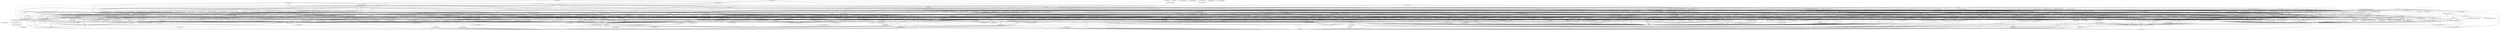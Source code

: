 digraph G { 
"fg_019: HistoryEntry" -> "fg_018: HistoryConstants"; 
"fg_019: HistoryEntry" -> "fg_017: HistoryPath"; 
"fg_042: DeviateException,AbstractDeviateException" -> "fg_001: ErrorCode"; 
"fg_043: ErrorCodeRegistry" -> "fg_001: ErrorCode"; 
"fg_044: ErrorCodeRegistry" -> "fg_001: ErrorCode"; 
"fg_045: ErrorCodeRegistry" -> "fg_001: ErrorCode"; 
"fg_046: ErrorCodeRegistry" -> "fg_001: ErrorCode"; 
"fg_047: ErrorCodeRegistry" -> "fg_001: ErrorCode"; 
"fg_049: ErrorCodeRegistry" -> "fg_001: ErrorCode"; 
"fg_050: ErrorCodeRegistry" -> "fg_001: ErrorCode"; 
"fg_051: ErrorCodeRegistry" -> "fg_001: ErrorCode"; 
"fg_052: ErrorCodeRegistry" -> "fg_001: ErrorCode"; 
"fg_053: ErrorCodeRegistry" -> "fg_001: ErrorCode"; 
"fg_054: ErrorCodeRegistry" -> "fg_001: ErrorCode"; 
"fg_055: SimpleSaveFileChooser" -> "fg_003: ResourceUtils"; 
"fg_056: IconUtils" -> "fg_006: SizeUtils"; 
"fg_057: JRibbonPanel" -> "fg_006: SizeUtils"; 
"fg_058: JRibbonTab" -> "fg_057: JRibbonPanel"; 
"fg_059: JRibbonBar" -> "fg_058: JRibbonTab"; 
"fg_060: ExplorerPlugin" -> "fg_059: JRibbonBar"; 
"fg_061: AbstractMetadataCollection" -> "fg_008: ProjectResource,MetadataAccessor"; 
"fg_063: ClusterComponentCopier,ClusterGroup,ClusterComponent,ClusterItem,ClusterVisitor" -> "fg_064: ClusterParent"; 
"fg_063: ClusterComponentCopier,ClusterGroup,ClusterComponent,ClusterItem,ClusterVisitor" -> "fg_062: Named"; 
"fg_063: ClusterComponentCopier,ClusterGroup,ClusterComponent,ClusterItem,ClusterVisitor" -> "fg_009: Depth"; 
"fg_064: ClusterParent" -> "fg_062: Named"; 
"fg_066: TreeNode" -> "fg_009: Depth"; 
"fg_067: Location,Dependency" -> "fg_012: DependencyType"; 
"fg_068: Version,Repository" -> "fg_019: HistoryEntry"; 
"fg_069: GitLogParser" -> "fg_019: HistoryEntry"; 
"fg_069: GitLogParser" -> "fg_017: HistoryPath"; 
"fg_070: LicenseException,DeviateFatalException" -> "fg_042: DeviateException,AbstractDeviateException"; 
"fg_070: LicenseException,DeviateFatalException" -> "fg_001: ErrorCode"; 
"fg_072: LicenseRestrictionException" -> "fg_042: DeviateException,AbstractDeviateException"; 
"fg_072: LicenseRestrictionException" -> "fg_001: ErrorCode"; 
"fg_073: DeviateExceptionBuilder" -> "fg_070: LicenseException,DeviateFatalException"; 
"fg_073: DeviateExceptionBuilder" -> "fg_072: LicenseRestrictionException"; 
"fg_073: DeviateExceptionBuilder" -> "fg_071: TriFunction"; 
"fg_073: DeviateExceptionBuilder" -> "fg_042: DeviateException,AbstractDeviateException"; 
"fg_073: DeviateExceptionBuilder" -> "fg_001: ErrorCode"; 
"fg_074: NameProcessingService" -> "fg_042: DeviateException,AbstractDeviateException"; 
"fg_075: Ordered,NamePreProcessor" -> "fg_042: DeviateException,AbstractDeviateException"; 
"fg_076: RevisionException" -> "fg_042: DeviateException,AbstractDeviateException"; 
"fg_076: RevisionException" -> "fg_047: ErrorCodeRegistry"; 
"fg_077: SimpleAction" -> "fg_003: ResourceUtils"; 
"fg_077: SimpleAction" -> "fg_056: IconUtils"; 
"fg_078: AbstractExplorerPlugin" -> "fg_003: ResourceUtils"; 
"fg_078: AbstractExplorerPlugin" -> "fg_060: ExplorerPlugin"; 
"fg_079: SimpleProjectContext" -> "fg_061: AbstractMetadataCollection"; 
"fg_080: ArchIssueInstanceMetaData" -> "fg_061: AbstractMetadataCollection"; 
"fg_081: Clustering" -> "fg_064: ClusterParent"; 
"fg_081: Clustering" -> "fg_063: ClusterComponentCopier,ClusterGroup,ClusterComponent,ClusterItem,ClusterVisitor"; 
"fg_081: Clustering" -> "fg_008: ProjectResource,MetadataAccessor"; 
"fg_081: Clustering" -> "fg_061: AbstractMetadataCollection"; 
"fg_082: TreeCellDecorator" -> "fg_063: ClusterComponentCopier,ClusterGroup,ClusterComponent,ClusterItem,ClusterVisitor"; 
"fg_083: DependencyMatrix" -> "fg_012: DependencyType"; 
"fg_083: DependencyMatrix" -> "fg_067: Location,Dependency"; 
"fg_083: DependencyMatrix" -> "fg_008: ProjectResource,MetadataAccessor"; 
"fg_084: BoundingBox" -> "fg_067: Location,Dependency"; 
"fg_085: TableCellDecorator" -> "fg_067: Location,Dependency"; 
"fg_086: DependencyTypeFamily" -> "fg_012: DependencyType"; 
"fg_086: DependencyTypeFamily" -> "fg_067: Location,Dependency"; 
"fg_087: ErrorCodeRegistry" -> "fg_001: ErrorCode"; 
"fg_090: ArchReportConfigService" -> "fg_007: SimpleObservable,AbstractObservable"; 
"fg_090: ArchReportConfigService" -> "fg_021: Observer"; 
"fg_090: ArchReportConfigService" -> "fg_089: AnalyzeSoftwareStatus"; 
"fg_090: ArchReportConfigService" -> "fg_073: DeviateExceptionBuilder"; 
"fg_090: ArchReportConfigService" -> "fg_022: DependencyMatrixType"; 
"fg_090: ArchReportConfigService" -> "fg_068: Version,Repository"; 
"fg_090: ArchReportConfigService" -> "fg_020: Language"; 
"fg_090: ArchReportConfigService" -> "fg_087: ErrorCodeRegistry"; 
"fg_090: ArchReportConfigService" -> "fg_088: AnalyzeSoftwareStep"; 
"fg_092: ErrorCodeRegistry" -> "fg_001: ErrorCode"; 
"fg_093: AbstractConsoleCommand" -> "fg_003: ResourceUtils"; 
"fg_093: AbstractConsoleCommand" -> "fg_092: ErrorCodeRegistry"; 
"fg_093: AbstractConsoleCommand" -> "fg_091: Console,ConsoleCommand"; 
"fg_093: AbstractConsoleCommand" -> "fg_073: DeviateExceptionBuilder"; 
"fg_093: AbstractConsoleCommand" -> "fg_005: OptionsConfigurationReader,OptionConfiguration"; 
"fg_094: ErrorCodeRegistry,DependsParserService" -> "fg_073: DeviateExceptionBuilder"; 
"fg_094: ErrorCodeRegistry,DependsParserService" -> "fg_001: ErrorCode"; 
"fg_095: ErrorCodeRegistry" -> "fg_001: ErrorCode"; 
"fg_096: GitVersion" -> "fg_068: Version,Repository"; 
"fg_097: GitRepository" -> "fg_096: GitVersion"; 
"fg_097: GitRepository" -> "fg_073: DeviateExceptionBuilder"; 
"fg_097: GitRepository" -> "fg_068: Version,Repository"; 
"fg_097: GitRepository" -> "fg_017: HistoryPath"; 
"fg_097: GitRepository" -> "fg_019: HistoryEntry"; 
"fg_097: GitRepository" -> "fg_095: ErrorCodeRegistry"; 
"fg_098: ScmLoader" -> "fg_068: Version,Repository"; 
"fg_099: GitLoader" -> "fg_068: Version,Repository"; 
"fg_099: GitLoader" -> "fg_098: ScmLoader"; 
"fg_099: GitLoader" -> "fg_097: GitRepository"; 
"fg_100: ErrorCodeRegistry" -> "fg_001: ErrorCode"; 
"fg_103: ArchReportConfigService" -> "fg_102: AnalyzeSoftwareStatus"; 
"fg_103: ArchReportConfigService" -> "fg_007: SimpleObservable,AbstractObservable"; 
"fg_103: ArchReportConfigService" -> "fg_021: Observer"; 
"fg_103: ArchReportConfigService" -> "fg_101: AnalyzeSoftwareStep"; 
"fg_103: ArchReportConfigService" -> "fg_073: DeviateExceptionBuilder"; 
"fg_103: ArchReportConfigService" -> "fg_022: DependencyMatrixType"; 
"fg_103: ArchReportConfigService" -> "fg_020: Language"; 
"fg_103: ArchReportConfigService" -> "fg_068: Version,Repository"; 
"fg_103: ArchReportConfigService" -> "fg_100: ErrorCodeRegistry"; 
"fg_104: ChangeSpaceIOService" -> "fg_036: ModifiedFile"; 
"fg_104: ChangeSpaceIOService" -> "fg_073: DeviateExceptionBuilder"; 
"fg_104: ChangeSpaceIOService" -> "fg_029: FilePathUtils"; 
"fg_104: ChangeSpaceIOService" -> "fg_047: ErrorCodeRegistry"; 
"fg_105: MeasureListParser,ErrorCodeRegistry" -> "fg_073: DeviateExceptionBuilder"; 
"fg_105: MeasureListParser,ErrorCodeRegistry" -> "fg_001: ErrorCode"; 
"fg_107: AbstractOrdered" -> "fg_075: Ordered,NamePreProcessor"; 
"fg_108: TargetListFileService" -> "fg_036: ModifiedFile"; 
"fg_108: TargetListFileService" -> "fg_073: DeviateExceptionBuilder"; 
"fg_108: TargetListFileService" -> "fg_028: IssueListKey"; 
"fg_108: TargetListFileService" -> "fg_076: RevisionException"; 
"fg_108: TargetListFileService" -> "fg_047: ErrorCodeRegistry"; 
"fg_110: ClusterTraversalVisitor" -> "fg_109: TraversalVisitResult"; 
"fg_110: ClusterTraversalVisitor" -> "fg_063: ClusterComponentCopier,ClusterGroup,ClusterComponent,ClusterItem,ClusterVisitor"; 
"fg_110: ClusterTraversalVisitor" -> "fg_081: Clustering"; 
"fg_111: ClusterTraversal" -> "fg_110: ClusterTraversalVisitor"; 
"fg_111: ClusterTraversal" -> "fg_109: TraversalVisitResult"; 
"fg_111: ClusterTraversal" -> "fg_063: ClusterComponentCopier,ClusterGroup,ClusterComponent,ClusterItem,ClusterVisitor"; 
"fg_111: ClusterTraversal" -> "fg_081: Clustering"; 
"fg_112: ClusteringFileService" -> "fg_081: Clustering"; 
"fg_113: ClusteringExportService" -> "fg_081: Clustering"; 
"fg_114: ClusteringImportService" -> "fg_081: Clustering"; 
"fg_115: Project,ProjectResourceCollection" -> "fg_083: DependencyMatrix"; 
"fg_115: Project,ProjectResourceCollection" -> "fg_062: Named"; 
"fg_115: Project,ProjectResourceCollection" -> "fg_081: Clustering"; 
"fg_115: Project,ProjectResourceCollection" -> "fg_008: ProjectResource,MetadataAccessor"; 
"fg_116: DependencyMatrixReclusterService" -> "fg_083: DependencyMatrix"; 
"fg_116: DependencyMatrixReclusterService" -> "fg_063: ClusterComponentCopier,ClusterGroup,ClusterComponent,ClusterItem,ClusterVisitor"; 
"fg_116: DependencyMatrixReclusterService" -> "fg_081: Clustering"; 
"fg_117: BidiDependencyMatrix,FilteredBidiDependencyMatrix" -> "fg_012: DependencyType"; 
"fg_117: BidiDependencyMatrix,FilteredBidiDependencyMatrix" -> "fg_067: Location,Dependency"; 
"fg_117: BidiDependencyMatrix,FilteredBidiDependencyMatrix" -> "fg_083: DependencyMatrix"; 
"fg_118: PropagationCostService" -> "fg_067: Location,Dependency"; 
"fg_118: PropagationCostService" -> "fg_083: DependencyMatrix"; 
"fg_118: PropagationCostService" -> "fg_015: Licensed"; 
"fg_119: LaunchNewAppContext" -> "fg_012: DependencyType"; 
"fg_119: LaunchNewAppContext" -> "fg_007: SimpleObservable,AbstractObservable"; 
"fg_119: LaunchNewAppContext" -> "fg_043: ErrorCodeRegistry"; 
"fg_119: LaunchNewAppContext" -> "fg_073: DeviateExceptionBuilder"; 
"fg_119: LaunchNewAppContext" -> "fg_083: DependencyMatrix"; 
"fg_119: LaunchNewAppContext" -> "fg_081: Clustering"; 
"fg_120: DependencyMatrixFileService" -> "fg_083: DependencyMatrix"; 
"fg_121: MergeDependencyMatrixService" -> "fg_083: DependencyMatrix"; 
"fg_122: DependencyMatrixExportService" -> "fg_083: DependencyMatrix"; 
"fg_123: DependencyMatrixImportService" -> "fg_083: DependencyMatrix"; 
"fg_124: AbstractPrinter,ArchIssue" -> "fg_083: DependencyMatrix"; 
"fg_125: UnstableInterfacePrinter" -> "fg_124: AbstractPrinter,ArchIssue"; 
"fg_125: UnstableInterfacePrinter" -> "fg_083: DependencyMatrix"; 
"fg_126: UnhealthyInheritancePrinter" -> "fg_124: AbstractPrinter,ArchIssue"; 
"fg_127: PackageCyclePrinter" -> "fg_124: AbstractPrinter,ArchIssue"; 
"fg_128: ModularityViolationPrinter" -> "fg_124: AbstractPrinter,ArchIssue"; 
"fg_129: CrossingPrinter" -> "fg_124: AbstractPrinter,ArchIssue"; 
"fg_129: CrossingPrinter" -> "fg_083: DependencyMatrix"; 
"fg_130: CliquePrinter" -> "fg_124: AbstractPrinter,ArchIssue"; 
"fg_131: ArchIssueType" -> "fg_126: UnhealthyInheritancePrinter"; 
"fg_131: ArchIssueType" -> "fg_125: UnstableInterfacePrinter"; 
"fg_131: ArchIssueType" -> "fg_124: AbstractPrinter,ArchIssue"; 
"fg_131: ArchIssueType" -> "fg_130: CliquePrinter"; 
"fg_131: ArchIssueType" -> "fg_127: PackageCyclePrinter"; 
"fg_131: ArchIssueType" -> "fg_128: ModularityViolationPrinter"; 
"fg_131: ArchIssueType" -> "fg_129: CrossingPrinter"; 
"fg_132: SplitDependsService" -> "fg_083: DependencyMatrix"; 
"fg_133: DependencyMatrixBuilder" -> "fg_012: DependencyType"; 
"fg_133: DependencyMatrixBuilder" -> "fg_067: Location,Dependency"; 
"fg_135: FlavorService" -> "fg_134: Flavor"; 
"fg_136: FlavorService" -> "fg_135: FlavorService"; 
"fg_136: FlavorService" -> "fg_134: Flavor"; 
"fg_137: SimpleDependency" -> "fg_012: DependencyType"; 
"fg_137: SimpleDependency" -> "fg_067: Location,Dependency"; 
"fg_138: SimpleDependencyMatrix" -> "fg_012: DependencyType"; 
"fg_138: SimpleDependencyMatrix" -> "fg_067: Location,Dependency"; 
"fg_138: SimpleDependencyMatrix" -> "fg_083: DependencyMatrix"; 
"fg_138: SimpleDependencyMatrix" -> "fg_086: DependencyTypeFamily"; 
"fg_138: SimpleDependencyMatrix" -> "fg_061: AbstractMetadataCollection"; 
"fg_139: SimpleDependencyMatrixBuilder" -> "fg_012: DependencyType"; 
"fg_139: SimpleDependencyMatrixBuilder" -> "fg_133: DependencyMatrixBuilder"; 
"fg_139: SimpleDependencyMatrixBuilder" -> "fg_067: Location,Dependency"; 
"fg_139: SimpleDependencyMatrixBuilder" -> "fg_138: SimpleDependencyMatrix"; 
"fg_139: SimpleDependencyMatrixBuilder" -> "fg_137: SimpleDependency"; 
"fg_139: SimpleDependencyMatrixBuilder" -> "fg_044: ErrorCodeRegistry"; 
"fg_139: SimpleDependencyMatrixBuilder" -> "fg_073: DeviateExceptionBuilder"; 
"fg_139: SimpleDependencyMatrixBuilder" -> "fg_083: DependencyMatrix"; 
"fg_139: SimpleDependencyMatrixBuilder" -> "fg_136: FlavorService"; 
"fg_140: DependencyMatrixTypeDetection" -> "fg_012: DependencyType"; 
"fg_140: DependencyMatrixTypeDetection" -> "fg_083: DependencyMatrix"; 
"fg_140: DependencyMatrixTypeDetection" -> "fg_086: DependencyTypeFamily"; 
"fg_141: RelationUtil" -> "fg_012: DependencyType"; 
"fg_141: RelationUtil" -> "fg_067: Location,Dependency"; 
"fg_141: RelationUtil" -> "fg_086: DependencyTypeFamily"; 
"fg_142: Shell" -> "fg_093: AbstractConsoleCommand"; 
"fg_142: Shell" -> "fg_092: ErrorCodeRegistry"; 
"fg_142: Shell" -> "fg_091: Console,ConsoleCommand"; 
"fg_142: Shell" -> "fg_073: DeviateExceptionBuilder"; 
"fg_142: Shell" -> "fg_004: ConsoleHelpFormatter"; 
"fg_143: AbstractSimpleConsoleCommand" -> "fg_093: AbstractConsoleCommand"; 
"fg_143: AbstractSimpleConsoleCommand" -> "fg_091: Console,ConsoleCommand"; 
"fg_144: AbstractClusterTraversalVisitor" -> "fg_110: ClusterTraversalVisitor"; 
"fg_144: AbstractClusterTraversalVisitor" -> "fg_109: TraversalVisitResult"; 
"fg_144: AbstractClusterTraversalVisitor" -> "fg_063: ClusterComponentCopier,ClusterGroup,ClusterComponent,ClusterItem,ClusterVisitor"; 
"fg_144: AbstractClusterTraversalVisitor" -> "fg_081: Clustering"; 
"fg_145: AbstractClusteringExportService" -> "fg_073: DeviateExceptionBuilder"; 
"fg_145: AbstractClusteringExportService" -> "fg_081: Clustering"; 
"fg_145: AbstractClusteringExportService" -> "fg_029: FilePathUtils"; 
"fg_145: AbstractClusteringExportService" -> "fg_113: ClusteringExportService"; 
"fg_145: AbstractClusteringExportService" -> "fg_045: ErrorCodeRegistry"; 
"fg_146: ExplorerUtils" -> "fg_007: SimpleObservable,AbstractObservable"; 
"fg_146: ExplorerUtils" -> "fg_003: ResourceUtils"; 
"fg_146: ExplorerUtils" -> "fg_077: SimpleAction"; 
"fg_146: ExplorerUtils" -> "fg_115: Project,ProjectResourceCollection"; 
"fg_147: ProjectFileService" -> "fg_115: Project,ProjectResourceCollection"; 
"fg_149: StyleUtils" -> "fg_148: SpreadsheetUtils"; 
"fg_149: StyleUtils" -> "fg_084: BoundingBox"; 
"fg_150: ExportSpreadsheetService" -> "fg_012: DependencyType"; 
"fg_150: ExportSpreadsheetService" -> "fg_149: StyleUtils"; 
"fg_150: ExportSpreadsheetService" -> "fg_148: SpreadsheetUtils"; 
"fg_150: ExportSpreadsheetService" -> "fg_066: TreeNode"; 
"fg_150: ExportSpreadsheetService" -> "fg_084: BoundingBox"; 
"fg_150: ExportSpreadsheetService" -> "fg_083: DependencyMatrix"; 
"fg_150: ExportSpreadsheetService" -> "fg_086: DependencyTypeFamily"; 
"fg_150: ExportSpreadsheetService" -> "fg_015: Licensed"; 
"fg_150: ExportSpreadsheetService" -> "fg_110: ClusterTraversalVisitor"; 
"fg_150: ExportSpreadsheetService" -> "fg_109: TraversalVisitResult"; 
"fg_150: ExportSpreadsheetService" -> "fg_067: Location,Dependency"; 
"fg_150: ExportSpreadsheetService" -> "fg_063: ClusterComponentCopier,ClusterGroup,ClusterComponent,ClusterItem,ClusterVisitor"; 
"fg_150: ExportSpreadsheetService" -> "fg_065: IntegerInterval"; 
"fg_150: ExportSpreadsheetService" -> "fg_081: Clustering"; 
"fg_150: ExportSpreadsheetService" -> "fg_116: DependencyMatrixReclusterService"; 
"fg_150: ExportSpreadsheetService" -> "fg_111: ClusterTraversal"; 
"fg_151: DependencyMatrixFilterService" -> "fg_117: BidiDependencyMatrix,FilteredBidiDependencyMatrix"; 
"fg_151: DependencyMatrixFilterService" -> "fg_083: DependencyMatrix"; 
"fg_152: SaveMatrixAsAction,SaveMatrixAction" -> "fg_007: SimpleObservable,AbstractObservable"; 
"fg_152: SaveMatrixAsAction,SaveMatrixAction" -> "fg_079: SimpleProjectContext"; 
"fg_152: SaveMatrixAsAction,SaveMatrixAction" -> "fg_120: DependencyMatrixFileService"; 
"fg_152: SaveMatrixAsAction,SaveMatrixAction" -> "fg_083: DependencyMatrix"; 
"fg_152: SaveMatrixAsAction,SaveMatrixAction" -> "fg_055: SimpleSaveFileChooser"; 
"fg_152: SaveMatrixAsAction,SaveMatrixAction" -> "fg_029: FilePathUtils"; 
"fg_152: SaveMatrixAsAction,SaveMatrixAction" -> "fg_077: SimpleAction"; 
"fg_152: SaveMatrixAsAction,SaveMatrixAction" -> "fg_042: DeviateException,AbstractDeviateException"; 
"fg_153: SaveClusteringAction,SaveClusteringAsAction" -> "fg_007: SimpleObservable,AbstractObservable"; 
"fg_153: SaveClusteringAction,SaveClusteringAsAction" -> "fg_079: SimpleProjectContext"; 
"fg_153: SaveClusteringAction,SaveClusteringAsAction" -> "fg_055: SimpleSaveFileChooser"; 
"fg_153: SaveClusteringAction,SaveClusteringAsAction" -> "fg_081: Clustering"; 
"fg_153: SaveClusteringAction,SaveClusteringAsAction" -> "fg_029: FilePathUtils"; 
"fg_153: SaveClusteringAction,SaveClusteringAsAction" -> "fg_077: SimpleAction"; 
"fg_153: SaveClusteringAction,SaveClusteringAsAction" -> "fg_042: DeviateException,AbstractDeviateException"; 
"fg_153: SaveClusteringAction,SaveClusteringAsAction" -> "fg_112: ClusteringFileService"; 
"fg_154: AbstractDependencyMatrixExportService" -> "fg_122: DependencyMatrixExportService"; 
"fg_154: AbstractDependencyMatrixExportService" -> "fg_044: ErrorCodeRegistry"; 
"fg_154: AbstractDependencyMatrixExportService" -> "fg_083: DependencyMatrix"; 
"fg_154: AbstractDependencyMatrixExportService" -> "fg_073: DeviateExceptionBuilder"; 
"fg_154: AbstractDependencyMatrixExportService" -> "fg_029: FilePathUtils"; 
"fg_155: UnorderedDependencyMatrixBuilder" -> "fg_012: DependencyType"; 
"fg_155: UnorderedDependencyMatrixBuilder" -> "fg_133: DependencyMatrixBuilder"; 
"fg_155: UnorderedDependencyMatrixBuilder" -> "fg_067: Location,Dependency"; 
"fg_155: UnorderedDependencyMatrixBuilder" -> "fg_139: SimpleDependencyMatrixBuilder"; 
"fg_155: UnorderedDependencyMatrixBuilder" -> "fg_138: SimpleDependencyMatrix"; 
"fg_155: UnorderedDependencyMatrixBuilder" -> "fg_137: SimpleDependency"; 
"fg_156: AbstractDetector,ParameterConfig" -> "fg_133: DependencyMatrixBuilder"; 
"fg_156: AbstractDetector,ParameterConfig" -> "fg_067: Location,Dependency"; 
"fg_156: AbstractDetector,ParameterConfig" -> "fg_124: AbstractPrinter,ArchIssue"; 
"fg_156: AbstractDetector,ParameterConfig" -> "fg_139: SimpleDependencyMatrixBuilder"; 
"fg_156: AbstractDetector,ParameterConfig" -> "fg_083: DependencyMatrix"; 
"fg_156: AbstractDetector,ParameterConfig" -> "fg_081: Clustering"; 
"fg_157: ErrorCodeRegistry" -> "fg_001: ErrorCode"; 
"fg_158: ReportCommand" -> "fg_023: ArchReportParams"; 
"fg_158: ReportCommand" -> "fg_091: Console,ConsoleCommand"; 
"fg_158: ReportCommand" -> "fg_024: ArchReportDocumentService,ArchReport"; 
"fg_158: ReportCommand" -> "fg_142: Shell"; 
"fg_159: AbstractReportCommand" -> "fg_157: ErrorCodeRegistry"; 
"fg_159: AbstractReportCommand" -> "fg_158: ReportCommand"; 
"fg_159: AbstractReportCommand" -> "fg_023: ArchReportParams"; 
"fg_159: AbstractReportCommand" -> "fg_091: Console,ConsoleCommand"; 
"fg_159: AbstractReportCommand" -> "fg_073: DeviateExceptionBuilder"; 
"fg_159: AbstractReportCommand" -> "fg_024: ArchReportDocumentService,ArchReport"; 
"fg_159: AbstractReportCommand" -> "fg_142: Shell"; 
"fg_160: ChangeListCommand" -> "fg_157: ErrorCodeRegistry"; 
"fg_160: ChangeListCommand" -> "fg_023: ArchReportParams"; 
"fg_160: ChangeListCommand" -> "fg_091: Console,ConsoleCommand"; 
"fg_160: ChangeListCommand" -> "fg_159: AbstractReportCommand"; 
"fg_160: ChangeListCommand" -> "fg_073: DeviateExceptionBuilder"; 
"fg_160: ChangeListCommand" -> "fg_024: ArchReportDocumentService,ArchReport"; 
"fg_160: ChangeListCommand" -> "fg_028: IssueListKey"; 
"fg_160: ChangeListCommand" -> "fg_142: Shell"; 
"fg_161: TargetListCommand" -> "fg_157: ErrorCodeRegistry"; 
"fg_161: TargetListCommand" -> "fg_003: ResourceUtils"; 
"fg_161: TargetListCommand" -> "fg_023: ArchReportParams"; 
"fg_161: TargetListCommand" -> "fg_091: Console,ConsoleCommand"; 
"fg_161: TargetListCommand" -> "fg_159: AbstractReportCommand"; 
"fg_161: TargetListCommand" -> "fg_073: DeviateExceptionBuilder"; 
"fg_161: TargetListCommand" -> "fg_024: ArchReportDocumentService,ArchReport"; 
"fg_161: TargetListCommand" -> "fg_028: IssueListKey"; 
"fg_161: TargetListCommand" -> "fg_142: Shell"; 
"fg_162: StructureDsmCommand" -> "fg_157: ErrorCodeRegistry"; 
"fg_162: StructureDsmCommand" -> "fg_023: ArchReportParams"; 
"fg_162: StructureDsmCommand" -> "fg_091: Console,ConsoleCommand"; 
"fg_162: StructureDsmCommand" -> "fg_159: AbstractReportCommand"; 
"fg_162: StructureDsmCommand" -> "fg_073: DeviateExceptionBuilder"; 
"fg_162: StructureDsmCommand" -> "fg_029: FilePathUtils"; 
"fg_162: StructureDsmCommand" -> "fg_142: Shell"; 
"fg_163: PropagationCostCommand" -> "fg_023: ArchReportParams"; 
"fg_163: PropagationCostCommand" -> "fg_091: Console,ConsoleCommand"; 
"fg_163: PropagationCostCommand" -> "fg_159: AbstractReportCommand"; 
"fg_164: NamespaceClusterCommand" -> "fg_023: ArchReportParams"; 
"fg_164: NamespaceClusterCommand" -> "fg_091: Console,ConsoleCommand"; 
"fg_164: NamespaceClusterCommand" -> "fg_159: AbstractReportCommand"; 
"fg_164: NamespaceClusterCommand" -> "fg_142: Shell"; 
"fg_165: MergeDsmCommand" -> "fg_023: ArchReportParams"; 
"fg_165: MergeDsmCommand" -> "fg_091: Console,ConsoleCommand"; 
"fg_165: MergeDsmCommand" -> "fg_159: AbstractReportCommand"; 
"fg_165: MergeDsmCommand" -> "fg_142: Shell"; 
"fg_166: IndependenceLevelCommand" -> "fg_023: ArchReportParams"; 
"fg_166: IndependenceLevelCommand" -> "fg_091: Console,ConsoleCommand"; 
"fg_166: IndependenceLevelCommand" -> "fg_159: AbstractReportCommand"; 
"fg_167: ArchIssueCostCommand" -> "fg_157: ErrorCodeRegistry"; 
"fg_167: ArchIssueCostCommand" -> "fg_023: ArchReportParams"; 
"fg_167: ArchIssueCostCommand" -> "fg_091: Console,ConsoleCommand"; 
"fg_167: ArchIssueCostCommand" -> "fg_073: DeviateExceptionBuilder"; 
"fg_167: ArchIssueCostCommand" -> "fg_159: AbstractReportCommand"; 
"fg_167: ArchIssueCostCommand" -> "fg_024: ArchReportDocumentService,ArchReport"; 
"fg_167: ArchIssueCostCommand" -> "fg_025: ArchIssueKey"; 
"fg_168: HotspotCostCommand" -> "fg_023: ArchReportParams"; 
"fg_168: HotspotCostCommand" -> "fg_091: Console,ConsoleCommand"; 
"fg_168: HotspotCostCommand" -> "fg_159: AbstractReportCommand"; 
"fg_168: HotspotCostCommand" -> "fg_142: Shell"; 
"fg_169: HotspotCommand" -> "fg_023: ArchReportParams"; 
"fg_169: HotspotCommand" -> "fg_091: Console,ConsoleCommand"; 
"fg_169: HotspotCommand" -> "fg_159: AbstractReportCommand"; 
"fg_169: HotspotCommand" -> "fg_142: Shell"; 
"fg_170: HistoryDsmCommand" -> "fg_157: ErrorCodeRegistry"; 
"fg_170: HistoryDsmCommand" -> "fg_003: ResourceUtils"; 
"fg_170: HistoryDsmCommand" -> "fg_023: ArchReportParams"; 
"fg_170: HistoryDsmCommand" -> "fg_091: Console,ConsoleCommand"; 
"fg_170: HistoryDsmCommand" -> "fg_159: AbstractReportCommand"; 
"fg_170: HistoryDsmCommand" -> "fg_073: DeviateExceptionBuilder"; 
"fg_170: HistoryDsmCommand" -> "fg_024: ArchReportDocumentService,ArchReport"; 
"fg_170: HistoryDsmCommand" -> "fg_142: Shell"; 
"fg_171: ExportStructureMatrixCommand" -> "fg_023: ArchReportParams"; 
"fg_171: ExportStructureMatrixCommand" -> "fg_091: Console,ConsoleCommand"; 
"fg_171: ExportStructureMatrixCommand" -> "fg_159: AbstractReportCommand"; 
"fg_171: ExportStructureMatrixCommand" -> "fg_142: Shell"; 
"fg_172: ExportNamespaceClusterCommand" -> "fg_023: ArchReportParams"; 
"fg_172: ExportNamespaceClusterCommand" -> "fg_091: Console,ConsoleCommand"; 
"fg_172: ExportNamespaceClusterCommand" -> "fg_159: AbstractReportCommand"; 
"fg_172: ExportNamespaceClusterCommand" -> "fg_142: Shell"; 
"fg_173: ExportMergeMatrixCommand" -> "fg_023: ArchReportParams"; 
"fg_173: ExportMergeMatrixCommand" -> "fg_091: Console,ConsoleCommand"; 
"fg_173: ExportMergeMatrixCommand" -> "fg_159: AbstractReportCommand"; 
"fg_173: ExportMergeMatrixCommand" -> "fg_142: Shell"; 
"fg_174: ExportHistoryMatrixCommand" -> "fg_023: ArchReportParams"; 
"fg_174: ExportHistoryMatrixCommand" -> "fg_091: Console,ConsoleCommand"; 
"fg_174: ExportHistoryMatrixCommand" -> "fg_159: AbstractReportCommand"; 
"fg_174: ExportHistoryMatrixCommand" -> "fg_142: Shell"; 
"fg_175: ExportDrhClusterCommand" -> "fg_023: ArchReportParams"; 
"fg_175: ExportDrhClusterCommand" -> "fg_091: Console,ConsoleCommand"; 
"fg_175: ExportDrhClusterCommand" -> "fg_159: AbstractReportCommand"; 
"fg_175: ExportDrhClusterCommand" -> "fg_142: Shell"; 
"fg_176: ArchIssueCommand" -> "fg_157: ErrorCodeRegistry"; 
"fg_176: ArchIssueCommand" -> "fg_023: ArchReportParams"; 
"fg_176: ArchIssueCommand" -> "fg_091: Console,ConsoleCommand"; 
"fg_176: ArchIssueCommand" -> "fg_073: DeviateExceptionBuilder"; 
"fg_176: ArchIssueCommand" -> "fg_159: AbstractReportCommand"; 
"fg_176: ArchIssueCommand" -> "fg_024: ArchReportDocumentService,ArchReport"; 
"fg_176: ArchIssueCommand" -> "fg_025: ArchIssueKey"; 
"fg_177: ArchReportService,ZipUtil" -> "fg_157: ErrorCodeRegistry"; 
"fg_177: ArchReportService,ZipUtil" -> "fg_158: ReportCommand"; 
"fg_177: ArchReportService,ZipUtil" -> "fg_003: ResourceUtils"; 
"fg_177: ArchReportService,ZipUtil" -> "fg_092: ErrorCodeRegistry"; 
"fg_177: ArchReportService,ZipUtil" -> "fg_023: ArchReportParams"; 
"fg_177: ArchReportService,ZipUtil" -> "fg_183: ArchReportMode"; 
"fg_177: ArchReportService,ZipUtil" -> "fg_073: DeviateExceptionBuilder"; 
"fg_177: ArchReportService,ZipUtil" -> "fg_028: IssueListKey"; 
"fg_177: ArchReportService,ZipUtil" -> "fg_024: ArchReportDocumentService,ArchReport"; 
"fg_177: ArchReportService,ZipUtil" -> "fg_025: ArchIssueKey"; 
"fg_177: ArchReportService,ZipUtil" -> "fg_142: Shell"; 
"fg_178: DrhClusterCommand" -> "fg_023: ArchReportParams"; 
"fg_178: DrhClusterCommand" -> "fg_091: Console,ConsoleCommand"; 
"fg_178: DrhClusterCommand" -> "fg_159: AbstractReportCommand"; 
"fg_178: DrhClusterCommand" -> "fg_142: Shell"; 
"fg_179: DecouplingLevelCommand" -> "fg_023: ArchReportParams"; 
"fg_179: DecouplingLevelCommand" -> "fg_091: Console,ConsoleCommand"; 
"fg_179: DecouplingLevelCommand" -> "fg_159: AbstractReportCommand"; 
"fg_179: DecouplingLevelCommand" -> "fg_142: Shell"; 
"fg_180: ChangeSpaceCommand" -> "fg_023: ArchReportParams"; 
"fg_180: ChangeSpaceCommand" -> "fg_091: Console,ConsoleCommand"; 
"fg_180: ChangeSpaceCommand" -> "fg_159: AbstractReportCommand"; 
"fg_180: ChangeSpaceCommand" -> "fg_142: Shell"; 
"fg_181: ArchRootDebtCommand" -> "fg_157: ErrorCodeRegistry"; 
"fg_181: ArchRootDebtCommand" -> "fg_027: ArchRootDebtKey"; 
"fg_181: ArchRootDebtCommand" -> "fg_023: ArchReportParams"; 
"fg_181: ArchRootDebtCommand" -> "fg_026: ArchRootSummaryKey"; 
"fg_181: ArchRootDebtCommand" -> "fg_091: Console,ConsoleCommand"; 
"fg_181: ArchRootDebtCommand" -> "fg_159: AbstractReportCommand"; 
"fg_181: ArchRootDebtCommand" -> "fg_073: DeviateExceptionBuilder"; 
"fg_181: ArchRootDebtCommand" -> "fg_024: ArchReportDocumentService,ArchReport"; 
"fg_181: ArchRootDebtCommand" -> "fg_142: Shell"; 
"fg_182: ArchRootCommand" -> "fg_157: ErrorCodeRegistry"; 
"fg_182: ArchRootCommand" -> "fg_023: ArchReportParams"; 
"fg_182: ArchRootCommand" -> "fg_091: Console,ConsoleCommand"; 
"fg_182: ArchRootCommand" -> "fg_073: DeviateExceptionBuilder"; 
"fg_182: ArchRootCommand" -> "fg_159: AbstractReportCommand"; 
"fg_182: ArchRootCommand" -> "fg_024: ArchReportDocumentService,ArchReport"; 
"fg_182: ArchRootCommand" -> "fg_142: Shell"; 
"fg_183: ArchReportMode" -> "fg_165: MergeDsmCommand"; 
"fg_183: ArchReportMode" -> "fg_158: ReportCommand"; 
"fg_183: ArchReportMode" -> "fg_175: ExportDrhClusterCommand"; 
"fg_183: ArchReportMode" -> "fg_166: IndependenceLevelCommand"; 
"fg_183: ArchReportMode" -> "fg_164: NamespaceClusterCommand"; 
"fg_183: ArchReportMode" -> "fg_172: ExportNamespaceClusterCommand"; 
"fg_183: ArchReportMode" -> "fg_178: DrhClusterCommand"; 
"fg_183: ArchReportMode" -> "fg_167: ArchIssueCostCommand"; 
"fg_183: ArchReportMode" -> "fg_160: ChangeListCommand"; 
"fg_183: ArchReportMode" -> "fg_169: HotspotCommand"; 
"fg_183: ArchReportMode" -> "fg_174: ExportHistoryMatrixCommand"; 
"fg_183: ArchReportMode" -> "fg_161: TargetListCommand"; 
"fg_183: ArchReportMode" -> "fg_179: DecouplingLevelCommand"; 
"fg_183: ArchReportMode" -> "fg_170: HistoryDsmCommand"; 
"fg_183: ArchReportMode" -> "fg_180: ChangeSpaceCommand"; 
"fg_183: ArchReportMode" -> "fg_171: ExportStructureMatrixCommand"; 
"fg_183: ArchReportMode" -> "fg_182: ArchRootCommand"; 
"fg_183: ArchReportMode" -> "fg_163: PropagationCostCommand"; 
"fg_183: ArchReportMode" -> "fg_181: ArchRootDebtCommand"; 
"fg_183: ArchReportMode" -> "fg_176: ArchIssueCommand"; 
"fg_183: ArchReportMode" -> "fg_168: HotspotCostCommand"; 
"fg_183: ArchReportMode" -> "fg_162: StructureDsmCommand"; 
"fg_183: ArchReportMode" -> "fg_173: ExportMergeMatrixCommand"; 
"fg_185: ChangeSpaceService" -> "fg_074: NameProcessingService"; 
"fg_185: ChangeSpaceService" -> "fg_036: ModifiedFile"; 
"fg_185: ChangeSpaceService" -> "fg_184: FileName"; 
"fg_185: ChangeSpaceService" -> "fg_017: HistoryPath"; 
"fg_185: ChangeSpaceService" -> "fg_104: ChangeSpaceIOService"; 
"fg_185: ChangeSpaceService" -> "fg_019: HistoryEntry"; 
"fg_186: AbstractGenerateChangeSpaceCommand" -> "fg_185: ChangeSpaceService"; 
"fg_186: AbstractGenerateChangeSpaceCommand" -> "fg_143: AbstractSimpleConsoleCommand"; 
"fg_187: ChangeListFileService,AbstractGenerateChangeListCommand" -> "fg_053: ErrorCodeRegistry"; 
"fg_187: ChangeListFileService,AbstractGenerateChangeListCommand" -> "fg_143: AbstractSimpleConsoleCommand"; 
"fg_187: ChangeListFileService,AbstractGenerateChangeListCommand" -> "fg_074: NameProcessingService"; 
"fg_187: ChangeListFileService,AbstractGenerateChangeListCommand" -> "fg_036: ModifiedFile"; 
"fg_187: ChangeListFileService,AbstractGenerateChangeListCommand" -> "fg_073: DeviateExceptionBuilder"; 
"fg_187: ChangeListFileService,AbstractGenerateChangeListCommand" -> "fg_028: IssueListKey"; 
"fg_187: ChangeListFileService,AbstractGenerateChangeListCommand" -> "fg_029: FilePathUtils"; 
"fg_187: ChangeListFileService,AbstractGenerateChangeListCommand" -> "fg_076: RevisionException"; 
"fg_187: ChangeListFileService,AbstractGenerateChangeListCommand" -> "fg_019: HistoryEntry"; 
"fg_187: ChangeListFileService,AbstractGenerateChangeListCommand" -> "fg_017: HistoryPath"; 
"fg_187: ChangeListFileService,AbstractGenerateChangeListCommand" -> "fg_047: ErrorCodeRegistry"; 
"fg_188: HistoryDependencyMatrixBuilder" -> "fg_012: DependencyType"; 
"fg_188: HistoryDependencyMatrixBuilder" -> "fg_067: Location,Dependency"; 
"fg_188: HistoryDependencyMatrixBuilder" -> "fg_139: SimpleDependencyMatrixBuilder"; 
"fg_188: HistoryDependencyMatrixBuilder" -> "fg_138: SimpleDependencyMatrix"; 
"fg_188: HistoryDependencyMatrixBuilder" -> "fg_019: HistoryEntry"; 
"fg_188: HistoryDependencyMatrixBuilder" -> "fg_017: HistoryPath"; 
"fg_190: AbstractImportHistoryToMatrixCommand" -> "fg_033: JsonExportService"; 
"fg_190: AbstractImportHistoryToMatrixCommand" -> "fg_093: AbstractConsoleCommand"; 
"fg_190: AbstractImportHistoryToMatrixCommand" -> "fg_143: AbstractSimpleConsoleCommand"; 
"fg_190: AbstractImportHistoryToMatrixCommand" -> "fg_074: NameProcessingService"; 
"fg_190: AbstractImportHistoryToMatrixCommand" -> "fg_091: Console,ConsoleCommand"; 
"fg_190: AbstractImportHistoryToMatrixCommand" -> "fg_138: SimpleDependencyMatrix"; 
"fg_190: AbstractImportHistoryToMatrixCommand" -> "fg_120: DependencyMatrixFileService"; 
"fg_190: AbstractImportHistoryToMatrixCommand" -> "fg_083: DependencyMatrix"; 
"fg_190: AbstractImportHistoryToMatrixCommand" -> "fg_189: HistoryResult"; 
"fg_190: AbstractImportHistoryToMatrixCommand" -> "fg_019: HistoryEntry"; 
"fg_190: AbstractImportHistoryToMatrixCommand" -> "fg_017: HistoryPath"; 
"fg_190: AbstractImportHistoryToMatrixCommand" -> "fg_188: HistoryDependencyMatrixBuilder"; 
"fg_191: AbstractGenerateTargetListCommand,ErrorCodeRegistry" -> "fg_143: AbstractSimpleConsoleCommand"; 
"fg_191: AbstractGenerateTargetListCommand,ErrorCodeRegistry" -> "fg_108: TargetListFileService"; 
"fg_191: AbstractGenerateTargetListCommand,ErrorCodeRegistry" -> "fg_074: NameProcessingService"; 
"fg_191: AbstractGenerateTargetListCommand,ErrorCodeRegistry" -> "fg_036: ModifiedFile"; 
"fg_191: AbstractGenerateTargetListCommand,ErrorCodeRegistry" -> "fg_073: DeviateExceptionBuilder"; 
"fg_191: AbstractGenerateTargetListCommand,ErrorCodeRegistry" -> "fg_029: FilePathUtils"; 
"fg_191: AbstractGenerateTargetListCommand,ErrorCodeRegistry" -> "fg_076: RevisionException"; 
"fg_191: AbstractGenerateTargetListCommand,ErrorCodeRegistry" -> "fg_017: HistoryPath"; 
"fg_191: AbstractGenerateTargetListCommand,ErrorCodeRegistry" -> "fg_019: HistoryEntry"; 
"fg_191: AbstractGenerateTargetListCommand,ErrorCodeRegistry" -> "fg_047: ErrorCodeRegistry"; 
"fg_191: AbstractGenerateTargetListCommand,ErrorCodeRegistry" -> "fg_001: ErrorCode"; 
"fg_192: ClusterUtils" -> "fg_109: TraversalVisitResult"; 
"fg_192: ClusterUtils" -> "fg_083: DependencyMatrix"; 
"fg_192: ClusterUtils" -> "fg_063: ClusterComponentCopier,ClusterGroup,ClusterComponent,ClusterItem,ClusterVisitor"; 
"fg_192: ClusterUtils" -> "fg_081: Clustering"; 
"fg_192: ClusterUtils" -> "fg_144: AbstractClusterTraversalVisitor"; 
"fg_192: ClusterUtils" -> "fg_111: ClusterTraversal"; 
"fg_193: NamespaceClusterService" -> "fg_109: TraversalVisitResult"; 
"fg_193: NamespaceClusterService" -> "fg_011: ClusterName"; 
"fg_193: NamespaceClusterService" -> "fg_063: ClusterComponentCopier,ClusterGroup,ClusterComponent,ClusterItem,ClusterVisitor"; 
"fg_193: NamespaceClusterService" -> "fg_083: DependencyMatrix"; 
"fg_193: NamespaceClusterService" -> "fg_081: Clustering"; 
"fg_193: NamespaceClusterService" -> "fg_144: AbstractClusterTraversalVisitor"; 
"fg_193: NamespaceClusterService" -> "fg_111: ClusterTraversal"; 
"fg_194: ClusteringXmlExportService" -> "fg_145: AbstractClusteringExportService"; 
"fg_194: ClusteringXmlExportService" -> "fg_073: DeviateExceptionBuilder"; 
"fg_194: ClusteringXmlExportService" -> "fg_063: ClusterComponentCopier,ClusterGroup,ClusterComponent,ClusterItem,ClusterVisitor"; 
"fg_194: ClusteringXmlExportService" -> "fg_081: Clustering"; 
"fg_194: ClusteringXmlExportService" -> "fg_015: Licensed"; 
"fg_194: ClusteringXmlExportService" -> "fg_045: ErrorCodeRegistry"; 
"fg_195: ClusteringJsonExportService" -> "fg_145: AbstractClusteringExportService"; 
"fg_195: ClusteringJsonExportService" -> "fg_063: ClusterComponentCopier,ClusterGroup,ClusterComponent,ClusterItem,ClusterVisitor"; 
"fg_195: ClusteringJsonExportService" -> "fg_073: DeviateExceptionBuilder"; 
"fg_195: ClusteringJsonExportService" -> "fg_081: Clustering"; 
"fg_195: ClusteringJsonExportService" -> "fg_015: Licensed"; 
"fg_195: ClusteringJsonExportService" -> "fg_045: ErrorCodeRegistry"; 
"fg_196: ClusterTreeModel" -> "fg_063: ClusterComponentCopier,ClusterGroup,ClusterComponent,ClusterItem,ClusterVisitor"; 
"fg_196: ClusterTreeModel" -> "fg_081: Clustering"; 
"fg_196: ClusterTreeModel" -> "fg_010: Observable"; 
"fg_197: TreeCellRenderer" -> "fg_007: SimpleObservable,AbstractObservable"; 
"fg_197: TreeCellRenderer" -> "fg_011: ClusterName"; 
"fg_197: TreeCellRenderer" -> "fg_146: ExplorerUtils"; 
"fg_197: TreeCellRenderer" -> "fg_063: ClusterComponentCopier,ClusterGroup,ClusterComponent,ClusterItem,ClusterVisitor"; 
"fg_197: TreeCellRenderer" -> "fg_062: Named"; 
"fg_197: TreeCellRenderer" -> "fg_081: Clustering"; 
"fg_197: TreeCellRenderer" -> "fg_082: TreeCellDecorator"; 
"fg_198: ClusterViewer" -> "fg_007: SimpleObservable,AbstractObservable"; 
"fg_198: ClusterViewer" -> "fg_196: ClusterTreeModel"; 
"fg_198: ClusterViewer" -> "fg_063: ClusterComponentCopier,ClusterGroup,ClusterComponent,ClusterItem,ClusterVisitor"; 
"fg_198: ClusterViewer" -> "fg_197: TreeCellRenderer"; 
"fg_198: ClusterViewer" -> "fg_081: Clustering"; 
"fg_199: LoadMatrixAction" -> "fg_007: SimpleObservable,AbstractObservable"; 
"fg_199: LoadMatrixAction" -> "fg_012: DependencyType"; 
"fg_199: LoadMatrixAction" -> "fg_079: SimpleProjectContext"; 
"fg_199: LoadMatrixAction" -> "fg_153: SaveClusteringAction,SaveClusteringAsAction"; 
"fg_199: LoadMatrixAction" -> "fg_146: ExplorerUtils"; 
"fg_199: LoadMatrixAction" -> "fg_120: DependencyMatrixFileService"; 
"fg_199: LoadMatrixAction" -> "fg_083: DependencyMatrix"; 
"fg_199: LoadMatrixAction" -> "fg_029: FilePathUtils"; 
"fg_199: LoadMatrixAction" -> "fg_077: SimpleAction"; 
"fg_199: LoadMatrixAction" -> "fg_042: DeviateException,AbstractDeviateException"; 
"fg_199: LoadMatrixAction" -> "fg_152: SaveMatrixAsAction,SaveMatrixAction"; 
"fg_200: DependencyMatrixXmlExportService" -> "fg_012: DependencyType"; 
"fg_200: DependencyMatrixXmlExportService" -> "fg_067: Location,Dependency"; 
"fg_200: DependencyMatrixXmlExportService" -> "fg_044: ErrorCodeRegistry"; 
"fg_200: DependencyMatrixXmlExportService" -> "fg_073: DeviateExceptionBuilder"; 
"fg_200: DependencyMatrixXmlExportService" -> "fg_154: AbstractDependencyMatrixExportService"; 
"fg_200: DependencyMatrixXmlExportService" -> "fg_083: DependencyMatrix"; 
"fg_200: DependencyMatrixXmlExportService" -> "fg_015: Licensed"; 
"fg_201: DependencyMatrixJsonExportService" -> "fg_012: DependencyType"; 
"fg_201: DependencyMatrixJsonExportService" -> "fg_067: Location,Dependency"; 
"fg_201: DependencyMatrixJsonExportService" -> "fg_044: ErrorCodeRegistry"; 
"fg_201: DependencyMatrixJsonExportService" -> "fg_083: DependencyMatrix"; 
"fg_201: DependencyMatrixJsonExportService" -> "fg_154: AbstractDependencyMatrixExportService"; 
"fg_201: DependencyMatrixJsonExportService" -> "fg_073: DeviateExceptionBuilder"; 
"fg_201: DependencyMatrixJsonExportService" -> "fg_015: Licensed"; 
"fg_204: DependencyMatrixCondenseService" -> "fg_117: BidiDependencyMatrix,FilteredBidiDependencyMatrix"; 
"fg_204: DependencyMatrixCondenseService" -> "fg_083: DependencyMatrix"; 
"fg_205: HierarchyService" -> "fg_117: BidiDependencyMatrix,FilteredBidiDependencyMatrix"; 
"fg_205: HierarchyService" -> "fg_083: DependencyMatrix"; 
"fg_205: HierarchyService" -> "fg_081: Clustering"; 
"fg_205: HierarchyService" -> "fg_202: HierarchyServiceOptions"; 
"fg_206: SimpleBidiDependencyMatrix" -> "fg_012: DependencyType"; 
"fg_206: SimpleBidiDependencyMatrix" -> "fg_067: Location,Dependency"; 
"fg_206: SimpleBidiDependencyMatrix" -> "fg_117: BidiDependencyMatrix,FilteredBidiDependencyMatrix"; 
"fg_206: SimpleBidiDependencyMatrix" -> "fg_138: SimpleDependencyMatrix"; 
"fg_206: SimpleBidiDependencyMatrix" -> "fg_139: SimpleDependencyMatrixBuilder"; 
"fg_206: SimpleBidiDependencyMatrix" -> "fg_083: DependencyMatrix"; 
"fg_207: AbstractHierarchyService" -> "fg_204: DependencyMatrixCondenseService"; 
"fg_207: AbstractHierarchyService" -> "fg_206: SimpleBidiDependencyMatrix"; 
"fg_207: AbstractHierarchyService" -> "fg_138: SimpleDependencyMatrix"; 
"fg_207: AbstractHierarchyService" -> "fg_083: DependencyMatrix"; 
"fg_207: AbstractHierarchyService" -> "fg_210: SimpleDependencyMatrixCondenseService"; 
"fg_207: AbstractHierarchyService" -> "fg_081: Clustering"; 
"fg_207: AbstractHierarchyService" -> "fg_202: HierarchyServiceOptions"; 
"fg_207: AbstractHierarchyService" -> "fg_205: HierarchyService"; 
"fg_208: DependencyMatrixTraversal,TIntRangeIterator" -> "fg_067: Location,Dependency"; 
"fg_208: DependencyMatrixTraversal,TIntRangeIterator" -> "fg_117: BidiDependencyMatrix,FilteredBidiDependencyMatrix"; 
"fg_208: DependencyMatrixTraversal,TIntRangeIterator" -> "fg_203: DependencyMatrixTraversalVisitor,TraversalVisitResult"; 
"fg_208: DependencyMatrixTraversal,TIntRangeIterator" -> "fg_083: DependencyMatrix"; 
"fg_209: AbstractDependencyMatrixTraversalVisitor" -> "fg_203: DependencyMatrixTraversalVisitor,TraversalVisitResult"; 
"fg_210: SimpleDependencyMatrixCondenseService" -> "fg_012: DependencyType"; 
"fg_210: SimpleDependencyMatrixCondenseService" -> "fg_204: DependencyMatrixCondenseService"; 
"fg_210: SimpleDependencyMatrixCondenseService" -> "fg_206: SimpleBidiDependencyMatrix"; 
"fg_210: SimpleDependencyMatrixCondenseService" -> "fg_209: AbstractDependencyMatrixTraversalVisitor"; 
"fg_210: SimpleDependencyMatrixCondenseService" -> "fg_067: Location,Dependency"; 
"fg_210: SimpleDependencyMatrixCondenseService" -> "fg_208: DependencyMatrixTraversal,TIntRangeIterator"; 
"fg_210: SimpleDependencyMatrixCondenseService" -> "fg_117: BidiDependencyMatrix,FilteredBidiDependencyMatrix"; 
"fg_210: SimpleDependencyMatrixCondenseService" -> "fg_138: SimpleDependencyMatrix"; 
"fg_210: SimpleDependencyMatrixCondenseService" -> "fg_203: DependencyMatrixTraversalVisitor,TraversalVisitResult"; 
"fg_210: SimpleDependencyMatrixCondenseService" -> "fg_083: DependencyMatrix"; 
"fg_210: SimpleDependencyMatrixCondenseService" -> "fg_015: Licensed"; 
"fg_210: SimpleDependencyMatrixCondenseService" -> "fg_155: UnorderedDependencyMatrixBuilder"; 
"fg_211: VariableSelector,VariableSelectors" -> "fg_117: BidiDependencyMatrix,FilteredBidiDependencyMatrix"; 
"fg_212: AbstractRecursiveHierarchyServiceOptions" -> "fg_117: BidiDependencyMatrix,FilteredBidiDependencyMatrix"; 
"fg_212: AbstractRecursiveHierarchyServiceOptions" -> "fg_011: ClusterName"; 
"fg_212: AbstractRecursiveHierarchyServiceOptions" -> "fg_202: HierarchyServiceOptions"; 
"fg_213: SimpleFilteredBidiDependencyMatrix" -> "fg_012: DependencyType"; 
"fg_213: SimpleFilteredBidiDependencyMatrix" -> "fg_067: Location,Dependency"; 
"fg_213: SimpleFilteredBidiDependencyMatrix" -> "fg_117: BidiDependencyMatrix,FilteredBidiDependencyMatrix"; 
"fg_213: SimpleFilteredBidiDependencyMatrix" -> "fg_083: DependencyMatrix"; 
"fg_213: SimpleFilteredBidiDependencyMatrix" -> "fg_086: DependencyTypeFamily"; 
"fg_213: SimpleFilteredBidiDependencyMatrix" -> "fg_061: AbstractMetadataCollection"; 
"fg_214: ArchIssueUtil" -> "fg_012: DependencyType"; 
"fg_214: ArchIssueUtil" -> "fg_086: DependencyTypeFamily"; 
"fg_215: DetectorLoader" -> "fg_156: AbstractDetector,ParameterConfig"; 
"fg_216: ArchIssueService" -> "fg_012: DependencyType"; 
"fg_216: ArchIssueService" -> "fg_033: JsonExportService"; 
"fg_216: ArchIssueService" -> "fg_122: DependencyMatrixExportService"; 
"fg_216: ArchIssueService" -> "fg_124: AbstractPrinter,ArchIssue"; 
"fg_216: ArchIssueService" -> "fg_120: DependencyMatrixFileService"; 
"fg_216: ArchIssueService" -> "fg_083: DependencyMatrix"; 
"fg_216: ArchIssueService" -> "fg_215: DetectorLoader"; 
"fg_216: ArchIssueService" -> "fg_156: AbstractDetector,ParameterConfig"; 
"fg_216: ArchIssueService" -> "fg_061: AbstractMetadataCollection"; 
"fg_216: ArchIssueService" -> "fg_015: Licensed"; 
"fg_216: ArchIssueService" -> "fg_131: ArchIssueType"; 
"fg_216: ArchIssueService" -> "fg_025: ArchIssueKey"; 
"fg_216: ArchIssueService" -> "fg_151: DependencyMatrixFilterService"; 
"fg_216: ArchIssueService" -> "fg_080: ArchIssueInstanceMetaData"; 
"fg_216: ArchIssueService" -> "fg_140: DependencyMatrixTypeDetection"; 
"fg_216: ArchIssueService" -> "fg_011: ClusterName"; 
"fg_216: ArchIssueService" -> "fg_063: ClusterComponentCopier,ClusterGroup,ClusterComponent,ClusterItem,ClusterVisitor"; 
"fg_216: ArchIssueService" -> "fg_081: Clustering"; 
"fg_216: ArchIssueService" -> "fg_214: ArchIssueUtil"; 
"fg_216: ArchIssueService" -> "fg_034: MetadataFileService"; 
"fg_216: ArchIssueService" -> "fg_112: ClusteringFileService"; 
"fg_216: ArchIssueService" -> "fg_113: ClusteringExportService"; 
"fg_217: SubversionLogPath" -> "fg_017: HistoryPath"; 
"fg_218: SubversionLogEntry" -> "fg_217: SubversionLogPath"; 
"fg_219: ImportSubversionHistoryToMatrixCommand" -> "fg_012: DependencyType"; 
"fg_219: ImportSubversionHistoryToMatrixCommand" -> "fg_190: AbstractImportHistoryToMatrixCommand"; 
"fg_219: ImportSubversionHistoryToMatrixCommand" -> "fg_003: ResourceUtils"; 
"fg_219: ImportSubversionHistoryToMatrixCommand" -> "fg_217: SubversionLogPath"; 
"fg_219: ImportSubversionHistoryToMatrixCommand" -> "fg_091: Console,ConsoleCommand"; 
"fg_219: ImportSubversionHistoryToMatrixCommand" -> "fg_083: DependencyMatrix"; 
"fg_219: ImportSubversionHistoryToMatrixCommand" -> "fg_086: DependencyTypeFamily"; 
"fg_219: ImportSubversionHistoryToMatrixCommand" -> "fg_019: HistoryEntry"; 
"fg_219: ImportSubversionHistoryToMatrixCommand" -> "fg_188: HistoryDependencyMatrixBuilder"; 
"fg_219: ImportSubversionHistoryToMatrixCommand" -> "fg_143: AbstractSimpleConsoleCommand"; 
"fg_219: ImportSubversionHistoryToMatrixCommand" -> "fg_218: SubversionLogEntry"; 
"fg_219: ImportSubversionHistoryToMatrixCommand" -> "fg_073: DeviateExceptionBuilder"; 
"fg_219: ImportSubversionHistoryToMatrixCommand" -> "fg_017: HistoryPath"; 
"fg_219: ImportSubversionHistoryToMatrixCommand" -> "fg_052: ErrorCodeRegistry"; 
"fg_220: SubSystemService" -> "fg_063: ClusterComponentCopier,ClusterGroup,ClusterComponent,ClusterItem,ClusterVisitor"; 
"fg_220: SubSystemService" -> "fg_083: DependencyMatrix"; 
"fg_220: SubSystemService" -> "fg_081: Clustering"; 
"fg_220: SubSystemService" -> "fg_193: NamespaceClusterService"; 
"fg_220: SubSystemService" -> "fg_015: Licensed"; 
"fg_220: SubSystemService" -> "fg_151: DependencyMatrixFilterService"; 
"fg_221: IntervalResult,IntegerIntervalUtil" -> "fg_066: TreeNode"; 
"fg_221: IntervalResult,IntegerIntervalUtil" -> "fg_065: IntegerInterval"; 
"fg_223: TableCell" -> "fg_012: DependencyType"; 
"fg_223: TableCell" -> "fg_084: BoundingBox"; 
"fg_223: TableCell" -> "fg_066: TreeNode"; 
"fg_223: TableCell" -> "fg_003: ResourceUtils"; 
"fg_223: TableCell" -> "fg_067: Location,Dependency"; 
"fg_223: TableCell" -> "fg_221: IntervalResult,IntegerIntervalUtil"; 
"fg_223: TableCell" -> "fg_065: IntegerInterval"; 
"fg_223: TableCell" -> "fg_085: TableCellDecorator"; 
"fg_223: TableCell" -> "fg_222: BorderStyle"; 
"fg_223: TableCell" -> "fg_006: SizeUtils"; 
"fg_223: TableCell" -> "fg_010: Observable"; 
"fg_224: TableHeaderCell" -> "fg_007: SimpleObservable,AbstractObservable"; 
"fg_224: TableHeaderCell" -> "fg_146: ExplorerUtils"; 
"fg_224: TableHeaderCell" -> "fg_013: TableHeaderCellDecorator"; 
"fg_224: TableHeaderCell" -> "fg_006: SizeUtils"; 
"fg_225: MatrixViewer" -> "fg_007: SimpleObservable,AbstractObservable"; 
"fg_225: MatrixViewer" -> "fg_066: TreeNode"; 
"fg_225: MatrixViewer" -> "fg_223: TableCell"; 
"fg_225: MatrixViewer" -> "fg_146: ExplorerUtils"; 
"fg_225: MatrixViewer" -> "fg_198: ClusterViewer"; 
"fg_225: MatrixViewer" -> "fg_221: IntervalResult,IntegerIntervalUtil"; 
"fg_225: MatrixViewer" -> "fg_083: DependencyMatrix"; 
"fg_225: MatrixViewer" -> "fg_065: IntegerInterval"; 
"fg_225: MatrixViewer" -> "fg_224: TableHeaderCell"; 
"fg_225: MatrixViewer" -> "fg_010: Observable"; 
"fg_225: MatrixViewer" -> "fg_006: SizeUtils"; 
"fg_226: RecentFilesMenu" -> "fg_007: SimpleObservable,AbstractObservable"; 
"fg_226: RecentFilesMenu" -> "fg_003: ResourceUtils"; 
"fg_226: RecentFilesMenu" -> "fg_079: SimpleProjectContext"; 
"fg_226: RecentFilesMenu" -> "fg_083: DependencyMatrix"; 
"fg_226: RecentFilesMenu" -> "fg_199: LoadMatrixAction"; 
"fg_227: RecursiveHierarchyServiceOptions" -> "fg_212: AbstractRecursiveHierarchyServiceOptions"; 
"fg_228: RecursiveHierarchyTask" -> "fg_208: DependencyMatrixTraversal,TIntRangeIterator"; 
"fg_228: RecursiveHierarchyTask" -> "fg_117: BidiDependencyMatrix,FilteredBidiDependencyMatrix"; 
"fg_228: RecursiveHierarchyTask" -> "fg_083: DependencyMatrix"; 
"fg_228: RecursiveHierarchyTask" -> "fg_062: Named"; 
"fg_228: RecursiveHierarchyTask" -> "fg_213: SimpleFilteredBidiDependencyMatrix"; 
"fg_228: RecursiveHierarchyTask" -> "fg_212: AbstractRecursiveHierarchyServiceOptions"; 
"fg_228: RecursiveHierarchyTask" -> "fg_155: UnorderedDependencyMatrixBuilder"; 
"fg_228: RecursiveHierarchyTask" -> "fg_211: VariableSelector,VariableSelectors"; 
"fg_228: RecursiveHierarchyTask" -> "fg_204: DependencyMatrixCondenseService"; 
"fg_228: RecursiveHierarchyTask" -> "fg_206: SimpleBidiDependencyMatrix"; 
"fg_228: RecursiveHierarchyTask" -> "fg_067: Location,Dependency"; 
"fg_228: RecursiveHierarchyTask" -> "fg_064: ClusterParent"; 
"fg_228: RecursiveHierarchyTask" -> "fg_011: ClusterName"; 
"fg_228: RecursiveHierarchyTask" -> "fg_138: SimpleDependencyMatrix"; 
"fg_228: RecursiveHierarchyTask" -> "fg_063: ClusterComponentCopier,ClusterGroup,ClusterComponent,ClusterItem,ClusterVisitor"; 
"fg_228: RecursiveHierarchyTask" -> "fg_227: RecursiveHierarchyServiceOptions"; 
"fg_228: RecursiveHierarchyTask" -> "fg_081: Clustering"; 
"fg_228: RecursiveHierarchyTask" -> "fg_202: HierarchyServiceOptions"; 
"fg_229: RecursiveHierarchyService" -> "fg_211: VariableSelector,VariableSelectors"; 
"fg_229: RecursiveHierarchyService" -> "fg_204: DependencyMatrixCondenseService"; 
"fg_229: RecursiveHierarchyService" -> "fg_207: AbstractHierarchyService"; 
"fg_229: RecursiveHierarchyService" -> "fg_011: ClusterName"; 
"fg_229: RecursiveHierarchyService" -> "fg_117: BidiDependencyMatrix,FilteredBidiDependencyMatrix"; 
"fg_229: RecursiveHierarchyService" -> "fg_228: RecursiveHierarchyTask"; 
"fg_229: RecursiveHierarchyService" -> "fg_083: DependencyMatrix"; 
"fg_229: RecursiveHierarchyService" -> "fg_081: Clustering"; 
"fg_229: RecursiveHierarchyService" -> "fg_227: RecursiveHierarchyServiceOptions"; 
"fg_229: RecursiveHierarchyService" -> "fg_213: SimpleFilteredBidiDependencyMatrix"; 
"fg_229: RecursiveHierarchyService" -> "fg_015: Licensed"; 
"fg_230: HierarchyBasedMetricService" -> "fg_206: SimpleBidiDependencyMatrix"; 
"fg_230: HierarchyBasedMetricService" -> "fg_067: Location,Dependency"; 
"fg_230: HierarchyBasedMetricService" -> "fg_117: BidiDependencyMatrix,FilteredBidiDependencyMatrix"; 
"fg_230: HierarchyBasedMetricService" -> "fg_138: SimpleDependencyMatrix"; 
"fg_230: HierarchyBasedMetricService" -> "fg_083: DependencyMatrix"; 
"fg_230: HierarchyBasedMetricService" -> "fg_086: DependencyTypeFamily"; 
"fg_230: HierarchyBasedMetricService" -> "fg_081: Clustering"; 
"fg_230: HierarchyBasedMetricService" -> "fg_015: Licensed"; 
"fg_231: AbstractHierarchyProcessor" -> "fg_204: DependencyMatrixCondenseService"; 
"fg_231: AbstractHierarchyProcessor" -> "fg_206: SimpleBidiDependencyMatrix"; 
"fg_231: AbstractHierarchyProcessor" -> "fg_067: Location,Dependency"; 
"fg_231: AbstractHierarchyProcessor" -> "fg_064: ClusterParent"; 
"fg_231: AbstractHierarchyProcessor" -> "fg_011: ClusterName"; 
"fg_231: AbstractHierarchyProcessor" -> "fg_117: BidiDependencyMatrix,FilteredBidiDependencyMatrix"; 
"fg_231: AbstractHierarchyProcessor" -> "fg_083: DependencyMatrix"; 
"fg_231: AbstractHierarchyProcessor" -> "fg_063: ClusterComponentCopier,ClusterGroup,ClusterComponent,ClusterItem,ClusterVisitor"; 
"fg_231: AbstractHierarchyProcessor" -> "fg_062: Named"; 
"fg_231: AbstractHierarchyProcessor" -> "fg_081: Clustering"; 
"fg_231: AbstractHierarchyProcessor" -> "fg_155: UnorderedDependencyMatrixBuilder"; 
"fg_231: AbstractHierarchyProcessor" -> "fg_202: HierarchyServiceOptions"; 
"fg_232: DesignRuleSplitService" -> "fg_206: SimpleBidiDependencyMatrix"; 
"fg_232: DesignRuleSplitService" -> "fg_067: Location,Dependency"; 
"fg_232: DesignRuleSplitService" -> "fg_138: SimpleDependencyMatrix"; 
"fg_232: DesignRuleSplitService" -> "fg_083: DependencyMatrix"; 
"fg_232: DesignRuleSplitService" -> "fg_063: ClusterComponentCopier,ClusterGroup,ClusterComponent,ClusterItem,ClusterVisitor"; 
"fg_232: DesignRuleSplitService" -> "fg_227: RecursiveHierarchyServiceOptions"; 
"fg_232: DesignRuleSplitService" -> "fg_081: Clustering"; 
"fg_232: DesignRuleSplitService" -> "fg_151: DependencyMatrixFilterService"; 
"fg_232: DesignRuleSplitService" -> "fg_229: RecursiveHierarchyService"; 
"fg_232: DesignRuleSplitService" -> "fg_202: HierarchyServiceOptions"; 
"fg_233: IndependenceLevelService" -> "fg_011: ClusterName"; 
"fg_233: IndependenceLevelService" -> "fg_117: BidiDependencyMatrix,FilteredBidiDependencyMatrix"; 
"fg_233: IndependenceLevelService" -> "fg_192: ClusterUtils"; 
"fg_233: IndependenceLevelService" -> "fg_063: ClusterComponentCopier,ClusterGroup,ClusterComponent,ClusterItem,ClusterVisitor"; 
"fg_233: IndependenceLevelService" -> "fg_083: DependencyMatrix"; 
"fg_233: IndependenceLevelService" -> "fg_081: Clustering"; 
"fg_233: IndependenceLevelService" -> "fg_015: Licensed"; 
"fg_233: IndependenceLevelService" -> "fg_230: HierarchyBasedMetricService"; 
"fg_234: DecouplingLevelService" -> "fg_067: Location,Dependency"; 
"fg_234: DecouplingLevelService" -> "fg_011: ClusterName"; 
"fg_234: DecouplingLevelService" -> "fg_117: BidiDependencyMatrix,FilteredBidiDependencyMatrix"; 
"fg_234: DecouplingLevelService" -> "fg_192: ClusterUtils"; 
"fg_234: DecouplingLevelService" -> "fg_083: DependencyMatrix"; 
"fg_234: DecouplingLevelService" -> "fg_063: ClusterComponentCopier,ClusterGroup,ClusterComponent,ClusterItem,ClusterVisitor"; 
"fg_234: DecouplingLevelService" -> "fg_081: Clustering"; 
"fg_234: DecouplingLevelService" -> "fg_230: HierarchyBasedMetricService"; 
"fg_236: GenerateLicenseRequest" -> "fg_235: LicensePolicy"; 
"fg_237: LicenseGenerationService" -> "fg_236: GenerateLicenseRequest"; 
"fg_238: ErrorCodeRegistry" -> "fg_001: ErrorCode"; 
"fg_239: SimpleLicenseGenerationService" -> "fg_236: GenerateLicenseRequest"; 
"fg_239: SimpleLicenseGenerationService" -> "fg_238: ErrorCodeRegistry"; 
"fg_239: SimpleLicenseGenerationService" -> "fg_002: StringFormatUtil"; 
"fg_239: SimpleLicenseGenerationService" -> "fg_237: LicenseGenerationService"; 
"fg_239: SimpleLicenseGenerationService" -> "fg_073: DeviateExceptionBuilder"; 
"fg_239: SimpleLicenseGenerationService" -> "fg_235: LicensePolicy"; 
"fg_240: Program" -> "fg_236: GenerateLicenseRequest"; 
"fg_240: Program" -> "fg_238: ErrorCodeRegistry"; 
"fg_240: Program" -> "fg_239: SimpleLicenseGenerationService"; 
"fg_240: Program" -> "fg_003: ResourceUtils"; 
"fg_240: Program" -> "fg_237: LicenseGenerationService"; 
"fg_240: Program" -> "fg_073: DeviateExceptionBuilder"; 
"fg_240: Program" -> "fg_235: LicensePolicy"; 
"fg_240: Program" -> "fg_005: OptionsConfigurationReader,OptionConfiguration"; 
"fg_240: Program" -> "fg_042: DeviateException,AbstractDeviateException"; 
"fg_240: Program" -> "fg_004: ConsoleHelpFormatter"; 
"fg_241: AdvancedAnalysisAction,AbstractViewer,Viewer" -> "fg_079: SimpleProjectContext"; 
"fg_241: AdvancedAnalysisAction,AbstractViewer,Viewer" -> "fg_003: ResourceUtils"; 
"fg_241: AdvancedAnalysisAction,AbstractViewer,Viewer" -> "fg_059: JRibbonBar"; 
"fg_241: AdvancedAnalysisAction,AbstractViewer,Viewer" -> "fg_198: ClusterViewer"; 
"fg_241: AdvancedAnalysisAction,AbstractViewer,Viewer" -> "fg_146: ExplorerUtils"; 
"fg_241: AdvancedAnalysisAction,AbstractViewer,Viewer" -> "fg_225: MatrixViewer"; 
"fg_241: AdvancedAnalysisAction,AbstractViewer,Viewer" -> "fg_243: StatusBar"; 
"fg_241: AdvancedAnalysisAction,AbstractViewer,Viewer" -> "fg_058: JRibbonTab"; 
"fg_241: AdvancedAnalysisAction,AbstractViewer,Viewer" -> "fg_007: SimpleObservable,AbstractObservable"; 
"fg_241: AdvancedAnalysisAction,AbstractViewer,Viewer" -> "fg_244: GuidingViewer"; 
"fg_241: AdvancedAnalysisAction,AbstractViewer,Viewer" -> "fg_043: ErrorCodeRegistry"; 
"fg_241: AdvancedAnalysisAction,AbstractViewer,Viewer" -> "fg_060: ExplorerPlugin"; 
"fg_241: AdvancedAnalysisAction,AbstractViewer,Viewer" -> "fg_073: DeviateExceptionBuilder"; 
"fg_241: AdvancedAnalysisAction,AbstractViewer,Viewer" -> "fg_077: SimpleAction"; 
"fg_241: AdvancedAnalysisAction,AbstractViewer,Viewer" -> "fg_056: IconUtils"; 
"fg_242: Viewer" -> "fg_241: AdvancedAnalysisAction,AbstractViewer,Viewer"; 
"fg_243: StatusBar" -> "fg_003: ResourceUtils"; 
"fg_244: GuidingViewer" -> "fg_003: ResourceUtils"; 
"fg_244: GuidingViewer" -> "fg_077: SimpleAction"; 
"fg_244: GuidingViewer" -> "fg_056: IconUtils"; 
"fg_245: SwingStyleUtils" -> "fg_006: SizeUtils"; 
"fg_246: UncaughtExceptionMessageHandler" -> "fg_003: ResourceUtils"; 
"fg_246: UncaughtExceptionMessageHandler" -> "fg_070: LicenseException,DeviateFatalException"; 
"fg_246: UncaughtExceptionMessageHandler" -> "fg_042: DeviateException,AbstractDeviateException"; 
"fg_247: ActivationDialog,InstallLicenseDialog" -> "fg_003: ResourceUtils"; 
"fg_247: ActivationDialog,InstallLicenseDialog" -> "fg_043: ErrorCodeRegistry"; 
"fg_247: ActivationDialog,InstallLicenseDialog" -> "fg_044: ErrorCodeRegistry"; 
"fg_247: ActivationDialog,InstallLicenseDialog" -> "fg_073: DeviateExceptionBuilder"; 
"fg_247: ActivationDialog,InstallLicenseDialog" -> "fg_014: LicenseInfoService"; 
"fg_247: ActivationDialog,InstallLicenseDialog" -> "fg_070: LicenseException,DeviateFatalException"; 
"fg_248: RestartProgram" -> "fg_003: ResourceUtils"; 
"fg_249: Program" -> "fg_245: SwingStyleUtils"; 
"fg_249: Program" -> "fg_003: ResourceUtils"; 
"fg_249: Program" -> "fg_043: ErrorCodeRegistry"; 
"fg_249: Program" -> "fg_073: DeviateExceptionBuilder"; 
"fg_249: Program" -> "fg_014: LicenseInfoService"; 
"fg_249: Program" -> "fg_070: LicenseException,DeviateFatalException"; 
"fg_249: Program" -> "fg_248: RestartProgram"; 
"fg_249: Program" -> "fg_247: ActivationDialog,InstallLicenseDialog"; 
"fg_249: Program" -> "fg_042: DeviateException,AbstractDeviateException"; 
"fg_249: Program" -> "fg_246: UncaughtExceptionMessageHandler"; 
"fg_250: DeactivateAction,DeactivationDialog" -> "fg_003: ResourceUtils"; 
"fg_250: DeactivateAction,DeactivationDialog" -> "fg_043: ErrorCodeRegistry"; 
"fg_250: DeactivateAction,DeactivationDialog" -> "fg_146: ExplorerUtils"; 
"fg_250: DeactivateAction,DeactivationDialog" -> "fg_073: DeviateExceptionBuilder"; 
"fg_250: DeactivateAction,DeactivationDialog" -> "fg_014: LicenseInfoService"; 
"fg_250: DeactivateAction,DeactivationDialog" -> "fg_070: LicenseException,DeviateFatalException"; 
"fg_250: DeactivateAction,DeactivationDialog" -> "fg_077: SimpleAction"; 
"fg_251: EnterViewerAction" -> "fg_007: SimpleObservable,AbstractObservable"; 
"fg_251: EnterViewerAction" -> "fg_077: SimpleAction"; 
"fg_252: AboutAction" -> "fg_077: SimpleAction"; 
"fg_252: AboutAction" -> "fg_056: IconUtils"; 
"fg_253: ExportSpreadsheetAction" -> "fg_012: DependencyType"; 
"fg_253: ExportSpreadsheetAction" -> "fg_007: SimpleObservable,AbstractObservable"; 
"fg_253: ExportSpreadsheetAction" -> "fg_066: TreeNode"; 
"fg_253: ExportSpreadsheetAction" -> "fg_083: DependencyMatrix"; 
"fg_253: ExportSpreadsheetAction" -> "fg_055: SimpleSaveFileChooser"; 
"fg_253: ExportSpreadsheetAction" -> "fg_065: IntegerInterval"; 
"fg_253: ExportSpreadsheetAction" -> "fg_077: SimpleAction"; 
"fg_253: ExportSpreadsheetAction" -> "fg_010: Observable"; 
"fg_253: ExportSpreadsheetAction" -> "fg_150: ExportSpreadsheetService"; 
"fg_254: ExportExplorerPlugin" -> "fg_059: JRibbonBar"; 
"fg_254: ExportExplorerPlugin" -> "fg_078: AbstractExplorerPlugin"; 
"fg_255: IndependenceLevelAction" -> "fg_012: DependencyType"; 
"fg_255: IndependenceLevelAction" -> "fg_079: SimpleProjectContext"; 
"fg_255: IndependenceLevelAction" -> "fg_083: DependencyMatrix"; 
"fg_255: IndependenceLevelAction" -> "fg_212: AbstractRecursiveHierarchyServiceOptions"; 
"fg_255: IndependenceLevelAction" -> "fg_229: RecursiveHierarchyService"; 
"fg_255: IndependenceLevelAction" -> "fg_151: DependencyMatrixFilterService"; 
"fg_255: IndependenceLevelAction" -> "fg_002: StringFormatUtil"; 
"fg_255: IndependenceLevelAction" -> "fg_233: IndependenceLevelService"; 
"fg_255: IndependenceLevelAction" -> "fg_081: Clustering"; 
"fg_255: IndependenceLevelAction" -> "fg_227: RecursiveHierarchyServiceOptions"; 
"fg_255: IndependenceLevelAction" -> "fg_077: SimpleAction"; 
"fg_255: IndependenceLevelAction" -> "fg_202: HierarchyServiceOptions"; 
"fg_255: IndependenceLevelAction" -> "fg_010: Observable"; 
"fg_256: DecouplingLevelAction" -> "fg_012: DependencyType"; 
"fg_256: DecouplingLevelAction" -> "fg_079: SimpleProjectContext"; 
"fg_256: DecouplingLevelAction" -> "fg_083: DependencyMatrix"; 
"fg_256: DecouplingLevelAction" -> "fg_212: AbstractRecursiveHierarchyServiceOptions"; 
"fg_256: DecouplingLevelAction" -> "fg_234: DecouplingLevelService"; 
"fg_256: DecouplingLevelAction" -> "fg_229: RecursiveHierarchyService"; 
"fg_256: DecouplingLevelAction" -> "fg_151: DependencyMatrixFilterService"; 
"fg_256: DecouplingLevelAction" -> "fg_002: StringFormatUtil"; 
"fg_256: DecouplingLevelAction" -> "fg_227: RecursiveHierarchyServiceOptions"; 
"fg_256: DecouplingLevelAction" -> "fg_081: Clustering"; 
"fg_256: DecouplingLevelAction" -> "fg_077: SimpleAction"; 
"fg_256: DecouplingLevelAction" -> "fg_010: Observable"; 
"fg_256: DecouplingLevelAction" -> "fg_202: HierarchyServiceOptions"; 
"fg_257: PropagationCostAction" -> "fg_012: DependencyType"; 
"fg_257: PropagationCostAction" -> "fg_002: StringFormatUtil"; 
"fg_257: PropagationCostAction" -> "fg_079: SimpleProjectContext"; 
"fg_257: PropagationCostAction" -> "fg_083: DependencyMatrix"; 
"fg_257: PropagationCostAction" -> "fg_077: SimpleAction"; 
"fg_257: PropagationCostAction" -> "fg_118: PropagationCostService"; 
"fg_257: PropagationCostAction" -> "fg_010: Observable"; 
"fg_257: PropagationCostAction" -> "fg_151: DependencyMatrixFilterService"; 
"fg_258: MetricsExplorerPlugin" -> "fg_059: JRibbonBar"; 
"fg_258: MetricsExplorerPlugin" -> "fg_078: AbstractExplorerPlugin"; 
"fg_261: ConfigHistoryPanel" -> "fg_007: SimpleObservable,AbstractObservable"; 
"fg_261: ConfigHistoryPanel" -> "fg_090: ArchReportConfigService"; 
"fg_261: ConfigHistoryPanel" -> "fg_003: ResourceUtils"; 
"fg_261: ConfigHistoryPanel" -> "fg_016: SwingUtils"; 
"fg_261: ConfigHistoryPanel" -> "fg_146: ExplorerUtils"; 
"fg_261: ConfigHistoryPanel" -> "fg_068: Version,Repository"; 
"fg_261: ConfigHistoryPanel" -> "fg_077: SimpleAction"; 
"fg_261: ConfigHistoryPanel" -> "fg_259: PathChooser"; 
"fg_261: ConfigHistoryPanel" -> "fg_260: LabelTextField"; 
"fg_262: ArchReportTabbedPane" -> "fg_090: ArchReportConfigService"; 
"fg_262: ArchReportTabbedPane" -> "fg_089: AnalyzeSoftwareStatus"; 
"fg_262: ArchReportTabbedPane" -> "fg_088: AnalyzeSoftwareStep"; 
"fg_263: RunHotspotService,ArchReportProgressPanel" -> "fg_090: ArchReportConfigService"; 
"fg_263: RunHotspotService,ArchReportProgressPanel" -> "fg_003: ResourceUtils"; 
"fg_263: RunHotspotService,ArchReportProgressPanel" -> "fg_023: ArchReportParams"; 
"fg_263: RunHotspotService,ArchReportProgressPanel" -> "fg_146: ExplorerUtils"; 
"fg_263: RunHotspotService,ArchReportProgressPanel" -> "fg_089: AnalyzeSoftwareStatus"; 
"fg_263: RunHotspotService,ArchReportProgressPanel" -> "fg_022: DependencyMatrixType"; 
"fg_263: RunHotspotService,ArchReportProgressPanel" -> "fg_068: Version,Repository"; 
"fg_263: RunHotspotService,ArchReportProgressPanel" -> "fg_029: FilePathUtils"; 
"fg_263: RunHotspotService,ArchReportProgressPanel" -> "fg_088: AnalyzeSoftwareStep"; 
"fg_263: RunHotspotService,ArchReportProgressPanel" -> "fg_007: SimpleObservable,AbstractObservable"; 
"fg_263: RunHotspotService,ArchReportProgressPanel" -> "fg_016: SwingUtils"; 
"fg_263: RunHotspotService,ArchReportProgressPanel" -> "fg_177: ArchReportService,ZipUtil"; 
"fg_263: RunHotspotService,ArchReportProgressPanel" -> "fg_073: DeviateExceptionBuilder"; 
"fg_263: RunHotspotService,ArchReportProgressPanel" -> "fg_094: ErrorCodeRegistry,DependsParserService"; 
"fg_263: RunHotspotService,ArchReportProgressPanel" -> "fg_077: SimpleAction"; 
"fg_263: RunHotspotService,ArchReportProgressPanel" -> "fg_087: ErrorCodeRegistry"; 
"fg_264: AnalyzeDependencyFilePanel" -> "fg_007: SimpleObservable,AbstractObservable"; 
"fg_264: AnalyzeDependencyFilePanel" -> "fg_090: ArchReportConfigService"; 
"fg_264: AnalyzeDependencyFilePanel" -> "fg_016: SwingUtils"; 
"fg_264: AnalyzeDependencyFilePanel" -> "fg_003: ResourceUtils"; 
"fg_264: AnalyzeDependencyFilePanel" -> "fg_146: ExplorerUtils"; 
"fg_264: AnalyzeDependencyFilePanel" -> "fg_022: DependencyMatrixType"; 
"fg_264: AnalyzeDependencyFilePanel" -> "fg_077: SimpleAction"; 
"fg_264: AnalyzeDependencyFilePanel" -> "fg_259: PathChooser"; 
"fg_264: AnalyzeDependencyFilePanel" -> "fg_260: LabelTextField"; 
"fg_265: AnalyzeCodebasePanel" -> "fg_007: SimpleObservable,AbstractObservable"; 
"fg_265: AnalyzeCodebasePanel" -> "fg_090: ArchReportConfigService"; 
"fg_265: AnalyzeCodebasePanel" -> "fg_016: SwingUtils"; 
"fg_265: AnalyzeCodebasePanel" -> "fg_003: ResourceUtils"; 
"fg_265: AnalyzeCodebasePanel" -> "fg_146: ExplorerUtils"; 
"fg_265: AnalyzeCodebasePanel" -> "fg_020: Language"; 
"fg_265: AnalyzeCodebasePanel" -> "fg_077: SimpleAction"; 
"fg_265: AnalyzeCodebasePanel" -> "fg_259: PathChooser"; 
"fg_265: AnalyzeCodebasePanel" -> "fg_260: LabelTextField"; 
"fg_266: HotspotAction" -> "fg_007: SimpleObservable,AbstractObservable"; 
"fg_266: HotspotAction" -> "fg_090: ArchReportConfigService"; 
"fg_266: HotspotAction" -> "fg_267: ArchReportConfigDialog"; 
"fg_266: HotspotAction" -> "fg_077: SimpleAction"; 
"fg_267: ArchReportConfigDialog" -> "fg_007: SimpleObservable,AbstractObservable"; 
"fg_267: ArchReportConfigDialog" -> "fg_090: ArchReportConfigService"; 
"fg_267: ArchReportConfigDialog" -> "fg_003: ResourceUtils"; 
"fg_267: ArchReportConfigDialog" -> "fg_089: AnalyzeSoftwareStatus"; 
"fg_267: ArchReportConfigDialog" -> "fg_077: SimpleAction"; 
"fg_267: ArchReportConfigDialog" -> "fg_265: AnalyzeCodebasePanel"; 
"fg_267: ArchReportConfigDialog" -> "fg_263: RunHotspotService,ArchReportProgressPanel"; 
"fg_267: ArchReportConfigDialog" -> "fg_264: AnalyzeDependencyFilePanel"; 
"fg_267: ArchReportConfigDialog" -> "fg_262: ArchReportTabbedPane"; 
"fg_267: ArchReportConfigDialog" -> "fg_261: ConfigHistoryPanel"; 
"fg_267: ArchReportConfigDialog" -> "fg_088: AnalyzeSoftwareStep"; 
"fg_268: ArchReportFinishDialog,FinishAction" -> "fg_007: SimpleObservable,AbstractObservable"; 
"fg_268: ArchReportFinishDialog,FinishAction" -> "fg_090: ArchReportConfigService"; 
"fg_268: ArchReportFinishDialog,FinishAction" -> "fg_003: ResourceUtils"; 
"fg_268: ArchReportFinishDialog,FinishAction" -> "fg_016: SwingUtils"; 
"fg_268: ArchReportFinishDialog,FinishAction" -> "fg_023: ArchReportParams"; 
"fg_268: ArchReportFinishDialog,FinishAction" -> "fg_146: ExplorerUtils"; 
"fg_268: ArchReportFinishDialog,FinishAction" -> "fg_073: DeviateExceptionBuilder"; 
"fg_268: ArchReportFinishDialog,FinishAction" -> "fg_077: SimpleAction"; 
"fg_268: ArchReportFinishDialog,FinishAction" -> "fg_087: ErrorCodeRegistry"; 
"fg_269: SaveLogAction" -> "fg_007: SimpleObservable,AbstractObservable"; 
"fg_269: SaveLogAction" -> "fg_090: ArchReportConfigService"; 
"fg_269: SaveLogAction" -> "fg_055: SimpleSaveFileChooser"; 
"fg_269: SaveLogAction" -> "fg_073: DeviateExceptionBuilder"; 
"fg_269: SaveLogAction" -> "fg_077: SimpleAction"; 
"fg_269: SaveLogAction" -> "fg_087: ErrorCodeRegistry"; 
"fg_270: RunArchReportAction" -> "fg_090: ArchReportConfigService"; 
"fg_270: RunArchReportAction" -> "fg_077: SimpleAction"; 
"fg_270: RunArchReportAction" -> "fg_088: AnalyzeSoftwareStep"; 
"fg_271: PreviousAction" -> "fg_090: ArchReportConfigService"; 
"fg_271: PreviousAction" -> "fg_077: SimpleAction"; 
"fg_272: LoadDependencyAction" -> "fg_007: SimpleObservable,AbstractObservable"; 
"fg_272: LoadDependencyAction" -> "fg_090: ArchReportConfigService"; 
"fg_272: LoadDependencyAction" -> "fg_077: SimpleAction"; 
"fg_272: LoadDependencyAction" -> "fg_088: AnalyzeSoftwareStep"; 
"fg_273: LoadCodebaseAction" -> "fg_007: SimpleObservable,AbstractObservable"; 
"fg_273: LoadCodebaseAction" -> "fg_090: ArchReportConfigService"; 
"fg_273: LoadCodebaseAction" -> "fg_068: Version,Repository"; 
"fg_273: LoadCodebaseAction" -> "fg_099: GitLoader"; 
"fg_273: LoadCodebaseAction" -> "fg_077: SimpleAction"; 
"fg_273: LoadCodebaseAction" -> "fg_088: AnalyzeSoftwareStep"; 
"fg_274: CancelAction" -> "fg_007: SimpleObservable,AbstractObservable"; 
"fg_274: CancelAction" -> "fg_090: ArchReportConfigService"; 
"fg_274: CancelAction" -> "fg_077: SimpleAction"; 
"fg_274: CancelAction" -> "fg_088: AnalyzeSoftwareStep"; 
"fg_275: HotspotPlugin" -> "fg_059: JRibbonBar"; 
"fg_275: HotspotPlugin" -> "fg_078: AbstractExplorerPlugin"; 
"fg_275: HotspotPlugin" -> "fg_077: SimpleAction"; 
"fg_276: HierarchyClusterAction" -> "fg_007: SimpleObservable,AbstractObservable"; 
"fg_276: HierarchyClusterAction" -> "fg_012: DependencyType"; 
"fg_276: HierarchyClusterAction" -> "fg_063: ClusterComponentCopier,ClusterGroup,ClusterComponent,ClusterItem,ClusterVisitor"; 
"fg_276: HierarchyClusterAction" -> "fg_083: DependencyMatrix"; 
"fg_276: HierarchyClusterAction" -> "fg_227: RecursiveHierarchyServiceOptions"; 
"fg_276: HierarchyClusterAction" -> "fg_081: Clustering"; 
"fg_276: HierarchyClusterAction" -> "fg_077: SimpleAction"; 
"fg_276: HierarchyClusterAction" -> "fg_116: DependencyMatrixReclusterService"; 
"fg_276: HierarchyClusterAction" -> "fg_151: DependencyMatrixFilterService"; 
"fg_276: HierarchyClusterAction" -> "fg_202: HierarchyServiceOptions"; 
"fg_276: HierarchyClusterAction" -> "fg_010: Observable"; 
"fg_276: HierarchyClusterAction" -> "fg_229: RecursiveHierarchyService"; 
"fg_277: DesignRuleSplitAction" -> "fg_012: DependencyType"; 
"fg_277: DesignRuleSplitAction" -> "fg_192: ClusterUtils"; 
"fg_277: DesignRuleSplitAction" -> "fg_198: ClusterViewer"; 
"fg_277: DesignRuleSplitAction" -> "fg_083: DependencyMatrix"; 
"fg_277: DesignRuleSplitAction" -> "fg_042: DeviateException,AbstractDeviateException"; 
"fg_277: DesignRuleSplitAction" -> "fg_119: LaunchNewAppContext"; 
"fg_277: DesignRuleSplitAction" -> "fg_229: RecursiveHierarchyService"; 
"fg_277: DesignRuleSplitAction" -> "fg_007: SimpleObservable,AbstractObservable"; 
"fg_277: DesignRuleSplitAction" -> "fg_232: DesignRuleSplitService"; 
"fg_277: DesignRuleSplitAction" -> "fg_063: ClusterComponentCopier,ClusterGroup,ClusterComponent,ClusterItem,ClusterVisitor"; 
"fg_277: DesignRuleSplitAction" -> "fg_227: RecursiveHierarchyServiceOptions"; 
"fg_277: DesignRuleSplitAction" -> "fg_081: Clustering"; 
"fg_277: DesignRuleSplitAction" -> "fg_077: SimpleAction"; 
"fg_277: DesignRuleSplitAction" -> "fg_202: HierarchyServiceOptions"; 
"fg_278: NamespaceClusterAction" -> "fg_007: SimpleObservable,AbstractObservable"; 
"fg_278: NamespaceClusterAction" -> "fg_083: DependencyMatrix"; 
"fg_278: NamespaceClusterAction" -> "fg_063: ClusterComponentCopier,ClusterGroup,ClusterComponent,ClusterItem,ClusterVisitor"; 
"fg_278: NamespaceClusterAction" -> "fg_081: Clustering"; 
"fg_278: NamespaceClusterAction" -> "fg_193: NamespaceClusterService"; 
"fg_278: NamespaceClusterAction" -> "fg_077: SimpleAction"; 
"fg_278: NamespaceClusterAction" -> "fg_116: DependencyMatrixReclusterService"; 
"fg_278: NamespaceClusterAction" -> "fg_010: Observable"; 
"fg_279: ClusterExplorerPlugin" -> "fg_059: JRibbonBar"; 
"fg_279: ClusterExplorerPlugin" -> "fg_078: AbstractExplorerPlugin"; 
"fg_280: ToggleModularityViolationDecorationAction" -> "fg_007: SimpleObservable,AbstractObservable"; 
"fg_280: ToggleModularityViolationDecorationAction" -> "fg_012: DependencyType"; 
"fg_280: ToggleModularityViolationDecorationAction" -> "fg_086: DependencyTypeFamily"; 
"fg_280: ToggleModularityViolationDecorationAction" -> "fg_077: SimpleAction"; 
"fg_280: ToggleModularityViolationDecorationAction" -> "fg_010: Observable"; 
"fg_281: ModularityViolationTableCellDecorator" -> "fg_067: Location,Dependency"; 
"fg_281: ModularityViolationTableCellDecorator" -> "fg_083: DependencyMatrix"; 
"fg_281: ModularityViolationTableCellDecorator" -> "fg_030: ColorPalette"; 
"fg_281: ModularityViolationTableCellDecorator" -> "fg_086: DependencyTypeFamily"; 
"fg_281: ModularityViolationTableCellDecorator" -> "fg_085: TableCellDecorator"; 
"fg_281: ModularityViolationTableCellDecorator" -> "fg_010: Observable"; 
"fg_282: ZoomOutAction" -> "fg_007: SimpleObservable,AbstractObservable"; 
"fg_282: ZoomOutAction" -> "fg_083: DependencyMatrix"; 
"fg_282: ZoomOutAction" -> "fg_077: SimpleAction"; 
"fg_282: ZoomOutAction" -> "fg_010: Observable"; 
"fg_283: ZoomInAction" -> "fg_007: SimpleObservable,AbstractObservable"; 
"fg_283: ZoomInAction" -> "fg_083: DependencyMatrix"; 
"fg_283: ZoomInAction" -> "fg_077: SimpleAction"; 
"fg_283: ZoomInAction" -> "fg_010: Observable"; 
"fg_284: ToggleShortLabelAction" -> "fg_007: SimpleObservable,AbstractObservable"; 
"fg_284: ToggleShortLabelAction" -> "fg_083: DependencyMatrix"; 
"fg_284: ToggleShortLabelAction" -> "fg_077: SimpleAction"; 
"fg_284: ToggleShortLabelAction" -> "fg_010: Observable"; 
"fg_285: ToggleRowLabelAction" -> "fg_007: SimpleObservable,AbstractObservable"; 
"fg_285: ToggleRowLabelAction" -> "fg_083: DependencyMatrix"; 
"fg_285: ToggleRowLabelAction" -> "fg_077: SimpleAction"; 
"fg_285: ToggleRowLabelAction" -> "fg_010: Observable"; 
"fg_286: ToggleCellDetailsAction" -> "fg_007: SimpleObservable,AbstractObservable"; 
"fg_286: ToggleCellDetailsAction" -> "fg_083: DependencyMatrix"; 
"fg_286: ToggleCellDetailsAction" -> "fg_077: SimpleAction"; 
"fg_286: ToggleCellDetailsAction" -> "fg_010: Observable"; 
"fg_287: MergeDependencyMatrixAction" -> "fg_007: SimpleObservable,AbstractObservable"; 
"fg_287: MergeDependencyMatrixAction" -> "fg_012: DependencyType"; 
"fg_287: MergeDependencyMatrixAction" -> "fg_120: DependencyMatrixFileService"; 
"fg_287: MergeDependencyMatrixAction" -> "fg_083: DependencyMatrix"; 
"fg_287: MergeDependencyMatrixAction" -> "fg_077: SimpleAction"; 
"fg_287: MergeDependencyMatrixAction" -> "fg_121: MergeDependencyMatrixService"; 
"fg_287: MergeDependencyMatrixAction" -> "fg_042: DeviateException,AbstractDeviateException"; 
"fg_287: MergeDependencyMatrixAction" -> "fg_119: LaunchNewAppContext"; 
"fg_288: AutoSizeColumnsAction" -> "fg_223: TableCell"; 
"fg_288: AutoSizeColumnsAction" -> "fg_067: Location,Dependency"; 
"fg_288: AutoSizeColumnsAction" -> "fg_083: DependencyMatrix"; 
"fg_288: AutoSizeColumnsAction" -> "fg_225: MatrixViewer"; 
"fg_288: AutoSizeColumnsAction" -> "fg_077: SimpleAction"; 
"fg_288: AutoSizeColumnsAction" -> "fg_010: Observable"; 
"fg_289: MatrixSelectorDialog" -> "fg_003: ResourceUtils"; 
"fg_290: DependencyTypeSelectionPanel,DependencyTypeFamilySelectionPanel" -> "fg_007: SimpleObservable,AbstractObservable"; 
"fg_290: DependencyTypeSelectionPanel,DependencyTypeFamilySelectionPanel" -> "fg_012: DependencyType"; 
"fg_290: DependencyTypeSelectionPanel,DependencyTypeFamilySelectionPanel" -> "fg_003: ResourceUtils"; 
"fg_290: DependencyTypeSelectionPanel,DependencyTypeFamilySelectionPanel" -> "fg_083: DependencyMatrix"; 
"fg_290: DependencyTypeSelectionPanel,DependencyTypeFamilySelectionPanel" -> "fg_056: IconUtils"; 
"fg_290: DependencyTypeSelectionPanel,DependencyTypeFamilySelectionPanel" -> "fg_006: SizeUtils"; 
"fg_290: DependencyTypeSelectionPanel,DependencyTypeFamilySelectionPanel" -> "fg_010: Observable"; 
"fg_291: DependencyTypeFamilyOptionsPanel" -> "fg_012: DependencyType"; 
"fg_291: DependencyTypeFamilyOptionsPanel" -> "fg_006: SizeUtils"; 
"fg_292: DependencyTypeOptionsPanel" -> "fg_007: SimpleObservable,AbstractObservable"; 
"fg_292: DependencyTypeOptionsPanel" -> "fg_291: DependencyTypeFamilyOptionsPanel"; 
"fg_292: DependencyTypeOptionsPanel" -> "fg_012: DependencyType"; 
"fg_292: DependencyTypeOptionsPanel" -> "fg_003: ResourceUtils"; 
"fg_292: DependencyTypeOptionsPanel" -> "fg_083: DependencyMatrix"; 
"fg_292: DependencyTypeOptionsPanel" -> "fg_010: Observable"; 
"fg_293: DependencyTypeOptionsAction" -> "fg_007: SimpleObservable,AbstractObservable"; 
"fg_293: DependencyTypeOptionsAction" -> "fg_012: DependencyType"; 
"fg_293: DependencyTypeOptionsAction" -> "fg_146: ExplorerUtils"; 
"fg_293: DependencyTypeOptionsAction" -> "fg_083: DependencyMatrix"; 
"fg_293: DependencyTypeOptionsAction" -> "fg_292: DependencyTypeOptionsPanel"; 
"fg_293: DependencyTypeOptionsAction" -> "fg_077: SimpleAction"; 
"fg_293: DependencyTypeOptionsAction" -> "fg_010: Observable"; 
"fg_294: ExportMatrixAsXmlAction" -> "fg_007: SimpleObservable,AbstractObservable"; 
"fg_294: ExportMatrixAsXmlAction" -> "fg_083: DependencyMatrix"; 
"fg_294: ExportMatrixAsXmlAction" -> "fg_055: SimpleSaveFileChooser"; 
"fg_294: ExportMatrixAsXmlAction" -> "fg_029: FilePathUtils"; 
"fg_294: ExportMatrixAsXmlAction" -> "fg_077: SimpleAction"; 
"fg_294: ExportMatrixAsXmlAction" -> "fg_200: DependencyMatrixXmlExportService"; 
"fg_295: ExportMatrixAsJsonAction" -> "fg_007: SimpleObservable,AbstractObservable"; 
"fg_295: ExportMatrixAsJsonAction" -> "fg_083: DependencyMatrix"; 
"fg_295: ExportMatrixAsJsonAction" -> "fg_055: SimpleSaveFileChooser"; 
"fg_295: ExportMatrixAsJsonAction" -> "fg_201: DependencyMatrixJsonExportService"; 
"fg_295: ExportMatrixAsJsonAction" -> "fg_029: FilePathUtils"; 
"fg_295: ExportMatrixAsJsonAction" -> "fg_077: SimpleAction"; 
"fg_296: ExportClusterAsXmlAction" -> "fg_007: SimpleObservable,AbstractObservable"; 
"fg_296: ExportClusterAsXmlAction" -> "fg_055: SimpleSaveFileChooser"; 
"fg_296: ExportClusterAsXmlAction" -> "fg_194: ClusteringXmlExportService"; 
"fg_296: ExportClusterAsXmlAction" -> "fg_081: Clustering"; 
"fg_296: ExportClusterAsXmlAction" -> "fg_029: FilePathUtils"; 
"fg_296: ExportClusterAsXmlAction" -> "fg_077: SimpleAction"; 
"fg_297: ExportClusterAsJsonAction" -> "fg_007: SimpleObservable,AbstractObservable"; 
"fg_297: ExportClusterAsJsonAction" -> "fg_195: ClusteringJsonExportService"; 
"fg_297: ExportClusterAsJsonAction" -> "fg_055: SimpleSaveFileChooser"; 
"fg_297: ExportClusterAsJsonAction" -> "fg_029: FilePathUtils"; 
"fg_297: ExportClusterAsJsonAction" -> "fg_081: Clustering"; 
"fg_297: ExportClusterAsJsonAction" -> "fg_077: SimpleAction"; 
"fg_298: SearchTableHeaderCellDecorator" -> "fg_007: SimpleObservable,AbstractObservable"; 
"fg_298: SearchTableHeaderCellDecorator" -> "fg_198: ClusterViewer"; 
"fg_298: SearchTableHeaderCellDecorator" -> "fg_030: ColorPalette"; 
"fg_298: SearchTableHeaderCellDecorator" -> "fg_013: TableHeaderCellDecorator"; 
"fg_299: SearchTableCellDecorator" -> "fg_007: SimpleObservable,AbstractObservable"; 
"fg_299: SearchTableCellDecorator" -> "fg_067: Location,Dependency"; 
"fg_299: SearchTableCellDecorator" -> "fg_198: ClusterViewer"; 
"fg_299: SearchTableCellDecorator" -> "fg_030: ColorPalette"; 
"fg_299: SearchTableCellDecorator" -> "fg_085: TableCellDecorator"; 
"fg_300: ClusterSelectionTableHeaderCellDecorator" -> "fg_011: ClusterName"; 
"fg_300: ClusterSelectionTableHeaderCellDecorator" -> "fg_198: ClusterViewer"; 
"fg_300: ClusterSelectionTableHeaderCellDecorator" -> "fg_083: DependencyMatrix"; 
"fg_300: ClusterSelectionTableHeaderCellDecorator" -> "fg_063: ClusterComponentCopier,ClusterGroup,ClusterComponent,ClusterItem,ClusterVisitor"; 
"fg_300: ClusterSelectionTableHeaderCellDecorator" -> "fg_030: ColorPalette"; 
"fg_300: ClusterSelectionTableHeaderCellDecorator" -> "fg_013: TableHeaderCellDecorator"; 
"fg_300: ClusterSelectionTableHeaderCellDecorator" -> "fg_010: Observable"; 
"fg_301: ClusterSelectionTableCellDecorator" -> "fg_067: Location,Dependency"; 
"fg_301: ClusterSelectionTableCellDecorator" -> "fg_011: ClusterName"; 
"fg_301: ClusterSelectionTableCellDecorator" -> "fg_198: ClusterViewer"; 
"fg_301: ClusterSelectionTableCellDecorator" -> "fg_063: ClusterComponentCopier,ClusterGroup,ClusterComponent,ClusterItem,ClusterVisitor"; 
"fg_301: ClusterSelectionTableCellDecorator" -> "fg_083: DependencyMatrix"; 
"fg_301: ClusterSelectionTableCellDecorator" -> "fg_030: ColorPalette"; 
"fg_301: ClusterSelectionTableCellDecorator" -> "fg_085: TableCellDecorator"; 
"fg_301: ClusterSelectionTableCellDecorator" -> "fg_081: Clustering"; 
"fg_301: ClusterSelectionTableCellDecorator" -> "fg_010: Observable"; 
"fg_302: SubSystemAction" -> "fg_007: SimpleObservable,AbstractObservable"; 
"fg_302: SubSystemAction" -> "fg_012: DependencyType"; 
"fg_302: SubSystemAction" -> "fg_220: SubSystemService"; 
"fg_302: SubSystemAction" -> "fg_198: ClusterViewer"; 
"fg_302: SubSystemAction" -> "fg_192: ClusterUtils"; 
"fg_302: SubSystemAction" -> "fg_063: ClusterComponentCopier,ClusterGroup,ClusterComponent,ClusterItem,ClusterVisitor"; 
"fg_302: SubSystemAction" -> "fg_083: DependencyMatrix"; 
"fg_302: SubSystemAction" -> "fg_081: Clustering"; 
"fg_302: SubSystemAction" -> "fg_077: SimpleAction"; 
"fg_302: SubSystemAction" -> "fg_042: DeviateException,AbstractDeviateException"; 
"fg_302: SubSystemAction" -> "fg_119: LaunchNewAppContext"; 
"fg_303: SearchAction,RowHeaderListModel" -> "fg_066: TreeNode"; 
"fg_303: SearchAction,RowHeaderListModel" -> "fg_198: ClusterViewer"; 
"fg_303: SearchAction,RowHeaderListModel" -> "fg_146: ExplorerUtils"; 
"fg_303: SearchAction,RowHeaderListModel" -> "fg_083: DependencyMatrix"; 
"fg_303: SearchAction,RowHeaderListModel" -> "fg_225: MatrixViewer"; 
"fg_303: SearchAction,RowHeaderListModel" -> "fg_007: SimpleObservable,AbstractObservable"; 
"fg_303: SearchAction,RowHeaderListModel" -> "fg_110: ClusterTraversalVisitor"; 
"fg_303: SearchAction,RowHeaderListModel" -> "fg_109: TraversalVisitResult"; 
"fg_303: SearchAction,RowHeaderListModel" -> "fg_063: ClusterComponentCopier,ClusterGroup,ClusterComponent,ClusterItem,ClusterVisitor"; 
"fg_303: SearchAction,RowHeaderListModel" -> "fg_065: IntegerInterval"; 
"fg_303: SearchAction,RowHeaderListModel" -> "fg_081: Clustering"; 
"fg_303: SearchAction,RowHeaderListModel" -> "fg_077: SimpleAction"; 
"fg_303: SearchAction,RowHeaderListModel" -> "fg_116: DependencyMatrixReclusterService"; 
"fg_303: SearchAction,RowHeaderListModel" -> "fg_111: ClusterTraversal"; 
"fg_303: SearchAction,RowHeaderListModel" -> "fg_010: Observable"; 
"fg_304: RedrawAction" -> "fg_066: TreeNode"; 
"fg_304: RedrawAction" -> "fg_198: ClusterViewer"; 
"fg_304: RedrawAction" -> "fg_083: DependencyMatrix"; 
"fg_304: RedrawAction" -> "fg_225: MatrixViewer"; 
"fg_304: RedrawAction" -> "fg_007: SimpleObservable,AbstractObservable"; 
"fg_304: RedrawAction" -> "fg_110: ClusterTraversalVisitor"; 
"fg_304: RedrawAction" -> "fg_109: TraversalVisitResult"; 
"fg_304: RedrawAction" -> "fg_063: ClusterComponentCopier,ClusterGroup,ClusterComponent,ClusterItem,ClusterVisitor"; 
"fg_304: RedrawAction" -> "fg_065: IntegerInterval"; 
"fg_304: RedrawAction" -> "fg_081: Clustering"; 
"fg_304: RedrawAction" -> "fg_077: SimpleAction"; 
"fg_304: RedrawAction" -> "fg_116: DependencyMatrixReclusterService"; 
"fg_304: RedrawAction" -> "fg_111: ClusterTraversal"; 
"fg_304: RedrawAction" -> "fg_010: Observable"; 
"fg_305: ViewOptionsExplorerPlugin" -> "fg_007: SimpleObservable,AbstractObservable"; 
"fg_305: ViewOptionsExplorerPlugin" -> "fg_057: JRibbonPanel"; 
"fg_305: ViewOptionsExplorerPlugin" -> "fg_059: JRibbonBar"; 
"fg_305: ViewOptionsExplorerPlugin" -> "fg_078: AbstractExplorerPlugin"; 
"fg_305: ViewOptionsExplorerPlugin" -> "fg_058: JRibbonTab"; 
"fg_306: ResourceExportPlugin" -> "fg_059: JRibbonBar"; 
"fg_306: ResourceExportPlugin" -> "fg_078: AbstractExplorerPlugin"; 
"fg_307: MatrixExplorerPlugin" -> "fg_057: JRibbonPanel"; 
"fg_307: MatrixExplorerPlugin" -> "fg_059: JRibbonBar"; 
"fg_307: MatrixExplorerPlugin" -> "fg_078: AbstractExplorerPlugin"; 
"fg_307: MatrixExplorerPlugin" -> "fg_058: JRibbonTab"; 
"fg_308: FileExplorerPlugin" -> "fg_057: JRibbonPanel"; 
"fg_308: FileExplorerPlugin" -> "fg_226: RecentFilesMenu"; 
"fg_308: FileExplorerPlugin" -> "fg_059: JRibbonBar"; 
"fg_308: FileExplorerPlugin" -> "fg_078: AbstractExplorerPlugin"; 
"fg_308: FileExplorerPlugin" -> "fg_058: JRibbonTab"; 
"fg_309: ClusterExplorerPlugin" -> "fg_057: JRibbonPanel"; 
"fg_309: ClusterExplorerPlugin" -> "fg_059: JRibbonBar"; 
"fg_309: ClusterExplorerPlugin" -> "fg_078: AbstractExplorerPlugin"; 
"fg_309: ClusterExplorerPlugin" -> "fg_058: JRibbonTab"; 
"fg_310: RemoveClusterGroupAction" -> "fg_196: ClusterTreeModel"; 
"fg_310: RemoveClusterGroupAction" -> "fg_007: SimpleObservable,AbstractObservable"; 
"fg_310: RemoveClusterGroupAction" -> "fg_192: ClusterUtils"; 
"fg_310: RemoveClusterGroupAction" -> "fg_198: ClusterViewer"; 
"fg_310: RemoveClusterGroupAction" -> "fg_063: ClusterComponentCopier,ClusterGroup,ClusterComponent,ClusterItem,ClusterVisitor"; 
"fg_310: RemoveClusterGroupAction" -> "fg_083: DependencyMatrix"; 
"fg_310: RemoveClusterGroupAction" -> "fg_081: Clustering"; 
"fg_310: RemoveClusterGroupAction" -> "fg_077: SimpleAction"; 
"fg_310: RemoveClusterGroupAction" -> "fg_010: Observable"; 
"fg_311: MoveClusterUpAction" -> "fg_007: SimpleObservable,AbstractObservable"; 
"fg_311: MoveClusterUpAction" -> "fg_196: ClusterTreeModel"; 
"fg_311: MoveClusterUpAction" -> "fg_198: ClusterViewer"; 
"fg_311: MoveClusterUpAction" -> "fg_063: ClusterComponentCopier,ClusterGroup,ClusterComponent,ClusterItem,ClusterVisitor"; 
"fg_311: MoveClusterUpAction" -> "fg_083: DependencyMatrix"; 
"fg_311: MoveClusterUpAction" -> "fg_081: Clustering"; 
"fg_311: MoveClusterUpAction" -> "fg_077: SimpleAction"; 
"fg_311: MoveClusterUpAction" -> "fg_010: Observable"; 
"fg_312: MoveClusterDownAction" -> "fg_007: SimpleObservable,AbstractObservable"; 
"fg_312: MoveClusterDownAction" -> "fg_196: ClusterTreeModel"; 
"fg_312: MoveClusterDownAction" -> "fg_198: ClusterViewer"; 
"fg_312: MoveClusterDownAction" -> "fg_063: ClusterComponentCopier,ClusterGroup,ClusterComponent,ClusterItem,ClusterVisitor"; 
"fg_312: MoveClusterDownAction" -> "fg_083: DependencyMatrix"; 
"fg_312: MoveClusterDownAction" -> "fg_081: Clustering"; 
"fg_312: MoveClusterDownAction" -> "fg_077: SimpleAction"; 
"fg_312: MoveClusterDownAction" -> "fg_010: Observable"; 
"fg_313: HideClusterTreeAction" -> "fg_007: SimpleObservable,AbstractObservable"; 
"fg_313: HideClusterTreeAction" -> "fg_192: ClusterUtils"; 
"fg_313: HideClusterTreeAction" -> "fg_198: ClusterViewer"; 
"fg_313: HideClusterTreeAction" -> "fg_063: ClusterComponentCopier,ClusterGroup,ClusterComponent,ClusterItem,ClusterVisitor"; 
"fg_313: HideClusterTreeAction" -> "fg_083: DependencyMatrix"; 
"fg_313: HideClusterTreeAction" -> "fg_081: Clustering"; 
"fg_313: HideClusterTreeAction" -> "fg_077: SimpleAction"; 
"fg_314: ExpandClusterTreeAction" -> "fg_007: SimpleObservable,AbstractObservable"; 
"fg_314: ExpandClusterTreeAction" -> "fg_198: ClusterViewer"; 
"fg_314: ExpandClusterTreeAction" -> "fg_063: ClusterComponentCopier,ClusterGroup,ClusterComponent,ClusterItem,ClusterVisitor"; 
"fg_314: ExpandClusterTreeAction" -> "fg_083: DependencyMatrix"; 
"fg_314: ExpandClusterTreeAction" -> "fg_077: SimpleAction"; 
"fg_315: DeleteClusterTreeAction" -> "fg_007: SimpleObservable,AbstractObservable"; 
"fg_315: DeleteClusterTreeAction" -> "fg_192: ClusterUtils"; 
"fg_315: DeleteClusterTreeAction" -> "fg_198: ClusterViewer"; 
"fg_315: DeleteClusterTreeAction" -> "fg_063: ClusterComponentCopier,ClusterGroup,ClusterComponent,ClusterItem,ClusterVisitor"; 
"fg_315: DeleteClusterTreeAction" -> "fg_083: DependencyMatrix"; 
"fg_315: DeleteClusterTreeAction" -> "fg_081: Clustering"; 
"fg_315: DeleteClusterTreeAction" -> "fg_077: SimpleAction"; 
"fg_315: DeleteClusterTreeAction" -> "fg_116: DependencyMatrixReclusterService"; 
"fg_316: CreateClusterGroupAction" -> "fg_196: ClusterTreeModel"; 
"fg_316: CreateClusterGroupAction" -> "fg_007: SimpleObservable,AbstractObservable"; 
"fg_316: CreateClusterGroupAction" -> "fg_192: ClusterUtils"; 
"fg_316: CreateClusterGroupAction" -> "fg_198: ClusterViewer"; 
"fg_316: CreateClusterGroupAction" -> "fg_063: ClusterComponentCopier,ClusterGroup,ClusterComponent,ClusterItem,ClusterVisitor"; 
"fg_316: CreateClusterGroupAction" -> "fg_083: DependencyMatrix"; 
"fg_316: CreateClusterGroupAction" -> "fg_077: SimpleAction"; 
"fg_317: CollapseClusterTreeAction" -> "fg_007: SimpleObservable,AbstractObservable"; 
"fg_317: CollapseClusterTreeAction" -> "fg_198: ClusterViewer"; 
"fg_317: CollapseClusterTreeAction" -> "fg_083: DependencyMatrix"; 
"fg_317: CollapseClusterTreeAction" -> "fg_077: SimpleAction"; 
"fg_318: ImportMatrixAction,LoadDependencyTypeAction" -> "fg_012: DependencyType"; 
"fg_318: ImportMatrixAction,LoadDependencyTypeAction" -> "fg_007: SimpleObservable,AbstractObservable"; 
"fg_318: ImportMatrixAction,LoadDependencyTypeAction" -> "fg_123: DependencyMatrixImportService"; 
"fg_318: ImportMatrixAction,LoadDependencyTypeAction" -> "fg_079: SimpleProjectContext"; 
"fg_318: ImportMatrixAction,LoadDependencyTypeAction" -> "fg_153: SaveClusteringAction,SaveClusteringAsAction"; 
"fg_318: ImportMatrixAction,LoadDependencyTypeAction" -> "fg_031: DependencyTypeFileService,DependencyTypeCode"; 
"fg_318: ImportMatrixAction,LoadDependencyTypeAction" -> "fg_044: ErrorCodeRegistry"; 
"fg_318: ImportMatrixAction,LoadDependencyTypeAction" -> "fg_146: ExplorerUtils"; 
"fg_318: ImportMatrixAction,LoadDependencyTypeAction" -> "fg_083: DependencyMatrix"; 
"fg_318: ImportMatrixAction,LoadDependencyTypeAction" -> "fg_077: SimpleAction"; 
"fg_318: ImportMatrixAction,LoadDependencyTypeAction" -> "fg_042: DeviateException,AbstractDeviateException"; 
"fg_318: ImportMatrixAction,LoadDependencyTypeAction" -> "fg_152: SaveMatrixAsAction,SaveMatrixAction"; 
"fg_319: LoadClusteringAction" -> "fg_066: TreeNode"; 
"fg_319: LoadClusteringAction" -> "fg_079: SimpleProjectContext"; 
"fg_319: LoadClusteringAction" -> "fg_153: SaveClusteringAction,SaveClusteringAsAction"; 
"fg_319: LoadClusteringAction" -> "fg_146: ExplorerUtils"; 
"fg_319: LoadClusteringAction" -> "fg_083: DependencyMatrix"; 
"fg_319: LoadClusteringAction" -> "fg_029: FilePathUtils"; 
"fg_319: LoadClusteringAction" -> "fg_042: DeviateException,AbstractDeviateException"; 
"fg_319: LoadClusteringAction" -> "fg_007: SimpleObservable,AbstractObservable"; 
"fg_319: LoadClusteringAction" -> "fg_063: ClusterComponentCopier,ClusterGroup,ClusterComponent,ClusterItem,ClusterVisitor"; 
"fg_319: LoadClusteringAction" -> "fg_065: IntegerInterval"; 
"fg_319: LoadClusteringAction" -> "fg_081: Clustering"; 
"fg_319: LoadClusteringAction" -> "fg_077: SimpleAction"; 
"fg_319: LoadClusteringAction" -> "fg_112: ClusteringFileService"; 
"fg_319: LoadClusteringAction" -> "fg_010: Observable"; 
"fg_320: ImportClusteringAction" -> "fg_007: SimpleObservable,AbstractObservable"; 
"fg_320: ImportClusteringAction" -> "fg_153: SaveClusteringAction,SaveClusteringAsAction"; 
"fg_320: ImportClusteringAction" -> "fg_146: ExplorerUtils"; 
"fg_320: ImportClusteringAction" -> "fg_083: DependencyMatrix"; 
"fg_320: ImportClusteringAction" -> "fg_081: Clustering"; 
"fg_320: ImportClusteringAction" -> "fg_077: SimpleAction"; 
"fg_320: ImportClusteringAction" -> "fg_114: ClusteringImportService"; 
"fg_320: ImportClusteringAction" -> "fg_042: DeviateException,AbstractDeviateException"; 
"fg_320: ImportClusteringAction" -> "fg_010: Observable"; 
"fg_321: ArchIssueViewAction" -> "fg_319: LoadClusteringAction"; 
"fg_321: ArchIssueViewAction" -> "fg_035: JsonImportService"; 
"fg_321: ArchIssueViewAction" -> "fg_320: ImportClusteringAction"; 
"fg_321: ArchIssueViewAction" -> "fg_318: ImportMatrixAction,LoadDependencyTypeAction"; 
"fg_321: ArchIssueViewAction" -> "fg_083: DependencyMatrix"; 
"fg_321: ArchIssueViewAction" -> "fg_061: AbstractMetadataCollection"; 
"fg_321: ArchIssueViewAction" -> "fg_131: ArchIssueType"; 
"fg_321: ArchIssueViewAction" -> "fg_199: LoadMatrixAction"; 
"fg_321: ArchIssueViewAction" -> "fg_007: SimpleObservable,AbstractObservable"; 
"fg_321: ArchIssueViewAction" -> "fg_080: ArchIssueInstanceMetaData"; 
"fg_321: ArchIssueViewAction" -> "fg_073: DeviateExceptionBuilder"; 
"fg_321: ArchIssueViewAction" -> "fg_081: Clustering"; 
"fg_321: ArchIssueViewAction" -> "fg_077: SimpleAction"; 
"fg_321: ArchIssueViewAction" -> "fg_034: MetadataFileService"; 
"fg_321: ArchIssueViewAction" -> "fg_046: ErrorCodeRegistry"; 
"fg_322: RefreshPreferenceAction" -> "fg_007: SimpleObservable,AbstractObservable"; 
"fg_322: RefreshPreferenceAction" -> "fg_226: RecentFilesMenu"; 
"fg_322: RefreshPreferenceAction" -> "fg_077: SimpleAction"; 
"fg_323: ExitAction" -> "fg_007: SimpleObservable,AbstractObservable"; 
"fg_323: ExitAction" -> "fg_153: SaveClusteringAction,SaveClusteringAsAction"; 
"fg_323: ExitAction" -> "fg_146: ExplorerUtils"; 
"fg_323: ExitAction" -> "fg_077: SimpleAction"; 
"fg_323: ExitAction" -> "fg_152: SaveMatrixAsAction,SaveMatrixAction"; 
"fg_326: ArchReportAction" -> "fg_332: ArchReportConfigDialog"; 
"fg_326: ArchReportAction" -> "fg_007: SimpleObservable,AbstractObservable"; 
"fg_326: ArchReportAction" -> "fg_103: ArchReportConfigService"; 
"fg_326: ArchReportAction" -> "fg_077: SimpleAction"; 
"fg_327: ConfigHistoryPanel" -> "fg_007: SimpleObservable,AbstractObservable"; 
"fg_327: ConfigHistoryPanel" -> "fg_003: ResourceUtils"; 
"fg_327: ConfigHistoryPanel" -> "fg_103: ArchReportConfigService"; 
"fg_327: ConfigHistoryPanel" -> "fg_324: PathChooser"; 
"fg_327: ConfigHistoryPanel" -> "fg_146: ExplorerUtils"; 
"fg_327: ConfigHistoryPanel" -> "fg_068: Version,Repository"; 
"fg_327: ConfigHistoryPanel" -> "fg_077: SimpleAction"; 
"fg_327: ConfigHistoryPanel" -> "fg_032: SwingUtils"; 
"fg_327: ConfigHistoryPanel" -> "fg_325: LabelTextField"; 
"fg_328: ArchReportTabbedPane" -> "fg_102: AnalyzeSoftwareStatus"; 
"fg_328: ArchReportTabbedPane" -> "fg_101: AnalyzeSoftwareStep"; 
"fg_328: ArchReportTabbedPane" -> "fg_103: ArchReportConfigService"; 
"fg_329: RunArchReportService,ArchReportProgressPanel" -> "fg_003: ResourceUtils"; 
"fg_329: RunArchReportService,ArchReportProgressPanel" -> "fg_101: AnalyzeSoftwareStep"; 
"fg_329: RunArchReportService,ArchReportProgressPanel" -> "fg_023: ArchReportParams"; 
"fg_329: RunArchReportService,ArchReportProgressPanel" -> "fg_146: ExplorerUtils"; 
"fg_329: RunArchReportService,ArchReportProgressPanel" -> "fg_022: DependencyMatrixType"; 
"fg_329: RunArchReportService,ArchReportProgressPanel" -> "fg_068: Version,Repository"; 
"fg_329: RunArchReportService,ArchReportProgressPanel" -> "fg_100: ErrorCodeRegistry"; 
"fg_329: RunArchReportService,ArchReportProgressPanel" -> "fg_029: FilePathUtils"; 
"fg_329: RunArchReportService,ArchReportProgressPanel" -> "fg_032: SwingUtils"; 
"fg_329: RunArchReportService,ArchReportProgressPanel" -> "fg_007: SimpleObservable,AbstractObservable"; 
"fg_329: RunArchReportService,ArchReportProgressPanel" -> "fg_102: AnalyzeSoftwareStatus"; 
"fg_329: RunArchReportService,ArchReportProgressPanel" -> "fg_103: ArchReportConfigService"; 
"fg_329: RunArchReportService,ArchReportProgressPanel" -> "fg_177: ArchReportService,ZipUtil"; 
"fg_329: RunArchReportService,ArchReportProgressPanel" -> "fg_073: DeviateExceptionBuilder"; 
"fg_329: RunArchReportService,ArchReportProgressPanel" -> "fg_094: ErrorCodeRegistry,DependsParserService"; 
"fg_329: RunArchReportService,ArchReportProgressPanel" -> "fg_077: SimpleAction"; 
"fg_330: AnalyzeDependencyFilePanel" -> "fg_007: SimpleObservable,AbstractObservable"; 
"fg_330: AnalyzeDependencyFilePanel" -> "fg_003: ResourceUtils"; 
"fg_330: AnalyzeDependencyFilePanel" -> "fg_103: ArchReportConfigService"; 
"fg_330: AnalyzeDependencyFilePanel" -> "fg_324: PathChooser"; 
"fg_330: AnalyzeDependencyFilePanel" -> "fg_146: ExplorerUtils"; 
"fg_330: AnalyzeDependencyFilePanel" -> "fg_022: DependencyMatrixType"; 
"fg_330: AnalyzeDependencyFilePanel" -> "fg_077: SimpleAction"; 
"fg_330: AnalyzeDependencyFilePanel" -> "fg_032: SwingUtils"; 
"fg_330: AnalyzeDependencyFilePanel" -> "fg_325: LabelTextField"; 
"fg_331: AnalyzeCodebasePanel" -> "fg_007: SimpleObservable,AbstractObservable"; 
"fg_331: AnalyzeCodebasePanel" -> "fg_003: ResourceUtils"; 
"fg_331: AnalyzeCodebasePanel" -> "fg_146: ExplorerUtils"; 
"fg_331: AnalyzeCodebasePanel" -> "fg_324: PathChooser"; 
"fg_331: AnalyzeCodebasePanel" -> "fg_103: ArchReportConfigService"; 
"fg_331: AnalyzeCodebasePanel" -> "fg_020: Language"; 
"fg_331: AnalyzeCodebasePanel" -> "fg_077: SimpleAction"; 
"fg_331: AnalyzeCodebasePanel" -> "fg_325: LabelTextField"; 
"fg_331: AnalyzeCodebasePanel" -> "fg_032: SwingUtils"; 
"fg_332: ArchReportConfigDialog" -> "fg_007: SimpleObservable,AbstractObservable"; 
"fg_332: ArchReportConfigDialog" -> "fg_102: AnalyzeSoftwareStatus"; 
"fg_332: ArchReportConfigDialog" -> "fg_327: ConfigHistoryPanel"; 
"fg_332: ArchReportConfigDialog" -> "fg_003: ResourceUtils"; 
"fg_332: ArchReportConfigDialog" -> "fg_101: AnalyzeSoftwareStep"; 
"fg_332: ArchReportConfigDialog" -> "fg_329: RunArchReportService,ArchReportProgressPanel"; 
"fg_332: ArchReportConfigDialog" -> "fg_328: ArchReportTabbedPane"; 
"fg_332: ArchReportConfigDialog" -> "fg_103: ArchReportConfigService"; 
"fg_332: ArchReportConfigDialog" -> "fg_331: AnalyzeCodebasePanel"; 
"fg_332: ArchReportConfigDialog" -> "fg_077: SimpleAction"; 
"fg_332: ArchReportConfigDialog" -> "fg_330: AnalyzeDependencyFilePanel"; 
"fg_333: FinishAction,ArchReportFinishDialog" -> "fg_007: SimpleObservable,AbstractObservable"; 
"fg_333: FinishAction,ArchReportFinishDialog" -> "fg_003: ResourceUtils"; 
"fg_333: FinishAction,ArchReportFinishDialog" -> "fg_023: ArchReportParams"; 
"fg_333: FinishAction,ArchReportFinishDialog" -> "fg_146: ExplorerUtils"; 
"fg_333: FinishAction,ArchReportFinishDialog" -> "fg_103: ArchReportConfigService"; 
"fg_333: FinishAction,ArchReportFinishDialog" -> "fg_073: DeviateExceptionBuilder"; 
"fg_333: FinishAction,ArchReportFinishDialog" -> "fg_100: ErrorCodeRegistry"; 
"fg_333: FinishAction,ArchReportFinishDialog" -> "fg_077: SimpleAction"; 
"fg_333: FinishAction,ArchReportFinishDialog" -> "fg_032: SwingUtils"; 
"fg_334: SaveLogAction" -> "fg_007: SimpleObservable,AbstractObservable"; 
"fg_334: SaveLogAction" -> "fg_103: ArchReportConfigService"; 
"fg_334: SaveLogAction" -> "fg_073: DeviateExceptionBuilder"; 
"fg_334: SaveLogAction" -> "fg_055: SimpleSaveFileChooser"; 
"fg_334: SaveLogAction" -> "fg_100: ErrorCodeRegistry"; 
"fg_334: SaveLogAction" -> "fg_077: SimpleAction"; 
"fg_335: RunArchReportAction" -> "fg_101: AnalyzeSoftwareStep"; 
"fg_335: RunArchReportAction" -> "fg_103: ArchReportConfigService"; 
"fg_335: RunArchReportAction" -> "fg_077: SimpleAction"; 
"fg_336: PreviousAction" -> "fg_103: ArchReportConfigService"; 
"fg_336: PreviousAction" -> "fg_077: SimpleAction"; 
"fg_337: LoadDependencyAction" -> "fg_007: SimpleObservable,AbstractObservable"; 
"fg_337: LoadDependencyAction" -> "fg_101: AnalyzeSoftwareStep"; 
"fg_337: LoadDependencyAction" -> "fg_103: ArchReportConfigService"; 
"fg_337: LoadDependencyAction" -> "fg_077: SimpleAction"; 
"fg_338: LoadCodebaseAction" -> "fg_007: SimpleObservable,AbstractObservable"; 
"fg_338: LoadCodebaseAction" -> "fg_101: AnalyzeSoftwareStep"; 
"fg_338: LoadCodebaseAction" -> "fg_103: ArchReportConfigService"; 
"fg_338: LoadCodebaseAction" -> "fg_099: GitLoader"; 
"fg_338: LoadCodebaseAction" -> "fg_068: Version,Repository"; 
"fg_338: LoadCodebaseAction" -> "fg_077: SimpleAction"; 
"fg_339: CancelAction" -> "fg_007: SimpleObservable,AbstractObservable"; 
"fg_339: CancelAction" -> "fg_101: AnalyzeSoftwareStep"; 
"fg_339: CancelAction" -> "fg_103: ArchReportConfigService"; 
"fg_339: CancelAction" -> "fg_077: SimpleAction"; 
"fg_340: ArchReportPlugin" -> "fg_059: JRibbonBar"; 
"fg_340: ArchReportPlugin" -> "fg_078: AbstractExplorerPlugin"; 
"fg_340: ArchReportPlugin" -> "fg_077: SimpleAction"; 
"fg_341: ParameterConfigResource" -> "fg_003: ResourceUtils"; 
"fg_341: ParameterConfigResource" -> "fg_073: DeviateExceptionBuilder"; 
"fg_341: ParameterConfigResource" -> "fg_156: AbstractDetector,ParameterConfig"; 
"fg_341: ParameterConfigResource" -> "fg_046: ErrorCodeRegistry"; 
"fg_342: ArchIssueProgress" -> "fg_012: DependencyType"; 
"fg_342: ArchIssueProgress" -> "fg_124: AbstractPrinter,ArchIssue"; 
"fg_342: ArchIssueProgress" -> "fg_083: DependencyMatrix"; 
"fg_342: ArchIssueProgress" -> "fg_216: ArchIssueService"; 
"fg_342: ArchIssueProgress" -> "fg_156: AbstractDetector,ParameterConfig"; 
"fg_342: ArchIssueProgress" -> "fg_042: DeviateException,AbstractDeviateException"; 
"fg_342: ArchIssueProgress" -> "fg_229: RecursiveHierarchyService"; 
"fg_342: ArchIssueProgress" -> "fg_151: DependencyMatrixFilterService"; 
"fg_342: ArchIssueProgress" -> "fg_007: SimpleObservable,AbstractObservable"; 
"fg_342: ArchIssueProgress" -> "fg_227: RecursiveHierarchyServiceOptions"; 
"fg_342: ArchIssueProgress" -> "fg_081: Clustering"; 
"fg_342: ArchIssueProgress" -> "fg_193: NamespaceClusterService"; 
"fg_342: ArchIssueProgress" -> "fg_214: ArchIssueUtil"; 
"fg_342: ArchIssueProgress" -> "fg_202: HierarchyServiceOptions"; 
"fg_343: ArchIssueAction" -> "fg_124: AbstractPrinter,ArchIssue"; 
"fg_343: ArchIssueAction" -> "fg_341: ParameterConfigResource"; 
"fg_343: ArchIssueAction" -> "fg_083: DependencyMatrix"; 
"fg_343: ArchIssueAction" -> "fg_216: ArchIssueService"; 
"fg_343: ArchIssueAction" -> "fg_156: AbstractDetector,ParameterConfig"; 
"fg_343: ArchIssueAction" -> "fg_042: DeviateException,AbstractDeviateException"; 
"fg_343: ArchIssueAction" -> "fg_151: DependencyMatrixFilterService"; 
"fg_343: ArchIssueAction" -> "fg_229: RecursiveHierarchyService"; 
"fg_343: ArchIssueAction" -> "fg_007: SimpleObservable,AbstractObservable"; 
"fg_343: ArchIssueAction" -> "fg_342: ArchIssueProgress"; 
"fg_343: ArchIssueAction" -> "fg_193: NamespaceClusterService"; 
"fg_343: ArchIssueAction" -> "fg_077: SimpleAction"; 
"fg_343: ArchIssueAction" -> "fg_046: ErrorCodeRegistry"; 
"fg_344: ArchIssueSettingAction" -> "fg_007: SimpleObservable,AbstractObservable"; 
"fg_344: ArchIssueSettingAction" -> "fg_343: ArchIssueAction"; 
"fg_344: ArchIssueSettingAction" -> "fg_341: ParameterConfigResource"; 
"fg_344: ArchIssueSettingAction" -> "fg_083: DependencyMatrix"; 
"fg_344: ArchIssueSettingAction" -> "fg_077: SimpleAction"; 
"fg_344: ArchIssueSettingAction" -> "fg_156: AbstractDetector,ParameterConfig"; 
"fg_344: ArchIssueSettingAction" -> "fg_056: IconUtils"; 
"fg_344: ArchIssueSettingAction" -> "fg_131: ArchIssueType"; 
"fg_345: UnstableInterfaceTreeCellDecorator" -> "fg_007: SimpleObservable,AbstractObservable"; 
"fg_345: UnstableInterfaceTreeCellDecorator" -> "fg_063: ClusterComponentCopier,ClusterGroup,ClusterComponent,ClusterItem,ClusterVisitor"; 
"fg_345: UnstableInterfaceTreeCellDecorator" -> "fg_030: ColorPalette"; 
"fg_345: UnstableInterfaceTreeCellDecorator" -> "fg_082: TreeCellDecorator"; 
"fg_345: UnstableInterfaceTreeCellDecorator" -> "fg_131: ArchIssueType"; 
"fg_346: UnstableInterfaceTableCellDecorator" -> "fg_007: SimpleObservable,AbstractObservable"; 
"fg_346: UnstableInterfaceTableCellDecorator" -> "fg_066: TreeNode"; 
"fg_346: UnstableInterfaceTableCellDecorator" -> "fg_067: Location,Dependency"; 
"fg_346: UnstableInterfaceTableCellDecorator" -> "fg_065: IntegerInterval"; 
"fg_346: UnstableInterfaceTableCellDecorator" -> "fg_030: ColorPalette"; 
"fg_346: UnstableInterfaceTableCellDecorator" -> "fg_085: TableCellDecorator"; 
"fg_346: UnstableInterfaceTableCellDecorator" -> "fg_131: ArchIssueType"; 
"fg_347: UnhealthyInheritanceTreeCellDecorator" -> "fg_007: SimpleObservable,AbstractObservable"; 
"fg_347: UnhealthyInheritanceTreeCellDecorator" -> "fg_063: ClusterComponentCopier,ClusterGroup,ClusterComponent,ClusterItem,ClusterVisitor"; 
"fg_347: UnhealthyInheritanceTreeCellDecorator" -> "fg_030: ColorPalette"; 
"fg_347: UnhealthyInheritanceTreeCellDecorator" -> "fg_082: TreeCellDecorator"; 
"fg_347: UnhealthyInheritanceTreeCellDecorator" -> "fg_131: ArchIssueType"; 
"fg_348: UnhealthyInheritanceTableCellDecorator" -> "fg_007: SimpleObservable,AbstractObservable"; 
"fg_348: UnhealthyInheritanceTableCellDecorator" -> "fg_066: TreeNode"; 
"fg_348: UnhealthyInheritanceTableCellDecorator" -> "fg_067: Location,Dependency"; 
"fg_348: UnhealthyInheritanceTableCellDecorator" -> "fg_030: ColorPalette"; 
"fg_348: UnhealthyInheritanceTableCellDecorator" -> "fg_065: IntegerInterval"; 
"fg_348: UnhealthyInheritanceTableCellDecorator" -> "fg_085: TableCellDecorator"; 
"fg_348: UnhealthyInheritanceTableCellDecorator" -> "fg_131: ArchIssueType"; 
"fg_349: CrossingTreeCellDecorator" -> "fg_007: SimpleObservable,AbstractObservable"; 
"fg_349: CrossingTreeCellDecorator" -> "fg_063: ClusterComponentCopier,ClusterGroup,ClusterComponent,ClusterItem,ClusterVisitor"; 
"fg_349: CrossingTreeCellDecorator" -> "fg_030: ColorPalette"; 
"fg_349: CrossingTreeCellDecorator" -> "fg_082: TreeCellDecorator"; 
"fg_349: CrossingTreeCellDecorator" -> "fg_131: ArchIssueType"; 
"fg_350: CrossingTableCellDecorator" -> "fg_007: SimpleObservable,AbstractObservable"; 
"fg_350: CrossingTableCellDecorator" -> "fg_066: TreeNode"; 
"fg_350: CrossingTableCellDecorator" -> "fg_067: Location,Dependency"; 
"fg_350: CrossingTableCellDecorator" -> "fg_065: IntegerInterval"; 
"fg_350: CrossingTableCellDecorator" -> "fg_030: ColorPalette"; 
"fg_350: CrossingTableCellDecorator" -> "fg_085: TableCellDecorator"; 
"fg_350: CrossingTableCellDecorator" -> "fg_131: ArchIssueType"; 
"fg_351: ToggleArchIssueHighLightAction" -> "fg_007: SimpleObservable,AbstractObservable"; 
"fg_351: ToggleArchIssueHighLightAction" -> "fg_198: ClusterViewer"; 
"fg_351: ToggleArchIssueHighLightAction" -> "fg_077: SimpleAction"; 
"fg_351: ToggleArchIssueHighLightAction" -> "fg_131: ArchIssueType"; 
"fg_352: OpenArchIssueAction" -> "fg_007: SimpleObservable,AbstractObservable"; 
"fg_352: OpenArchIssueAction" -> "fg_077: SimpleAction"; 
"fg_353: ArchIssueExplorerPlugin" -> "fg_007: SimpleObservable,AbstractObservable"; 
"fg_353: ArchIssueExplorerPlugin" -> "fg_059: JRibbonBar"; 
"fg_353: ArchIssueExplorerPlugin" -> "fg_078: AbstractExplorerPlugin"; 
"fg_353: ArchIssueExplorerPlugin" -> "fg_077: SimpleAction"; 
"fg_354: DependencyMatrixTableModel" -> "fg_067: Location,Dependency"; 
"fg_354: DependencyMatrixTableModel" -> "fg_083: DependencyMatrix"; 
"fg_354: DependencyMatrixTableModel" -> "fg_010: Observable"; 
"fg_355: RevisionException" -> "fg_047: ErrorCodeRegistry"; 
"fg_355: RevisionException" -> "fg_042: DeviateException,AbstractDeviateException"; 
"fg_356: package-info" -> "fg_037: OffsetDateTimeXmlAdapter"; 
"fg_357: package-info" -> "fg_037: OffsetDateTimeXmlAdapter"; 
"fg_358: PropagationCostCommand,PropagationCostResult" -> "fg_033: JsonExportService"; 
"fg_358: PropagationCostCommand,PropagationCostResult" -> "fg_002: StringFormatUtil"; 
"fg_358: PropagationCostCommand,PropagationCostResult" -> "fg_093: AbstractConsoleCommand"; 
"fg_358: PropagationCostCommand,PropagationCostResult" -> "fg_143: AbstractSimpleConsoleCommand"; 
"fg_358: PropagationCostCommand,PropagationCostResult" -> "fg_054: ErrorCodeRegistry"; 
"fg_358: PropagationCostCommand,PropagationCostResult" -> "fg_091: Console,ConsoleCommand"; 
"fg_358: PropagationCostCommand,PropagationCostResult" -> "fg_120: DependencyMatrixFileService"; 
"fg_358: PropagationCostCommand,PropagationCostResult" -> "fg_073: DeviateExceptionBuilder"; 
"fg_358: PropagationCostCommand,PropagationCostResult" -> "fg_083: DependencyMatrix"; 
"fg_358: PropagationCostCommand,PropagationCostResult" -> "fg_118: PropagationCostService"; 
"fg_359: IndependenceLevelResult,IndependenceLevelCommand" -> "fg_033: JsonExportService"; 
"fg_359: IndependenceLevelResult,IndependenceLevelCommand" -> "fg_091: Console,ConsoleCommand"; 
"fg_359: IndependenceLevelResult,IndependenceLevelCommand" -> "fg_120: DependencyMatrixFileService"; 
"fg_359: IndependenceLevelResult,IndependenceLevelCommand" -> "fg_083: DependencyMatrix"; 
"fg_359: IndependenceLevelResult,IndependenceLevelCommand" -> "fg_212: AbstractRecursiveHierarchyServiceOptions"; 
"fg_359: IndependenceLevelResult,IndependenceLevelCommand" -> "fg_229: RecursiveHierarchyService"; 
"fg_359: IndependenceLevelResult,IndependenceLevelCommand" -> "fg_002: StringFormatUtil"; 
"fg_359: IndependenceLevelResult,IndependenceLevelCommand" -> "fg_143: AbstractSimpleConsoleCommand"; 
"fg_359: IndependenceLevelResult,IndependenceLevelCommand" -> "fg_054: ErrorCodeRegistry"; 
"fg_359: IndependenceLevelResult,IndependenceLevelCommand" -> "fg_073: DeviateExceptionBuilder"; 
"fg_359: IndependenceLevelResult,IndependenceLevelCommand" -> "fg_081: Clustering"; 
"fg_359: IndependenceLevelResult,IndependenceLevelCommand" -> "fg_227: RecursiveHierarchyServiceOptions"; 
"fg_359: IndependenceLevelResult,IndependenceLevelCommand" -> "fg_233: IndependenceLevelService"; 
"fg_359: IndependenceLevelResult,IndependenceLevelCommand" -> "fg_202: HierarchyServiceOptions"; 
"fg_360: DecouplingLevelResult,DecouplingLevelCommand" -> "fg_033: JsonExportService"; 
"fg_360: DecouplingLevelResult,DecouplingLevelCommand" -> "fg_120: DependencyMatrixFileService"; 
"fg_360: DecouplingLevelResult,DecouplingLevelCommand" -> "fg_091: Console,ConsoleCommand"; 
"fg_360: DecouplingLevelResult,DecouplingLevelCommand" -> "fg_083: DependencyMatrix"; 
"fg_360: DecouplingLevelResult,DecouplingLevelCommand" -> "fg_234: DecouplingLevelService"; 
"fg_360: DecouplingLevelResult,DecouplingLevelCommand" -> "fg_212: AbstractRecursiveHierarchyServiceOptions"; 
"fg_360: DecouplingLevelResult,DecouplingLevelCommand" -> "fg_229: RecursiveHierarchyService"; 
"fg_360: DecouplingLevelResult,DecouplingLevelCommand" -> "fg_093: AbstractConsoleCommand"; 
"fg_360: DecouplingLevelResult,DecouplingLevelCommand" -> "fg_002: StringFormatUtil"; 
"fg_360: DecouplingLevelResult,DecouplingLevelCommand" -> "fg_143: AbstractSimpleConsoleCommand"; 
"fg_360: DecouplingLevelResult,DecouplingLevelCommand" -> "fg_054: ErrorCodeRegistry"; 
"fg_360: DecouplingLevelResult,DecouplingLevelCommand" -> "fg_073: DeviateExceptionBuilder"; 
"fg_360: DecouplingLevelResult,DecouplingLevelCommand" -> "fg_081: Clustering"; 
"fg_360: DecouplingLevelResult,DecouplingLevelCommand" -> "fg_227: RecursiveHierarchyServiceOptions"; 
"fg_360: DecouplingLevelResult,DecouplingLevelCommand" -> "fg_202: HierarchyServiceOptions"; 
"fg_362: HotspotService" -> "fg_083: DependencyMatrix"; 
"fg_362: HotspotService" -> "fg_361: UnionFind"; 
"fg_363: HotspotCommand" -> "fg_140: DependencyMatrixTypeDetection"; 
"fg_363: HotspotCommand" -> "fg_143: AbstractSimpleConsoleCommand"; 
"fg_363: HotspotCommand" -> "fg_120: DependencyMatrixFileService"; 
"fg_363: HotspotCommand" -> "fg_048: FileName"; 
"fg_363: HotspotCommand" -> "fg_091: Console,ConsoleCommand"; 
"fg_363: HotspotCommand" -> "fg_083: DependencyMatrix"; 
"fg_363: HotspotCommand" -> "fg_073: DeviateExceptionBuilder"; 
"fg_363: HotspotCommand" -> "fg_362: HotspotService"; 
"fg_363: HotspotCommand" -> "fg_049: ErrorCodeRegistry"; 
"fg_363: HotspotCommand" -> "fg_029: FilePathUtils"; 
"fg_363: HotspotCommand" -> "fg_104: ChangeSpaceIOService"; 
"fg_363: HotspotCommand" -> "fg_151: DependencyMatrixFilterService"; 
"fg_364: RecursiveStrictHierarchyServiceOptions" -> "fg_212: AbstractRecursiveHierarchyServiceOptions"; 
"fg_365: StrictModuleHierarchyTask" -> "fg_117: BidiDependencyMatrix,FilteredBidiDependencyMatrix"; 
"fg_365: StrictModuleHierarchyTask" -> "fg_083: DependencyMatrix"; 
"fg_365: StrictModuleHierarchyTask" -> "fg_062: Named"; 
"fg_365: StrictModuleHierarchyTask" -> "fg_213: SimpleFilteredBidiDependencyMatrix"; 
"fg_365: StrictModuleHierarchyTask" -> "fg_212: AbstractRecursiveHierarchyServiceOptions"; 
"fg_365: StrictModuleHierarchyTask" -> "fg_155: UnorderedDependencyMatrixBuilder"; 
"fg_365: StrictModuleHierarchyTask" -> "fg_231: AbstractHierarchyProcessor"; 
"fg_365: StrictModuleHierarchyTask" -> "fg_211: VariableSelector,VariableSelectors"; 
"fg_365: StrictModuleHierarchyTask" -> "fg_204: DependencyMatrixCondenseService"; 
"fg_365: StrictModuleHierarchyTask" -> "fg_206: SimpleBidiDependencyMatrix"; 
"fg_365: StrictModuleHierarchyTask" -> "fg_064: ClusterParent"; 
"fg_365: StrictModuleHierarchyTask" -> "fg_067: Location,Dependency"; 
"fg_365: StrictModuleHierarchyTask" -> "fg_011: ClusterName"; 
"fg_365: StrictModuleHierarchyTask" -> "fg_063: ClusterComponentCopier,ClusterGroup,ClusterComponent,ClusterItem,ClusterVisitor"; 
"fg_365: StrictModuleHierarchyTask" -> "fg_364: RecursiveStrictHierarchyServiceOptions"; 
"fg_365: StrictModuleHierarchyTask" -> "fg_081: Clustering"; 
"fg_365: StrictModuleHierarchyTask" -> "fg_202: HierarchyServiceOptions"; 
"fg_366: RecursiveStrictHierarchyProcessor" -> "fg_208: DependencyMatrixTraversal,TIntRangeIterator"; 
"fg_366: RecursiveStrictHierarchyProcessor" -> "fg_117: BidiDependencyMatrix,FilteredBidiDependencyMatrix"; 
"fg_366: RecursiveStrictHierarchyProcessor" -> "fg_083: DependencyMatrix"; 
"fg_366: RecursiveStrictHierarchyProcessor" -> "fg_062: Named"; 
"fg_366: RecursiveStrictHierarchyProcessor" -> "fg_213: SimpleFilteredBidiDependencyMatrix"; 
"fg_366: RecursiveStrictHierarchyProcessor" -> "fg_231: AbstractHierarchyProcessor"; 
"fg_366: RecursiveStrictHierarchyProcessor" -> "fg_211: VariableSelector,VariableSelectors"; 
"fg_366: RecursiveStrictHierarchyProcessor" -> "fg_204: DependencyMatrixCondenseService"; 
"fg_366: RecursiveStrictHierarchyProcessor" -> "fg_064: ClusterParent"; 
"fg_366: RecursiveStrictHierarchyProcessor" -> "fg_063: ClusterComponentCopier,ClusterGroup,ClusterComponent,ClusterItem,ClusterVisitor"; 
"fg_366: RecursiveStrictHierarchyProcessor" -> "fg_364: RecursiveStrictHierarchyServiceOptions"; 
"fg_366: RecursiveStrictHierarchyProcessor" -> "fg_081: Clustering"; 
"fg_366: RecursiveStrictHierarchyProcessor" -> "fg_365: StrictModuleHierarchyTask"; 
"fg_367: RecursiveStrictHierarchyService" -> "fg_211: VariableSelector,VariableSelectors"; 
"fg_367: RecursiveStrictHierarchyService" -> "fg_204: DependencyMatrixCondenseService"; 
"fg_367: RecursiveStrictHierarchyService" -> "fg_207: AbstractHierarchyService"; 
"fg_367: RecursiveStrictHierarchyService" -> "fg_366: RecursiveStrictHierarchyProcessor"; 
"fg_367: RecursiveStrictHierarchyService" -> "fg_117: BidiDependencyMatrix,FilteredBidiDependencyMatrix"; 
"fg_367: RecursiveStrictHierarchyService" -> "fg_364: RecursiveStrictHierarchyServiceOptions"; 
"fg_367: RecursiveStrictHierarchyService" -> "fg_081: Clustering"; 
"fg_367: RecursiveStrictHierarchyService" -> "fg_231: AbstractHierarchyProcessor"; 
"fg_368: SimpleHierarchyProcessor" -> "fg_204: DependencyMatrixCondenseService"; 
"fg_368: SimpleHierarchyProcessor" -> "fg_064: ClusterParent"; 
"fg_368: SimpleHierarchyProcessor" -> "fg_208: DependencyMatrixTraversal,TIntRangeIterator"; 
"fg_368: SimpleHierarchyProcessor" -> "fg_117: BidiDependencyMatrix,FilteredBidiDependencyMatrix"; 
"fg_368: SimpleHierarchyProcessor" -> "fg_063: ClusterComponentCopier,ClusterGroup,ClusterComponent,ClusterItem,ClusterVisitor"; 
"fg_368: SimpleHierarchyProcessor" -> "fg_083: DependencyMatrix"; 
"fg_368: SimpleHierarchyProcessor" -> "fg_062: Named"; 
"fg_368: SimpleHierarchyProcessor" -> "fg_081: Clustering"; 
"fg_368: SimpleHierarchyProcessor" -> "fg_202: HierarchyServiceOptions"; 
"fg_368: SimpleHierarchyProcessor" -> "fg_231: AbstractHierarchyProcessor"; 
"fg_369: SimpleHierarchyService" -> "fg_204: DependencyMatrixCondenseService"; 
"fg_369: SimpleHierarchyService" -> "fg_207: AbstractHierarchyService"; 
"fg_369: SimpleHierarchyService" -> "fg_117: BidiDependencyMatrix,FilteredBidiDependencyMatrix"; 
"fg_369: SimpleHierarchyService" -> "fg_368: SimpleHierarchyProcessor"; 
"fg_369: SimpleHierarchyService" -> "fg_081: Clustering"; 
"fg_369: SimpleHierarchyService" -> "fg_015: Licensed"; 
"fg_369: SimpleHierarchyService" -> "fg_202: HierarchyServiceOptions"; 
"fg_369: SimpleHierarchyService" -> "fg_231: AbstractHierarchyProcessor"; 
"fg_370: HierarchyCommand" -> "fg_143: AbstractSimpleConsoleCommand"; 
"fg_370: HierarchyCommand" -> "fg_120: DependencyMatrixFileService"; 
"fg_370: HierarchyCommand" -> "fg_091: Console,ConsoleCommand"; 
"fg_370: HierarchyCommand" -> "fg_083: DependencyMatrix"; 
"fg_370: HierarchyCommand" -> "fg_227: RecursiveHierarchyServiceOptions"; 
"fg_370: HierarchyCommand" -> "fg_081: Clustering"; 
"fg_370: HierarchyCommand" -> "fg_369: SimpleHierarchyService"; 
"fg_370: HierarchyCommand" -> "fg_112: ClusteringFileService"; 
"fg_370: HierarchyCommand" -> "fg_212: AbstractRecursiveHierarchyServiceOptions"; 
"fg_370: HierarchyCommand" -> "fg_202: HierarchyServiceOptions"; 
"fg_370: HierarchyCommand" -> "fg_229: RecursiveHierarchyService"; 
"fg_372: AttributeElement" -> "fg_371: XmlConstants"; 
"fg_373: GraphComponent" -> "fg_372: AttributeElement"; 
"fg_373: GraphComponent" -> "fg_371: XmlConstants"; 
"fg_374: ErrorCodeRegistry" -> "fg_001: ErrorCode"; 
"fg_375: GraphNode" -> "fg_373: GraphComponent"; 
"fg_375: GraphNode" -> "fg_371: XmlConstants"; 
"fg_376: GraphEdge" -> "fg_373: GraphComponent"; 
"fg_376: GraphEdge" -> "fg_371: XmlConstants"; 
"fg_377: ImportDependencyMatrix" -> "fg_012: DependencyType"; 
"fg_377: ImportDependencyMatrix" -> "fg_074: NameProcessingService"; 
"fg_377: ImportDependencyMatrix" -> "fg_372: AttributeElement"; 
"fg_377: ImportDependencyMatrix" -> "fg_091: Console,ConsoleCommand"; 
"fg_377: ImportDependencyMatrix" -> "fg_120: DependencyMatrixFileService"; 
"fg_377: ImportDependencyMatrix" -> "fg_083: DependencyMatrix"; 
"fg_377: ImportDependencyMatrix" -> "fg_376: GraphEdge"; 
"fg_377: ImportDependencyMatrix" -> "fg_042: DeviateException,AbstractDeviateException"; 
"fg_377: ImportDependencyMatrix" -> "fg_015: Licensed"; 
"fg_377: ImportDependencyMatrix" -> "fg_155: UnorderedDependencyMatrixBuilder"; 
"fg_377: ImportDependencyMatrix" -> "fg_143: AbstractSimpleConsoleCommand"; 
"fg_377: ImportDependencyMatrix" -> "fg_373: GraphComponent"; 
"fg_377: ImportDependencyMatrix" -> "fg_031: DependencyTypeFileService,DependencyTypeCode"; 
"fg_377: ImportDependencyMatrix" -> "fg_073: DeviateExceptionBuilder"; 
"fg_377: ImportDependencyMatrix" -> "fg_375: GraphNode"; 
"fg_377: ImportDependencyMatrix" -> "fg_374: ErrorCodeRegistry"; 
"fg_378: RootIndexElement" -> "fg_083: DependencyMatrix"; 
"fg_379: ErrorCodeRegistry" -> "fg_001: ErrorCode"; 
"fg_380: SimpleDependencyMatrixFilterService" -> "fg_012: DependencyType"; 
"fg_380: SimpleDependencyMatrixFilterService" -> "fg_067: Location,Dependency"; 
"fg_380: SimpleDependencyMatrixFilterService" -> "fg_117: BidiDependencyMatrix,FilteredBidiDependencyMatrix"; 
"fg_380: SimpleDependencyMatrixFilterService" -> "fg_139: SimpleDependencyMatrixBuilder"; 
"fg_380: SimpleDependencyMatrixFilterService" -> "fg_083: DependencyMatrix"; 
"fg_380: SimpleDependencyMatrixFilterService" -> "fg_086: DependencyTypeFamily"; 
"fg_380: SimpleDependencyMatrixFilterService" -> "fg_015: Licensed"; 
"fg_380: SimpleDependencyMatrixFilterService" -> "fg_151: DependencyMatrixFilterService"; 
"fg_381: RootCoverService" -> "fg_083: DependencyMatrix"; 
"fg_381: RootCoverService" -> "fg_015: Licensed"; 
"fg_381: RootCoverService" -> "fg_378: RootIndexElement"; 
"fg_382: ErrorCodeRegistry" -> "fg_001: ErrorCode"; 
"fg_383: ArchRootException" -> "fg_382: ErrorCodeRegistry"; 
"fg_383: ArchRootException" -> "fg_042: DeviateException,AbstractDeviateException"; 
"fg_384: RootCoverFileService" -> "fg_382: ErrorCodeRegistry"; 
"fg_384: RootCoverFileService" -> "fg_383: ArchRootException"; 
"fg_384: RootCoverFileService" -> "fg_378: RootIndexElement"; 
"fg_385: RootCoverCommand" -> "fg_012: DependencyType"; 
"fg_385: RootCoverCommand" -> "fg_379: ErrorCodeRegistry"; 
"fg_385: RootCoverCommand" -> "fg_381: RootCoverService"; 
"fg_385: RootCoverCommand" -> "fg_036: ModifiedFile"; 
"fg_385: RootCoverCommand" -> "fg_091: Console,ConsoleCommand"; 
"fg_385: RootCoverCommand" -> "fg_120: DependencyMatrixFileService"; 
"fg_385: RootCoverCommand" -> "fg_083: DependencyMatrix"; 
"fg_385: RootCoverCommand" -> "fg_029: FilePathUtils"; 
"fg_385: RootCoverCommand" -> "fg_086: DependencyTypeFamily"; 
"fg_385: RootCoverCommand" -> "fg_378: RootIndexElement"; 
"fg_385: RootCoverCommand" -> "fg_229: RecursiveHierarchyService"; 
"fg_385: RootCoverCommand" -> "fg_143: AbstractSimpleConsoleCommand"; 
"fg_385: RootCoverCommand" -> "fg_108: TargetListFileService"; 
"fg_385: RootCoverCommand" -> "fg_384: RootCoverFileService"; 
"fg_385: RootCoverCommand" -> "fg_232: DesignRuleSplitService"; 
"fg_385: RootCoverCommand" -> "fg_073: DeviateExceptionBuilder"; 
"fg_385: RootCoverCommand" -> "fg_081: Clustering"; 
"fg_385: RootCoverCommand" -> "fg_227: RecursiveHierarchyServiceOptions"; 
"fg_385: RootCoverCommand" -> "fg_383: ArchRootException"; 
"fg_385: RootCoverCommand" -> "fg_380: SimpleDependencyMatrixFilterService"; 
"fg_385: RootCoverCommand" -> "fg_202: HierarchyServiceOptions"; 
"fg_386: ErrorCodeRegistry,ArchReportDocxFileService" -> "fg_073: DeviateExceptionBuilder"; 
"fg_386: ErrorCodeRegistry,ArchReportDocxFileService" -> "fg_024: ArchReportDocumentService,ArchReport"; 
"fg_386: ErrorCodeRegistry,ArchReportDocxFileService" -> "fg_029: FilePathUtils"; 
"fg_386: ErrorCodeRegistry,ArchReportDocxFileService" -> "fg_001: ErrorCode"; 
"fg_387: UnstableInterfaceDetector" -> "fg_067: Location,Dependency"; 
"fg_387: UnstableInterfaceDetector" -> "fg_124: AbstractPrinter,ArchIssue"; 
"fg_387: UnstableInterfaceDetector" -> "fg_083: DependencyMatrix"; 
"fg_387: UnstableInterfaceDetector" -> "fg_156: AbstractDetector,ParameterConfig"; 
"fg_387: UnstableInterfaceDetector" -> "fg_131: ArchIssueType"; 
"fg_387: UnstableInterfaceDetector" -> "fg_141: RelationUtil"; 
"fg_388: UnhealthyInheritanceDetector" -> "fg_067: Location,Dependency"; 
"fg_388: UnhealthyInheritanceDetector" -> "fg_124: AbstractPrinter,ArchIssue"; 
"fg_388: UnhealthyInheritanceDetector" -> "fg_083: DependencyMatrix"; 
"fg_388: UnhealthyInheritanceDetector" -> "fg_156: AbstractDetector,ParameterConfig"; 
"fg_388: UnhealthyInheritanceDetector" -> "fg_131: ArchIssueType"; 
"fg_388: UnhealthyInheritanceDetector" -> "fg_141: RelationUtil"; 
"fg_389: PackageCycleDetector" -> "fg_124: AbstractPrinter,ArchIssue"; 
"fg_389: PackageCycleDetector" -> "fg_063: ClusterComponentCopier,ClusterGroup,ClusterComponent,ClusterItem,ClusterVisitor"; 
"fg_389: PackageCycleDetector" -> "fg_083: DependencyMatrix"; 
"fg_389: PackageCycleDetector" -> "fg_081: Clustering"; 
"fg_389: PackageCycleDetector" -> "fg_156: AbstractDetector,ParameterConfig"; 
"fg_389: PackageCycleDetector" -> "fg_141: RelationUtil"; 
"fg_389: PackageCycleDetector" -> "fg_131: ArchIssueType"; 
"fg_390: ModularityViolationDetector" -> "fg_067: Location,Dependency"; 
"fg_390: ModularityViolationDetector" -> "fg_124: AbstractPrinter,ArchIssue"; 
"fg_390: ModularityViolationDetector" -> "fg_083: DependencyMatrix"; 
"fg_390: ModularityViolationDetector" -> "fg_081: Clustering"; 
"fg_390: ModularityViolationDetector" -> "fg_086: DependencyTypeFamily"; 
"fg_390: ModularityViolationDetector" -> "fg_156: AbstractDetector,ParameterConfig"; 
"fg_390: ModularityViolationDetector" -> "fg_131: ArchIssueType"; 
"fg_390: ModularityViolationDetector" -> "fg_141: RelationUtil"; 
"fg_391: CrossingDetector" -> "fg_067: Location,Dependency"; 
"fg_391: CrossingDetector" -> "fg_124: AbstractPrinter,ArchIssue"; 
"fg_391: CrossingDetector" -> "fg_083: DependencyMatrix"; 
"fg_391: CrossingDetector" -> "fg_156: AbstractDetector,ParameterConfig"; 
"fg_391: CrossingDetector" -> "fg_131: ArchIssueType"; 
"fg_391: CrossingDetector" -> "fg_141: RelationUtil"; 
"fg_392: CliqueDetector" -> "fg_067: Location,Dependency"; 
"fg_392: CliqueDetector" -> "fg_124: AbstractPrinter,ArchIssue"; 
"fg_392: CliqueDetector" -> "fg_083: DependencyMatrix"; 
"fg_392: CliqueDetector" -> "fg_156: AbstractDetector,ParameterConfig"; 
"fg_392: CliqueDetector" -> "fg_131: ArchIssueType"; 
"fg_392: CliqueDetector" -> "fg_141: RelationUtil"; 
"fg_393: ErrorCodeRegistry,ArchIssueOutputService" -> "fg_124: AbstractPrinter,ArchIssue"; 
"fg_393: ErrorCodeRegistry,ArchIssueOutputService" -> "fg_073: DeviateExceptionBuilder"; 
"fg_393: ErrorCodeRegistry,ArchIssueOutputService" -> "fg_083: DependencyMatrix"; 
"fg_393: ErrorCodeRegistry,ArchIssueOutputService" -> "fg_015: Licensed"; 
"fg_393: ErrorCodeRegistry,ArchIssueOutputService" -> "fg_001: ErrorCode"; 
"fg_393: ErrorCodeRegistry,ArchIssueOutputService" -> "fg_025: ArchIssueKey"; 
"fg_393: ErrorCodeRegistry,ArchIssueOutputService" -> "fg_131: ArchIssueType"; 
"fg_394: ErrorCodeRegistry" -> "fg_001: ErrorCode"; 
"fg_395: ArchIssueCommand" -> "fg_012: DependencyType"; 
"fg_395: ArchIssueCommand" -> "fg_124: AbstractPrinter,ArchIssue"; 
"fg_395: ArchIssueCommand" -> "fg_120: DependencyMatrixFileService"; 
"fg_395: ArchIssueCommand" -> "fg_091: Console,ConsoleCommand"; 
"fg_395: ArchIssueCommand" -> "fg_393: ErrorCodeRegistry,ArchIssueOutputService"; 
"fg_395: ArchIssueCommand" -> "fg_216: ArchIssueService"; 
"fg_395: ArchIssueCommand" -> "fg_083: DependencyMatrix"; 
"fg_395: ArchIssueCommand" -> "fg_029: FilePathUtils"; 
"fg_395: ArchIssueCommand" -> "fg_156: AbstractDetector,ParameterConfig"; 
"fg_395: ArchIssueCommand" -> "fg_394: ErrorCodeRegistry"; 
"fg_395: ArchIssueCommand" -> "fg_042: DeviateException,AbstractDeviateException"; 
"fg_395: ArchIssueCommand" -> "fg_229: RecursiveHierarchyService"; 
"fg_395: ArchIssueCommand" -> "fg_151: DependencyMatrixFilterService"; 
"fg_395: ArchIssueCommand" -> "fg_093: AbstractConsoleCommand"; 
"fg_395: ArchIssueCommand" -> "fg_143: AbstractSimpleConsoleCommand"; 
"fg_395: ArchIssueCommand" -> "fg_073: DeviateExceptionBuilder"; 
"fg_395: ArchIssueCommand" -> "fg_227: RecursiveHierarchyServiceOptions"; 
"fg_395: ArchIssueCommand" -> "fg_081: Clustering"; 
"fg_395: ArchIssueCommand" -> "fg_193: NamespaceClusterService"; 
"fg_395: ArchIssueCommand" -> "fg_214: ArchIssueUtil"; 
"fg_395: ArchIssueCommand" -> "fg_202: HierarchyServiceOptions"; 
"fg_400: HardwareInformation" -> "fg_002: StringFormatUtil"; 
"fg_402: LicenseRequestService" -> "fg_401: LicenseTypeValidator"; 
"fg_402: LicenseRequestService" -> "fg_396: MachineEntity"; 
"fg_402: LicenseRequestService" -> "fg_398: LicenseTime"; 
"fg_402: LicenseRequestService" -> "fg_399: LicenseTypeValidator"; 
"fg_402: LicenseRequestService" -> "fg_400: HardwareInformation"; 
"fg_402: LicenseRequestService" -> "fg_397: LicenseEntity"; 
"fg_404: LicenseFile" -> "fg_396: MachineEntity"; 
"fg_404: LicenseFile" -> "fg_397: LicenseEntity"; 
"fg_406: NtpTimeServer" -> "fg_405: TimeServer"; 
"fg_407: HttpTimeServer" -> "fg_405: TimeServer"; 
"fg_408: ErrorCodeRegistry" -> "fg_001: ErrorCode"; 
"fg_409: License" -> "fg_398: LicenseTime"; 
"fg_409: License" -> "fg_073: DeviateExceptionBuilder"; 
"fg_409: License" -> "fg_408: ErrorCodeRegistry"; 
"fg_409: License" -> "fg_411: TimeChecker"; 
"fg_409: License" -> "fg_412: LicenseService"; 
"fg_410: SimpleLicenseInfoService" -> "fg_398: LicenseTime"; 
"fg_410: SimpleLicenseInfoService" -> "fg_014: LicenseInfoService"; 
"fg_410: SimpleLicenseInfoService" -> "fg_412: LicenseService"; 
"fg_410: SimpleLicenseInfoService" -> "fg_409: License"; 
"fg_411: TimeChecker" -> "fg_405: TimeServer"; 
"fg_411: TimeChecker" -> "fg_407: HttpTimeServer"; 
"fg_411: TimeChecker" -> "fg_406: NtpTimeServer"; 
"fg_412: LicenseService" -> "fg_396: MachineEntity"; 
"fg_412: LicenseService" -> "fg_398: LicenseTime"; 
"fg_412: LicenseService" -> "fg_403: TokenEntity"; 
"fg_412: LicenseService" -> "fg_400: HardwareInformation"; 
"fg_412: LicenseService" -> "fg_073: DeviateExceptionBuilder"; 
"fg_412: LicenseService" -> "fg_402: LicenseRequestService"; 
"fg_412: LicenseService" -> "fg_397: LicenseEntity"; 
"fg_412: LicenseService" -> "fg_408: ErrorCodeRegistry"; 
"fg_412: LicenseService" -> "fg_404: LicenseFile"; 
"fg_413: SimpleProjectResourceConverter,ProjectConverter" -> "fg_008: ProjectResource,MetadataAccessor"; 
"fg_414: ProjectBuilder" -> "fg_083: DependencyMatrix"; 
"fg_414: ProjectBuilder" -> "fg_081: Clustering"; 
"fg_414: ProjectBuilder" -> "fg_008: ProjectResource,MetadataAccessor"; 
"fg_414: ProjectBuilder" -> "fg_115: Project,ProjectResourceCollection"; 
"fg_415: SimpleProjectResourceCollection,LazyReference" -> "fg_008: ProjectResource,MetadataAccessor"; 
"fg_415: SimpleProjectResourceCollection,LazyReference" -> "fg_115: Project,ProjectResourceCollection"; 
"fg_416: SimpleMutableProject" -> "fg_083: DependencyMatrix"; 
"fg_416: SimpleMutableProject" -> "fg_081: Clustering"; 
"fg_416: SimpleMutableProject" -> "fg_008: ProjectResource,MetadataAccessor"; 
"fg_416: SimpleMutableProject" -> "fg_418: SimpleProject"; 
"fg_416: SimpleMutableProject" -> "fg_115: Project,ProjectResourceCollection"; 
"fg_418: SimpleProject" -> "fg_417: ProjectResourceCollectionConstants"; 
"fg_418: SimpleProject" -> "fg_083: DependencyMatrix"; 
"fg_418: SimpleProject" -> "fg_081: Clustering"; 
"fg_418: SimpleProject" -> "fg_415: SimpleProjectResourceCollection,LazyReference"; 
"fg_418: SimpleProject" -> "fg_061: AbstractMetadataCollection"; 
"fg_418: SimpleProject" -> "fg_008: ProjectResource,MetadataAccessor"; 
"fg_418: SimpleProject" -> "fg_115: Project,ProjectResourceCollection"; 
"fg_419: SimpleProjectBuilder" -> "fg_417: ProjectResourceCollectionConstants"; 
"fg_419: SimpleProjectBuilder" -> "fg_416: SimpleMutableProject"; 
"fg_419: SimpleProjectBuilder" -> "fg_083: DependencyMatrix"; 
"fg_419: SimpleProjectBuilder" -> "fg_081: Clustering"; 
"fg_419: SimpleProjectBuilder" -> "fg_415: SimpleProjectResourceCollection,LazyReference"; 
"fg_419: SimpleProjectBuilder" -> "fg_414: ProjectBuilder"; 
"fg_419: SimpleProjectBuilder" -> "fg_061: AbstractMetadataCollection"; 
"fg_419: SimpleProjectBuilder" -> "fg_008: ProjectResource,MetadataAccessor"; 
"fg_419: SimpleProjectBuilder" -> "fg_418: SimpleProject"; 
"fg_419: SimpleProjectBuilder" -> "fg_115: Project,ProjectResourceCollection"; 
"fg_420: SimpleClusteringFileService" -> "fg_038: CompactDataOutputStream"; 
"fg_420: SimpleClusteringFileService" -> "fg_073: DeviateExceptionBuilder"; 
"fg_420: SimpleClusteringFileService" -> "fg_063: ClusterComponentCopier,ClusterGroup,ClusterComponent,ClusterItem,ClusterVisitor"; 
"fg_420: SimpleClusteringFileService" -> "fg_039: CompactDataInputStream"; 
"fg_420: SimpleClusteringFileService" -> "fg_029: FilePathUtils"; 
"fg_420: SimpleClusteringFileService" -> "fg_081: Clustering"; 
"fg_420: SimpleClusteringFileService" -> "fg_015: Licensed"; 
"fg_420: SimpleClusteringFileService" -> "fg_112: ClusteringFileService"; 
"fg_420: SimpleClusteringFileService" -> "fg_045: ErrorCodeRegistry"; 
"fg_423: DependencyMatrixBuilderFactory,SimpleDependencyMatrixFileService" -> "fg_012: DependencyType"; 
"fg_423: DependencyMatrixBuilderFactory,SimpleDependencyMatrixFileService" -> "fg_133: DependencyMatrixBuilder"; 
"fg_423: DependencyMatrixBuilderFactory,SimpleDependencyMatrixFileService" -> "fg_067: Location,Dependency"; 
"fg_423: DependencyMatrixBuilderFactory,SimpleDependencyMatrixFileService" -> "fg_038: CompactDataOutputStream"; 
"fg_423: DependencyMatrixBuilderFactory,SimpleDependencyMatrixFileService" -> "fg_120: DependencyMatrixFileService"; 
"fg_423: DependencyMatrixBuilderFactory,SimpleDependencyMatrixFileService" -> "fg_139: SimpleDependencyMatrixBuilder"; 
"fg_423: DependencyMatrixBuilderFactory,SimpleDependencyMatrixFileService" -> "fg_044: ErrorCodeRegistry"; 
"fg_423: DependencyMatrixBuilderFactory,SimpleDependencyMatrixFileService" -> "fg_039: CompactDataInputStream"; 
"fg_423: DependencyMatrixBuilderFactory,SimpleDependencyMatrixFileService" -> "fg_073: DeviateExceptionBuilder"; 
"fg_423: DependencyMatrixBuilderFactory,SimpleDependencyMatrixFileService" -> "fg_083: DependencyMatrix"; 
"fg_423: DependencyMatrixBuilderFactory,SimpleDependencyMatrixFileService" -> "fg_029: FilePathUtils"; 
"fg_423: DependencyMatrixBuilderFactory,SimpleDependencyMatrixFileService" -> "fg_015: Licensed"; 
"fg_424: MatrixResourceConverter" -> "fg_120: DependencyMatrixFileService"; 
"fg_424: MatrixResourceConverter" -> "fg_083: DependencyMatrix"; 
"fg_424: MatrixResourceConverter" -> "fg_413: SimpleProjectResourceConverter,ProjectConverter"; 
"fg_425: ClusteringResourceConverter" -> "fg_413: SimpleProjectResourceConverter,ProjectConverter"; 
"fg_425: ClusteringResourceConverter" -> "fg_081: Clustering"; 
"fg_425: ClusteringResourceConverter" -> "fg_112: ClusteringFileService"; 
"fg_426: SimpleProjectFileService" -> "fg_417: ProjectResourceCollectionConstants"; 
"fg_426: SimpleProjectFileService" -> "fg_423: DependencyMatrixBuilderFactory,SimpleDependencyMatrixFileService"; 
"fg_426: SimpleProjectFileService" -> "fg_038: CompactDataOutputStream"; 
"fg_426: SimpleProjectFileService" -> "fg_416: SimpleMutableProject"; 
"fg_426: SimpleProjectFileService" -> "fg_147: ProjectFileService"; 
"fg_426: SimpleProjectFileService" -> "fg_039: CompactDataInputStream"; 
"fg_426: SimpleProjectFileService" -> "fg_414: ProjectBuilder"; 
"fg_426: SimpleProjectFileService" -> "fg_050: ErrorCodeRegistry"; 
"fg_426: SimpleProjectFileService" -> "fg_042: DeviateException,AbstractDeviateException"; 
"fg_426: SimpleProjectFileService" -> "fg_008: ProjectResource,MetadataAccessor"; 
"fg_426: SimpleProjectFileService" -> "fg_015: Licensed"; 
"fg_426: SimpleProjectFileService" -> "fg_420: SimpleClusteringFileService"; 
"fg_426: SimpleProjectFileService" -> "fg_040: ProjectKeyConverter"; 
"fg_426: SimpleProjectFileService" -> "fg_421: TriConsumer"; 
"fg_426: SimpleProjectFileService" -> "fg_073: DeviateExceptionBuilder"; 
"fg_426: SimpleProjectFileService" -> "fg_424: MatrixResourceConverter"; 
"fg_426: SimpleProjectFileService" -> "fg_413: SimpleProjectResourceConverter,ProjectConverter"; 
"fg_426: SimpleProjectFileService" -> "fg_419: SimpleProjectBuilder"; 
"fg_426: SimpleProjectFileService" -> "fg_422: QuadConsumer"; 
"fg_426: SimpleProjectFileService" -> "fg_034: MetadataFileService"; 
"fg_426: SimpleProjectFileService" -> "fg_425: ClusteringResourceConverter"; 
"fg_426: SimpleProjectFileService" -> "fg_115: Project,ProjectResourceCollection"; 
"fg_428: StringMetadataConverter" -> "fg_427: MetadataConverter"; 
"fg_429: IntegerMetadataConverter" -> "fg_427: MetadataConverter"; 
"fg_430: DoubleMetadataConverter" -> "fg_427: MetadataConverter"; 
"fg_431: BooleanMetadataConverter" -> "fg_427: MetadataConverter"; 
"fg_432: ErrorCodeRegistry" -> "fg_001: ErrorCode"; 
"fg_433: SimpleMetadataFileService" -> "fg_428: StringMetadataConverter"; 
"fg_433: SimpleMetadataFileService" -> "fg_427: MetadataConverter"; 
"fg_433: SimpleMetadataFileService" -> "fg_038: CompactDataOutputStream"; 
"fg_433: SimpleMetadataFileService" -> "fg_430: DoubleMetadataConverter"; 
"fg_433: SimpleMetadataFileService" -> "fg_039: CompactDataInputStream"; 
"fg_433: SimpleMetadataFileService" -> "fg_073: DeviateExceptionBuilder"; 
"fg_433: SimpleMetadataFileService" -> "fg_432: ErrorCodeRegistry"; 
"fg_433: SimpleMetadataFileService" -> "fg_034: MetadataFileService"; 
"fg_433: SimpleMetadataFileService" -> "fg_429: IntegerMetadataConverter"; 
"fg_433: SimpleMetadataFileService" -> "fg_431: BooleanMetadataConverter"; 
"fg_434: UUIDKeyConverter,SimpleProjectKeyConverter" -> "fg_040: ProjectKeyConverter"; 
"fg_435: ErrorCodeRegistry,SimplePlatformNamePreProcessor" -> "fg_075: Ordered,NamePreProcessor"; 
"fg_435: ErrorCodeRegistry,SimplePlatformNamePreProcessor" -> "fg_107: AbstractOrdered"; 
"fg_435: ErrorCodeRegistry,SimplePlatformNamePreProcessor" -> "fg_073: DeviateExceptionBuilder"; 
"fg_435: ErrorCodeRegistry,SimplePlatformNamePreProcessor" -> "fg_042: DeviateException,AbstractDeviateException"; 
"fg_435: ErrorCodeRegistry,SimplePlatformNamePreProcessor" -> "fg_001: ErrorCode"; 
"fg_436: SimpleNameAffixFilteringPreProcessor" -> "fg_075: Ordered,NamePreProcessor"; 
"fg_436: SimpleNameAffixFilteringPreProcessor" -> "fg_107: AbstractOrdered"; 
"fg_436: SimpleNameAffixFilteringPreProcessor" -> "fg_042: DeviateException,AbstractDeviateException"; 
"fg_437: SimpleAffixRemovalNamePreProcessor" -> "fg_075: Ordered,NamePreProcessor"; 
"fg_437: SimpleAffixRemovalNamePreProcessor" -> "fg_107: AbstractOrdered"; 
"fg_437: SimpleAffixRemovalNamePreProcessor" -> "fg_042: DeviateException,AbstractDeviateException"; 
"fg_438: NamePostProcessor,NameProcessors" -> "fg_075: Ordered,NamePreProcessor"; 
"fg_438: NamePostProcessor,NameProcessors" -> "fg_074: NameProcessingService"; 
"fg_438: NamePostProcessor,NameProcessors" -> "fg_042: DeviateException,AbstractDeviateException"; 
"fg_439: DependencyMatrixJsonImportService,ImportDependencyMatrixCommand" -> "fg_012: DependencyType"; 
"fg_439: DependencyMatrixJsonImportService,ImportDependencyMatrixCommand" -> "fg_123: DependencyMatrixImportService"; 
"fg_439: DependencyMatrixJsonImportService,ImportDependencyMatrixCommand" -> "fg_074: NameProcessingService"; 
"fg_439: DependencyMatrixJsonImportService,ImportDependencyMatrixCommand" -> "fg_120: DependencyMatrixFileService"; 
"fg_439: DependencyMatrixJsonImportService,ImportDependencyMatrixCommand" -> "fg_091: Console,ConsoleCommand"; 
"fg_439: DependencyMatrixJsonImportService,ImportDependencyMatrixCommand" -> "fg_083: DependencyMatrix"; 
"fg_439: DependencyMatrixJsonImportService,ImportDependencyMatrixCommand" -> "fg_442: DependencyMatrixXmlImportService"; 
"fg_439: DependencyMatrixJsonImportService,ImportDependencyMatrixCommand" -> "fg_015: Licensed"; 
"fg_439: DependencyMatrixJsonImportService,ImportDependencyMatrixCommand" -> "fg_155: UnorderedDependencyMatrixBuilder"; 
"fg_439: DependencyMatrixJsonImportService,ImportDependencyMatrixCommand" -> "fg_143: AbstractSimpleConsoleCommand"; 
"fg_439: DependencyMatrixJsonImportService,ImportDependencyMatrixCommand" -> "fg_133: DependencyMatrixBuilder"; 
"fg_439: DependencyMatrixJsonImportService,ImportDependencyMatrixCommand" -> "fg_031: DependencyTypeFileService,DependencyTypeCode"; 
"fg_439: DependencyMatrixJsonImportService,ImportDependencyMatrixCommand" -> "fg_044: ErrorCodeRegistry"; 
"fg_439: DependencyMatrixJsonImportService,ImportDependencyMatrixCommand" -> "fg_073: DeviateExceptionBuilder"; 
"fg_442: DependencyMatrixXmlImportService" -> "fg_012: DependencyType"; 
"fg_442: DependencyMatrixXmlImportService" -> "fg_123: DependencyMatrixImportService"; 
"fg_442: DependencyMatrixXmlImportService" -> "fg_074: NameProcessingService"; 
"fg_442: DependencyMatrixXmlImportService" -> "fg_133: DependencyMatrixBuilder"; 
"fg_442: DependencyMatrixXmlImportService" -> "fg_044: ErrorCodeRegistry"; 
"fg_442: DependencyMatrixXmlImportService" -> "fg_073: DeviateExceptionBuilder"; 
"fg_442: DependencyMatrixXmlImportService" -> "fg_083: DependencyMatrix"; 
"fg_442: DependencyMatrixXmlImportService" -> "fg_015: Licensed"; 
"fg_442: DependencyMatrixXmlImportService" -> "fg_155: UnorderedDependencyMatrixBuilder"; 
"fg_442: DependencyMatrixXmlImportService" -> "fg_441: XmlDependencyCell,XmlDependency"; 
"fg_442: DependencyMatrixXmlImportService" -> "fg_440: XmlVariableList"; 
"fg_443: SimpleSplitDependsService" -> "fg_012: DependencyType"; 
"fg_443: SimpleSplitDependsService" -> "fg_132: SplitDependsService"; 
"fg_443: SimpleSplitDependsService" -> "fg_067: Location,Dependency"; 
"fg_443: SimpleSplitDependsService" -> "fg_139: SimpleDependencyMatrixBuilder"; 
"fg_443: SimpleSplitDependsService" -> "fg_083: DependencyMatrix"; 
"fg_443: SimpleSplitDependsService" -> "fg_015: Licensed"; 
"fg_444: SimpleMergeDependencyMatrixService" -> "fg_012: DependencyType"; 
"fg_444: SimpleMergeDependencyMatrixService" -> "fg_133: DependencyMatrixBuilder"; 
"fg_444: SimpleMergeDependencyMatrixService" -> "fg_067: Location,Dependency"; 
"fg_444: SimpleMergeDependencyMatrixService" -> "fg_137: SimpleDependency"; 
"fg_444: SimpleMergeDependencyMatrixService" -> "fg_083: DependencyMatrix"; 
"fg_444: SimpleMergeDependencyMatrixService" -> "fg_121: MergeDependencyMatrixService"; 
"fg_444: SimpleMergeDependencyMatrixService" -> "fg_015: Licensed"; 
"fg_444: SimpleMergeDependencyMatrixService" -> "fg_155: UnorderedDependencyMatrixBuilder"; 
"fg_445: DependencyTypeJsonDeserializer,SimpleDependencyTypeFileService" -> "fg_012: DependencyType"; 
"fg_445: DependencyTypeJsonDeserializer,SimpleDependencyTypeFileService" -> "fg_031: DependencyTypeFileService,DependencyTypeCode"; 
"fg_445: DependencyTypeJsonDeserializer,SimpleDependencyTypeFileService" -> "fg_044: ErrorCodeRegistry"; 
"fg_445: DependencyTypeJsonDeserializer,SimpleDependencyTypeFileService" -> "fg_073: DeviateExceptionBuilder"; 
"fg_445: DependencyTypeJsonDeserializer,SimpleDependencyTypeFileService" -> "fg_015: Licensed"; 
"fg_446: DependencyMatrixMinosImportService" -> "fg_012: DependencyType"; 
"fg_446: DependencyMatrixMinosImportService" -> "fg_123: DependencyMatrixImportService"; 
"fg_446: DependencyMatrixMinosImportService" -> "fg_133: DependencyMatrixBuilder"; 
"fg_446: DependencyMatrixMinosImportService" -> "fg_074: NameProcessingService"; 
"fg_446: DependencyMatrixMinosImportService" -> "fg_067: Location,Dependency"; 
"fg_446: DependencyMatrixMinosImportService" -> "fg_044: ErrorCodeRegistry"; 
"fg_446: DependencyMatrixMinosImportService" -> "fg_139: SimpleDependencyMatrixBuilder"; 
"fg_446: DependencyMatrixMinosImportService" -> "fg_073: DeviateExceptionBuilder"; 
"fg_446: DependencyMatrixMinosImportService" -> "fg_083: DependencyMatrix"; 
"fg_446: DependencyMatrixMinosImportService" -> "fg_086: DependencyTypeFamily"; 
"fg_446: DependencyMatrixMinosImportService" -> "fg_015: Licensed"; 
"fg_447: PolynomialIntSequence" -> "fg_041: IntSequence"; 
"fg_448: OffsetIntSequence" -> "fg_041: IntSequence"; 
"fg_449: MersenneSequence" -> "fg_041: IntSequence"; 
"fg_450: FibonacciSequence" -> "fg_041: IntSequence"; 
"fg_451: ConstantIntSequence" -> "fg_041: IntSequence"; 
"fg_452: SimpleJsonImportService" -> "fg_035: JsonImportService"; 
"fg_452: SimpleJsonImportService" -> "fg_073: DeviateExceptionBuilder"; 
"fg_452: SimpleJsonImportService" -> "fg_051: ErrorCodeRegistry"; 
"fg_453: SimpleJsonExportService" -> "fg_033: JsonExportService"; 
"fg_453: SimpleJsonExportService" -> "fg_073: DeviateExceptionBuilder"; 
"fg_453: SimpleJsonExportService" -> "fg_029: FilePathUtils"; 
"fg_453: SimpleJsonExportService" -> "fg_051: ErrorCodeRegistry"; 
"fg_454: SimpleDependencyMatrixReclusterService" -> "fg_012: DependencyType"; 
"fg_454: SimpleDependencyMatrixReclusterService" -> "fg_110: ClusterTraversalVisitor"; 
"fg_454: SimpleDependencyMatrixReclusterService" -> "fg_109: TraversalVisitResult"; 
"fg_454: SimpleDependencyMatrixReclusterService" -> "fg_067: Location,Dependency"; 
"fg_454: SimpleDependencyMatrixReclusterService" -> "fg_139: SimpleDependencyMatrixBuilder"; 
"fg_454: SimpleDependencyMatrixReclusterService" -> "fg_063: ClusterComponentCopier,ClusterGroup,ClusterComponent,ClusterItem,ClusterVisitor"; 
"fg_454: SimpleDependencyMatrixReclusterService" -> "fg_083: DependencyMatrix"; 
"fg_454: SimpleDependencyMatrixReclusterService" -> "fg_081: Clustering"; 
"fg_454: SimpleDependencyMatrixReclusterService" -> "fg_116: DependencyMatrixReclusterService"; 
"fg_454: SimpleDependencyMatrixReclusterService" -> "fg_015: Licensed"; 
"fg_454: SimpleDependencyMatrixReclusterService" -> "fg_111: ClusterTraversal"; 
"fg_455: ClusteringJsonImportService" -> "fg_461: JsonClustering"; 
"fg_455: ClusteringJsonImportService" -> "fg_073: DeviateExceptionBuilder"; 
"fg_455: ClusteringJsonImportService" -> "fg_081: Clustering"; 
"fg_455: ClusteringJsonImportService" -> "fg_114: ClusteringImportService"; 
"fg_455: ClusteringJsonImportService" -> "fg_015: Licensed"; 
"fg_455: ClusteringJsonImportService" -> "fg_045: ErrorCodeRegistry"; 
"fg_456: ClusteringXmlImportService" -> "fg_073: DeviateExceptionBuilder"; 
"fg_456: ClusteringXmlImportService" -> "fg_081: Clustering"; 
"fg_456: ClusteringXmlImportService" -> "fg_114: ClusteringImportService"; 
"fg_456: ClusteringXmlImportService" -> "fg_015: Licensed"; 
"fg_456: ClusteringXmlImportService" -> "fg_045: ErrorCodeRegistry"; 
"fg_457: ImportClusteringCommand" -> "fg_143: AbstractSimpleConsoleCommand"; 
"fg_457: ImportClusteringCommand" -> "fg_091: Console,ConsoleCommand"; 
"fg_457: ImportClusteringCommand" -> "fg_073: DeviateExceptionBuilder"; 
"fg_457: ImportClusteringCommand" -> "fg_081: Clustering"; 
"fg_457: ImportClusteringCommand" -> "fg_456: ClusteringXmlImportService"; 
"fg_457: ImportClusteringCommand" -> "fg_114: ClusteringImportService"; 
"fg_457: ImportClusteringCommand" -> "fg_042: DeviateException,AbstractDeviateException"; 
"fg_457: ImportClusteringCommand" -> "fg_112: ClusteringFileService"; 
"fg_457: ImportClusteringCommand" -> "fg_455: ClusteringJsonImportService"; 
"fg_457: ImportClusteringCommand" -> "fg_045: ErrorCodeRegistry"; 
"fg_458: JsonClusterComponent" -> "fg_063: ClusterComponentCopier,ClusterGroup,ClusterComponent,ClusterItem,ClusterVisitor"; 
"fg_459: JsonClusterItem" -> "fg_458: JsonClusterComponent"; 
"fg_459: JsonClusterItem" -> "fg_063: ClusterComponentCopier,ClusterGroup,ClusterComponent,ClusterItem,ClusterVisitor"; 
"fg_460: JsonClusterGroup" -> "fg_458: JsonClusterComponent"; 
"fg_460: JsonClusterGroup" -> "fg_459: JsonClusterItem"; 
"fg_460: JsonClusterGroup" -> "fg_063: ClusterComponentCopier,ClusterGroup,ClusterComponent,ClusterItem,ClusterVisitor"; 
"fg_461: JsonClustering" -> "fg_460: JsonClusterGroup"; 
"fg_461: JsonClustering" -> "fg_458: JsonClusterComponent"; 
"fg_461: JsonClustering" -> "fg_459: JsonClusterItem"; 
"fg_461: JsonClustering" -> "fg_081: Clustering"; 
"fg_462: SimpleConsole,EmbeddedConsole" -> "fg_091: Console,ConsoleCommand"; 
"fg_462: SimpleConsole,EmbeddedConsole" -> "fg_015: Licensed"; 
"fg_463: ActivateCommand" -> "fg_093: AbstractConsoleCommand"; 
"fg_463: ActivateCommand" -> "fg_143: AbstractSimpleConsoleCommand"; 
"fg_463: ActivateCommand" -> "fg_091: Console,ConsoleCommand"; 
"fg_463: ActivateCommand" -> "fg_014: LicenseInfoService"; 
"fg_464: Program" -> "fg_093: AbstractConsoleCommand"; 
"fg_464: Program" -> "fg_003: ResourceUtils"; 
"fg_464: Program" -> "fg_092: ErrorCodeRegistry"; 
"fg_464: Program" -> "fg_091: Console,ConsoleCommand"; 
"fg_464: Program" -> "fg_014: LicenseInfoService"; 
"fg_464: Program" -> "fg_073: DeviateExceptionBuilder"; 
"fg_464: Program" -> "fg_070: LicenseException,DeviateFatalException"; 
"fg_464: Program" -> "fg_462: SimpleConsole,EmbeddedConsole"; 
"fg_464: Program" -> "fg_463: ActivateCommand"; 
"fg_464: Program" -> "fg_042: DeviateException,AbstractDeviateException"; 
"fg_464: Program" -> "fg_142: Shell"; 
"fg_465: HistoryLog" -> "fg_018: HistoryConstants"; 
"fg_465: HistoryLog" -> "fg_019: HistoryEntry"; 
"fg_466: ClusterComponentComparator,ClusteringComparator" -> "fg_063: ClusterComponentCopier,ClusterGroup,ClusterComponent,ClusterItem,ClusterVisitor"; 
"fg_466: ClusterComponentComparator,ClusteringComparator" -> "fg_081: Clustering"; 
"fg_467: ExceptionUtils" -> "fg_070: LicenseException,DeviateFatalException"; 
"fg_467: ExceptionUtils" -> "fg_072: LicenseRestrictionException"; 
"fg_468: EmbeddedShell" -> "fg_092: ErrorCodeRegistry"; 
"fg_468: EmbeddedShell" -> "fg_073: DeviateExceptionBuilder"; 
"fg_468: EmbeddedShell" -> "fg_147: ProjectFileService"; 
"fg_468: EmbeddedShell" -> "fg_070: LicenseException,DeviateFatalException"; 
"fg_468: EmbeddedShell" -> "fg_042: DeviateException,AbstractDeviateException"; 
"fg_468: EmbeddedShell" -> "fg_015: Licensed"; 
"fg_468: EmbeddedShell" -> "fg_142: Shell"; 
"fg_469: Program" -> "fg_467: ExceptionUtils"; 
"fg_469: Program" -> "fg_070: LicenseException,DeviateFatalException"; 
"fg_469: Program" -> "fg_072: LicenseRestrictionException"; 
"fg_469: Program" -> "fg_042: DeviateException,AbstractDeviateException"; 
"fg_469: Program" -> "fg_468: EmbeddedShell"; 
"fg_470: ImportGitTxtHistoryToMatrixCommand" -> "fg_069: GitLogParser"; 
"fg_470: ImportGitTxtHistoryToMatrixCommand" -> "fg_012: DependencyType"; 
"fg_470: ImportGitTxtHistoryToMatrixCommand" -> "fg_190: AbstractImportHistoryToMatrixCommand"; 
"fg_470: ImportGitTxtHistoryToMatrixCommand" -> "fg_143: AbstractSimpleConsoleCommand"; 
"fg_470: ImportGitTxtHistoryToMatrixCommand" -> "fg_003: ResourceUtils"; 
"fg_470: ImportGitTxtHistoryToMatrixCommand" -> "fg_091: Console,ConsoleCommand"; 
"fg_470: ImportGitTxtHistoryToMatrixCommand" -> "fg_083: DependencyMatrix"; 
"fg_470: ImportGitTxtHistoryToMatrixCommand" -> "fg_073: DeviateExceptionBuilder"; 
"fg_470: ImportGitTxtHistoryToMatrixCommand" -> "fg_086: DependencyTypeFamily"; 
"fg_470: ImportGitTxtHistoryToMatrixCommand" -> "fg_019: HistoryEntry"; 
"fg_470: ImportGitTxtHistoryToMatrixCommand" -> "fg_188: HistoryDependencyMatrixBuilder"; 
"fg_470: ImportGitTxtHistoryToMatrixCommand" -> "fg_052: ErrorCodeRegistry"; 
"fg_471: ImportGitHistoryToMatrixCommand" -> "fg_012: DependencyType"; 
"fg_471: ImportGitHistoryToMatrixCommand" -> "fg_190: AbstractImportHistoryToMatrixCommand"; 
"fg_471: ImportGitHistoryToMatrixCommand" -> "fg_003: ResourceUtils"; 
"fg_471: ImportGitHistoryToMatrixCommand" -> "fg_091: Console,ConsoleCommand"; 
"fg_471: ImportGitHistoryToMatrixCommand" -> "fg_083: DependencyMatrix"; 
"fg_471: ImportGitHistoryToMatrixCommand" -> "fg_099: GitLoader"; 
"fg_471: ImportGitHistoryToMatrixCommand" -> "fg_068: Version,Repository"; 
"fg_471: ImportGitHistoryToMatrixCommand" -> "fg_086: DependencyTypeFamily"; 
"fg_471: ImportGitHistoryToMatrixCommand" -> "fg_019: HistoryEntry"; 
"fg_471: ImportGitHistoryToMatrixCommand" -> "fg_188: HistoryDependencyMatrixBuilder"; 
"fg_471: ImportGitHistoryToMatrixCommand" -> "fg_143: AbstractSimpleConsoleCommand"; 
"fg_471: ImportGitHistoryToMatrixCommand" -> "fg_073: DeviateExceptionBuilder"; 
"fg_471: ImportGitHistoryToMatrixCommand" -> "fg_052: ErrorCodeRegistry"; 
"fg_472: ImportJsonHistoryToMatrixCommand" -> "fg_190: AbstractImportHistoryToMatrixCommand"; 
"fg_472: ImportJsonHistoryToMatrixCommand" -> "fg_091: Console,ConsoleCommand"; 
"fg_473: GenerateTargetListFromSubversionHistoryCommand" -> "fg_219: ImportSubversionHistoryToMatrixCommand"; 
"fg_473: GenerateTargetListFromSubversionHistoryCommand" -> "fg_143: AbstractSimpleConsoleCommand"; 
"fg_473: GenerateTargetListFromSubversionHistoryCommand" -> "fg_218: SubversionLogEntry"; 
"fg_473: GenerateTargetListFromSubversionHistoryCommand" -> "fg_217: SubversionLogPath"; 
"fg_473: GenerateTargetListFromSubversionHistoryCommand" -> "fg_091: Console,ConsoleCommand"; 
"fg_473: GenerateTargetListFromSubversionHistoryCommand" -> "fg_036: ModifiedFile"; 
"fg_473: GenerateTargetListFromSubversionHistoryCommand" -> "fg_073: DeviateExceptionBuilder"; 
"fg_473: GenerateTargetListFromSubversionHistoryCommand" -> "fg_019: HistoryEntry"; 
"fg_473: GenerateTargetListFromSubversionHistoryCommand" -> "fg_017: HistoryPath"; 
"fg_473: GenerateTargetListFromSubversionHistoryCommand" -> "fg_191: AbstractGenerateTargetListCommand,ErrorCodeRegistry"; 
"fg_474: GenerateTargetListFromGitTxtHistoryCommand" -> "fg_069: GitLogParser"; 
"fg_474: GenerateTargetListFromGitTxtHistoryCommand" -> "fg_143: AbstractSimpleConsoleCommand"; 
"fg_474: GenerateTargetListFromGitTxtHistoryCommand" -> "fg_091: Console,ConsoleCommand"; 
"fg_474: GenerateTargetListFromGitTxtHistoryCommand" -> "fg_036: ModifiedFile"; 
"fg_474: GenerateTargetListFromGitTxtHistoryCommand" -> "fg_073: DeviateExceptionBuilder"; 
"fg_474: GenerateTargetListFromGitTxtHistoryCommand" -> "fg_019: HistoryEntry"; 
"fg_474: GenerateTargetListFromGitTxtHistoryCommand" -> "fg_191: AbstractGenerateTargetListCommand,ErrorCodeRegistry"; 
"fg_475: GenerateTargetListFromGitHistoryCommand" -> "fg_143: AbstractSimpleConsoleCommand"; 
"fg_475: GenerateTargetListFromGitHistoryCommand" -> "fg_091: Console,ConsoleCommand"; 
"fg_475: GenerateTargetListFromGitHistoryCommand" -> "fg_036: ModifiedFile"; 
"fg_475: GenerateTargetListFromGitHistoryCommand" -> "fg_073: DeviateExceptionBuilder"; 
"fg_475: GenerateTargetListFromGitHistoryCommand" -> "fg_068: Version,Repository"; 
"fg_475: GenerateTargetListFromGitHistoryCommand" -> "fg_099: GitLoader"; 
"fg_475: GenerateTargetListFromGitHistoryCommand" -> "fg_019: HistoryEntry"; 
"fg_475: GenerateTargetListFromGitHistoryCommand" -> "fg_191: AbstractGenerateTargetListCommand,ErrorCodeRegistry"; 
"fg_476: GenerateChangeListFromSubversionHistoryCommand" -> "fg_053: ErrorCodeRegistry"; 
"fg_476: GenerateChangeListFromSubversionHistoryCommand" -> "fg_187: ChangeListFileService,AbstractGenerateChangeListCommand"; 
"fg_476: GenerateChangeListFromSubversionHistoryCommand" -> "fg_219: ImportSubversionHistoryToMatrixCommand"; 
"fg_476: GenerateChangeListFromSubversionHistoryCommand" -> "fg_143: AbstractSimpleConsoleCommand"; 
"fg_476: GenerateChangeListFromSubversionHistoryCommand" -> "fg_218: SubversionLogEntry"; 
"fg_476: GenerateChangeListFromSubversionHistoryCommand" -> "fg_217: SubversionLogPath"; 
"fg_476: GenerateChangeListFromSubversionHistoryCommand" -> "fg_036: ModifiedFile"; 
"fg_476: GenerateChangeListFromSubversionHistoryCommand" -> "fg_091: Console,ConsoleCommand"; 
"fg_476: GenerateChangeListFromSubversionHistoryCommand" -> "fg_073: DeviateExceptionBuilder"; 
"fg_476: GenerateChangeListFromSubversionHistoryCommand" -> "fg_019: HistoryEntry"; 
"fg_476: GenerateChangeListFromSubversionHistoryCommand" -> "fg_017: HistoryPath"; 
"fg_477: GenerateChangeSpaceFromGitTxtHistoryCommand" -> "fg_185: ChangeSpaceService"; 
"fg_477: GenerateChangeSpaceFromGitTxtHistoryCommand" -> "fg_053: ErrorCodeRegistry"; 
"fg_477: GenerateChangeSpaceFromGitTxtHistoryCommand" -> "fg_069: GitLogParser"; 
"fg_477: GenerateChangeSpaceFromGitTxtHistoryCommand" -> "fg_186: AbstractGenerateChangeSpaceCommand"; 
"fg_477: GenerateChangeSpaceFromGitTxtHistoryCommand" -> "fg_143: AbstractSimpleConsoleCommand"; 
"fg_477: GenerateChangeSpaceFromGitTxtHistoryCommand" -> "fg_091: Console,ConsoleCommand"; 
"fg_477: GenerateChangeSpaceFromGitTxtHistoryCommand" -> "fg_073: DeviateExceptionBuilder"; 
"fg_477: GenerateChangeSpaceFromGitTxtHistoryCommand" -> "fg_019: HistoryEntry"; 
"fg_478: GenerateChangeSpaceFromGitHistoryCommand" -> "fg_053: ErrorCodeRegistry"; 
"fg_478: GenerateChangeSpaceFromGitHistoryCommand" -> "fg_185: ChangeSpaceService"; 
"fg_478: GenerateChangeSpaceFromGitHistoryCommand" -> "fg_186: AbstractGenerateChangeSpaceCommand"; 
"fg_478: GenerateChangeSpaceFromGitHistoryCommand" -> "fg_143: AbstractSimpleConsoleCommand"; 
"fg_478: GenerateChangeSpaceFromGitHistoryCommand" -> "fg_091: Console,ConsoleCommand"; 
"fg_478: GenerateChangeSpaceFromGitHistoryCommand" -> "fg_073: DeviateExceptionBuilder"; 
"fg_478: GenerateChangeSpaceFromGitHistoryCommand" -> "fg_099: GitLoader"; 
"fg_478: GenerateChangeSpaceFromGitHistoryCommand" -> "fg_068: Version,Repository"; 
"fg_478: GenerateChangeSpaceFromGitHistoryCommand" -> "fg_019: HistoryEntry"; 
"fg_479: GenerateChangeListFromGitTxtHistoryCommand" -> "fg_069: GitLogParser"; 
"fg_479: GenerateChangeListFromGitTxtHistoryCommand" -> "fg_053: ErrorCodeRegistry"; 
"fg_479: GenerateChangeListFromGitTxtHistoryCommand" -> "fg_187: ChangeListFileService,AbstractGenerateChangeListCommand"; 
"fg_479: GenerateChangeListFromGitTxtHistoryCommand" -> "fg_143: AbstractSimpleConsoleCommand"; 
"fg_479: GenerateChangeListFromGitTxtHistoryCommand" -> "fg_036: ModifiedFile"; 
"fg_479: GenerateChangeListFromGitTxtHistoryCommand" -> "fg_091: Console,ConsoleCommand"; 
"fg_479: GenerateChangeListFromGitTxtHistoryCommand" -> "fg_073: DeviateExceptionBuilder"; 
"fg_479: GenerateChangeListFromGitTxtHistoryCommand" -> "fg_019: HistoryEntry"; 
"fg_480: GenerateChangeListFromGitHistoryCommand" -> "fg_053: ErrorCodeRegistry"; 
"fg_480: GenerateChangeListFromGitHistoryCommand" -> "fg_187: ChangeListFileService,AbstractGenerateChangeListCommand"; 
"fg_480: GenerateChangeListFromGitHistoryCommand" -> "fg_143: AbstractSimpleConsoleCommand"; 
"fg_480: GenerateChangeListFromGitHistoryCommand" -> "fg_036: ModifiedFile"; 
"fg_480: GenerateChangeListFromGitHistoryCommand" -> "fg_091: Console,ConsoleCommand"; 
"fg_480: GenerateChangeListFromGitHistoryCommand" -> "fg_073: DeviateExceptionBuilder"; 
"fg_480: GenerateChangeListFromGitHistoryCommand" -> "fg_099: GitLoader"; 
"fg_480: GenerateChangeListFromGitHistoryCommand" -> "fg_068: Version,Repository"; 
"fg_480: GenerateChangeListFromGitHistoryCommand" -> "fg_019: HistoryEntry"; 
"fg_481: ExportSpreadsheetCommand,ErrorCodeRegistry" -> "fg_120: DependencyMatrixFileService"; 
"fg_481: ExportSpreadsheetCommand,ErrorCodeRegistry" -> "fg_091: Console,ConsoleCommand"; 
"fg_481: ExportSpreadsheetCommand,ErrorCodeRegistry" -> "fg_083: DependencyMatrix"; 
"fg_481: ExportSpreadsheetCommand,ErrorCodeRegistry" -> "fg_001: ErrorCode"; 
"fg_481: ExportSpreadsheetCommand,ErrorCodeRegistry" -> "fg_229: RecursiveHierarchyService"; 
"fg_481: ExportSpreadsheetCommand,ErrorCodeRegistry" -> "fg_150: ExportSpreadsheetService"; 
"fg_481: ExportSpreadsheetCommand,ErrorCodeRegistry" -> "fg_143: AbstractSimpleConsoleCommand"; 
"fg_481: ExportSpreadsheetCommand,ErrorCodeRegistry" -> "fg_073: DeviateExceptionBuilder"; 
"fg_481: ExportSpreadsheetCommand,ErrorCodeRegistry" -> "fg_081: Clustering"; 
"fg_481: ExportSpreadsheetCommand,ErrorCodeRegistry" -> "fg_227: RecursiveHierarchyServiceOptions"; 
"fg_481: ExportSpreadsheetCommand,ErrorCodeRegistry" -> "fg_193: NamespaceClusterService"; 
"fg_481: ExportSpreadsheetCommand,ErrorCodeRegistry" -> "fg_112: ClusteringFileService"; 
"fg_481: ExportSpreadsheetCommand,ErrorCodeRegistry" -> "fg_202: HierarchyServiceOptions"; 
"fg_482: ImportDependencyMatrix" -> "fg_012: DependencyType"; 
"fg_482: ImportDependencyMatrix" -> "fg_123: DependencyMatrixImportService"; 
"fg_482: ImportDependencyMatrix" -> "fg_143: AbstractSimpleConsoleCommand"; 
"fg_482: ImportDependencyMatrix" -> "fg_031: DependencyTypeFileService,DependencyTypeCode"; 
"fg_482: ImportDependencyMatrix" -> "fg_120: DependencyMatrixFileService"; 
"fg_482: ImportDependencyMatrix" -> "fg_091: Console,ConsoleCommand"; 
"fg_482: ImportDependencyMatrix" -> "fg_083: DependencyMatrix"; 
"fg_483: ErrorCodeRegistry" -> "fg_001: ErrorCode"; 
"fg_484: AbstractImportClusteringCommand" -> "fg_143: AbstractSimpleConsoleCommand"; 
"fg_484: AbstractImportClusteringCommand" -> "fg_091: Console,ConsoleCommand"; 
"fg_484: AbstractImportClusteringCommand" -> "fg_073: DeviateExceptionBuilder"; 
"fg_484: AbstractImportClusteringCommand" -> "fg_081: Clustering"; 
"fg_484: AbstractImportClusteringCommand" -> "fg_112: ClusteringFileService"; 
"fg_484: AbstractImportClusteringCommand" -> "fg_045: ErrorCodeRegistry"; 
"fg_485: ImportClustering" -> "fg_483: ErrorCodeRegistry"; 
"fg_485: ImportClustering" -> "fg_484: AbstractImportClusteringCommand"; 
"fg_485: ImportClustering" -> "fg_073: DeviateExceptionBuilder"; 
"fg_485: ImportClustering" -> "fg_063: ClusterComponentCopier,ClusterGroup,ClusterComponent,ClusterItem,ClusterVisitor"; 
"fg_485: ImportClustering" -> "fg_081: Clustering"; 
"fg_486: HotspotCostCommand" -> "fg_143: AbstractSimpleConsoleCommand"; 
"fg_486: HotspotCostCommand" -> "fg_048: FileName"; 
"fg_486: HotspotCostCommand" -> "fg_091: Console,ConsoleCommand"; 
"fg_486: HotspotCostCommand" -> "fg_120: DependencyMatrixFileService"; 
"fg_486: HotspotCostCommand" -> "fg_036: ModifiedFile"; 
"fg_486: HotspotCostCommand" -> "fg_083: DependencyMatrix"; 
"fg_486: HotspotCostCommand" -> "fg_073: DeviateExceptionBuilder"; 
"fg_486: HotspotCostCommand" -> "fg_049: ErrorCodeRegistry"; 
"fg_486: HotspotCostCommand" -> "fg_029: FilePathUtils"; 
"fg_486: HotspotCostCommand" -> "fg_104: ChangeSpaceIOService"; 
"fg_487: ErrorCodeRegistry" -> "fg_001: ErrorCode"; 
"fg_488: DesignRuleSplitCommand" -> "fg_093: AbstractConsoleCommand"; 
"fg_488: DesignRuleSplitCommand" -> "fg_143: AbstractSimpleConsoleCommand"; 
"fg_488: DesignRuleSplitCommand" -> "fg_120: DependencyMatrixFileService"; 
"fg_488: DesignRuleSplitCommand" -> "fg_232: DesignRuleSplitService"; 
"fg_488: DesignRuleSplitCommand" -> "fg_091: Console,ConsoleCommand"; 
"fg_488: DesignRuleSplitCommand" -> "fg_083: DependencyMatrix"; 
"fg_489: DependsParserCommand" -> "fg_143: AbstractSimpleConsoleCommand"; 
"fg_489: DependsParserCommand" -> "fg_091: Console,ConsoleCommand"; 
"fg_489: DependsParserCommand" -> "fg_073: DeviateExceptionBuilder"; 
"fg_489: DependsParserCommand" -> "fg_094: ErrorCodeRegistry,DependsParserService"; 
"fg_489: DependsParserCommand" -> "fg_029: FilePathUtils"; 
"fg_489: DependsParserCommand" -> "fg_015: Licensed"; 
"fg_492: RootDebtSpaceCalculatorService" -> "fg_120: DependencyMatrixFileService"; 
"fg_492: RootDebtSpaceCalculatorService" -> "fg_105: MeasureListParser,ErrorCodeRegistry"; 
"fg_492: RootDebtSpaceCalculatorService" -> "fg_073: DeviateExceptionBuilder"; 
"fg_492: RootDebtSpaceCalculatorService" -> "fg_083: DependencyMatrix"; 
"fg_492: RootDebtSpaceCalculatorService" -> "fg_490: RootDebtSpace"; 
"fg_493: RootDebtExcel" -> "fg_027: ArchRootDebtKey"; 
"fg_493: RootDebtExcel" -> "fg_026: ArchRootSummaryKey"; 
"fg_493: RootDebtExcel" -> "fg_490: RootDebtSpace"; 
"fg_493: RootDebtExcel" -> "fg_106: OfficeCellStyle"; 
"fg_494: RootDebtExportCommand" -> "fg_143: AbstractSimpleConsoleCommand"; 
"fg_494: RootDebtExportCommand" -> "fg_120: DependencyMatrixFileService"; 
"fg_494: RootDebtExportCommand" -> "fg_105: MeasureListParser,ErrorCodeRegistry"; 
"fg_494: RootDebtExportCommand" -> "fg_091: Console,ConsoleCommand"; 
"fg_494: RootDebtExportCommand" -> "fg_073: DeviateExceptionBuilder"; 
"fg_494: RootDebtExportCommand" -> "fg_083: DependencyMatrix"; 
"fg_494: RootDebtExportCommand" -> "fg_490: RootDebtSpace"; 
"fg_494: RootDebtExportCommand" -> "fg_491: RootListType"; 
"fg_494: RootDebtExportCommand" -> "fg_492: RootDebtSpaceCalculatorService"; 
"fg_494: RootDebtExportCommand" -> "fg_493: RootDebtExcel"; 
"fg_496: IssueListType" -> "fg_025: ArchIssueKey"; 
"fg_497: ArchIssueCostExcel" -> "fg_495: ArchIssueCostSpace"; 
"fg_497: ArchIssueCostExcel" -> "fg_025: ArchIssueKey"; 
"fg_497: ArchIssueCostExcel" -> "fg_106: OfficeCellStyle"; 
"fg_498: ArchIssueCostCalculatorService" -> "fg_012: DependencyType"; 
"fg_498: ArchIssueCostCalculatorService" -> "fg_123: DependencyMatrixImportService"; 
"fg_498: ArchIssueCostCalculatorService" -> "fg_120: DependencyMatrixFileService"; 
"fg_498: ArchIssueCostCalculatorService" -> "fg_083: DependencyMatrix"; 
"fg_498: ArchIssueCostCalculatorService" -> "fg_029: FilePathUtils"; 
"fg_498: ArchIssueCostCalculatorService" -> "fg_495: ArchIssueCostSpace"; 
"fg_499: ArchIssueCostExportCommand" -> "fg_012: DependencyType"; 
"fg_499: ArchIssueCostExportCommand" -> "fg_120: DependencyMatrixFileService"; 
"fg_499: ArchIssueCostExportCommand" -> "fg_091: Console,ConsoleCommand"; 
"fg_499: ArchIssueCostExportCommand" -> "fg_083: DependencyMatrix"; 
"fg_499: ArchIssueCostExportCommand" -> "fg_497: ArchIssueCostExcel"; 
"fg_499: ArchIssueCostExportCommand" -> "fg_496: IssueListType"; 
"fg_499: ArchIssueCostExportCommand" -> "fg_498: ArchIssueCostCalculatorService"; 
"fg_499: ArchIssueCostExportCommand" -> "fg_025: ArchIssueKey"; 
"fg_499: ArchIssueCostExportCommand" -> "fg_093: AbstractConsoleCommand"; 
"fg_499: ArchIssueCostExportCommand" -> "fg_143: AbstractSimpleConsoleCommand"; 
"fg_499: ArchIssueCostExportCommand" -> "fg_031: DependencyTypeFileService,DependencyTypeCode"; 
"fg_499: ArchIssueCostExportCommand" -> "fg_105: MeasureListParser,ErrorCodeRegistry"; 
"fg_499: ArchIssueCostExportCommand" -> "fg_073: DeviateExceptionBuilder"; 
"fg_499: ArchIssueCostExportCommand" -> "fg_495: ArchIssueCostSpace"; 
"fg_500: SplitDependsCommand" -> "fg_132: SplitDependsService"; 
"fg_500: SplitDependsCommand" -> "fg_143: AbstractSimpleConsoleCommand"; 
"fg_500: SplitDependsCommand" -> "fg_091: Console,ConsoleCommand"; 
"fg_500: SplitDependsCommand" -> "fg_120: DependencyMatrixFileService"; 
"fg_500: SplitDependsCommand" -> "fg_083: DependencyMatrix"; 
"fg_501: MergeDependencyMatrixCommand" -> "fg_143: AbstractSimpleConsoleCommand"; 
"fg_501: MergeDependencyMatrixCommand" -> "fg_120: DependencyMatrixFileService"; 
"fg_501: MergeDependencyMatrixCommand" -> "fg_091: Console,ConsoleCommand"; 
"fg_501: MergeDependencyMatrixCommand" -> "fg_083: DependencyMatrix"; 
"fg_501: MergeDependencyMatrixCommand" -> "fg_121: MergeDependencyMatrixService"; 
"fg_502: ArchReportCommand" -> "fg_157: ErrorCodeRegistry"; 
"fg_502: ArchReportCommand" -> "fg_143: AbstractSimpleConsoleCommand"; 
"fg_502: ArchReportCommand" -> "fg_023: ArchReportParams"; 
"fg_502: ArchReportCommand" -> "fg_091: Console,ConsoleCommand"; 
"fg_502: ArchReportCommand" -> "fg_177: ArchReportService,ZipUtil"; 
"fg_502: ArchReportCommand" -> "fg_073: DeviateExceptionBuilder"; 
"fg_502: ArchReportCommand" -> "fg_015: Licensed"; 
"fg_503: ExportDependencyMatrixCommand" -> "fg_143: AbstractSimpleConsoleCommand"; 
"fg_503: ExportDependencyMatrixCommand" -> "fg_122: DependencyMatrixExportService"; 
"fg_503: ExportDependencyMatrixCommand" -> "fg_091: Console,ConsoleCommand"; 
"fg_503: ExportDependencyMatrixCommand" -> "fg_120: DependencyMatrixFileService"; 
"fg_503: ExportDependencyMatrixCommand" -> "fg_083: DependencyMatrix"; 
"fg_503: ExportDependencyMatrixCommand" -> "fg_201: DependencyMatrixJsonExportService"; 
"fg_503: ExportDependencyMatrixCommand" -> "fg_029: FilePathUtils"; 
"fg_503: ExportDependencyMatrixCommand" -> "fg_200: DependencyMatrixXmlExportService"; 
"fg_504: ExportClusteringCommand" -> "fg_143: AbstractSimpleConsoleCommand"; 
"fg_504: ExportClusteringCommand" -> "fg_195: ClusteringJsonExportService"; 
"fg_504: ExportClusteringCommand" -> "fg_091: Console,ConsoleCommand"; 
"fg_504: ExportClusteringCommand" -> "fg_194: ClusteringXmlExportService"; 
"fg_504: ExportClusteringCommand" -> "fg_029: FilePathUtils"; 
"fg_504: ExportClusteringCommand" -> "fg_081: Clustering"; 
"fg_504: ExportClusteringCommand" -> "fg_112: ClusteringFileService"; 
"fg_504: ExportClusteringCommand" -> "fg_113: ClusteringExportService"; 
"fg_505: SubSystemSplitCommand" -> "fg_093: AbstractConsoleCommand"; 
"fg_505: SubSystemSplitCommand" -> "fg_143: AbstractSimpleConsoleCommand"; 
"fg_505: SubSystemSplitCommand" -> "fg_091: Console,ConsoleCommand"; 
"fg_505: SubSystemSplitCommand" -> "fg_220: SubSystemService"; 
"fg_505: SubSystemSplitCommand" -> "fg_120: DependencyMatrixFileService"; 
"fg_505: SubSystemSplitCommand" -> "fg_083: DependencyMatrix"; 
"fg_505: SubSystemSplitCommand" -> "fg_151: DependencyMatrixFilterService"; 
"fg_506: NamespaceClusterCommand" -> "fg_143: AbstractSimpleConsoleCommand"; 
"fg_506: NamespaceClusterCommand" -> "fg_120: DependencyMatrixFileService"; 
"fg_506: NamespaceClusterCommand" -> "fg_091: Console,ConsoleCommand"; 
"fg_506: NamespaceClusterCommand" -> "fg_083: DependencyMatrix"; 
"fg_506: NamespaceClusterCommand" -> "fg_081: Clustering"; 
"fg_506: NamespaceClusterCommand" -> "fg_193: NamespaceClusterService"; 
"fg_506: NamespaceClusterCommand" -> "fg_112: ClusteringFileService"; 
"fg_507: ErrorCodeRegistry" -> "fg_001: ErrorCode"; 
"fg_508: AbstractProjectConsoleCommand" -> "fg_093: AbstractConsoleCommand"; 
"fg_508: AbstractProjectConsoleCommand" -> "fg_003: ResourceUtils"; 
"fg_508: AbstractProjectConsoleCommand" -> "fg_091: Console,ConsoleCommand"; 
"fg_508: AbstractProjectConsoleCommand" -> "fg_073: DeviateExceptionBuilder"; 
"fg_508: AbstractProjectConsoleCommand" -> "fg_147: ProjectFileService"; 
"fg_508: AbstractProjectConsoleCommand" -> "fg_050: ErrorCodeRegistry"; 
"fg_508: AbstractProjectConsoleCommand" -> "fg_507: ErrorCodeRegistry"; 
"fg_508: AbstractProjectConsoleCommand" -> "fg_042: DeviateException,AbstractDeviateException"; 
"fg_508: AbstractProjectConsoleCommand" -> "fg_115: Project,ProjectResourceCollection"; 
"fg_509: AbstractListResourceCommand" -> "fg_093: AbstractConsoleCommand"; 
"fg_509: AbstractListResourceCommand" -> "fg_508: AbstractProjectConsoleCommand"; 
"fg_509: AbstractListResourceCommand" -> "fg_091: Console,ConsoleCommand"; 
"fg_509: AbstractListResourceCommand" -> "fg_147: ProjectFileService"; 
"fg_509: AbstractListResourceCommand" -> "fg_073: DeviateExceptionBuilder"; 
"fg_509: AbstractListResourceCommand" -> "fg_050: ErrorCodeRegistry"; 
"fg_509: AbstractListResourceCommand" -> "fg_042: DeviateException,AbstractDeviateException"; 
"fg_509: AbstractListResourceCommand" -> "fg_115: Project,ProjectResourceCollection"; 
"fg_510: DeactivateCommand" -> "fg_093: AbstractConsoleCommand"; 
"fg_510: DeactivateCommand" -> "fg_143: AbstractSimpleConsoleCommand"; 
"fg_510: DeactivateCommand" -> "fg_091: Console,ConsoleCommand"; 
"fg_510: DeactivateCommand" -> "fg_014: LicenseInfoService"; 
}